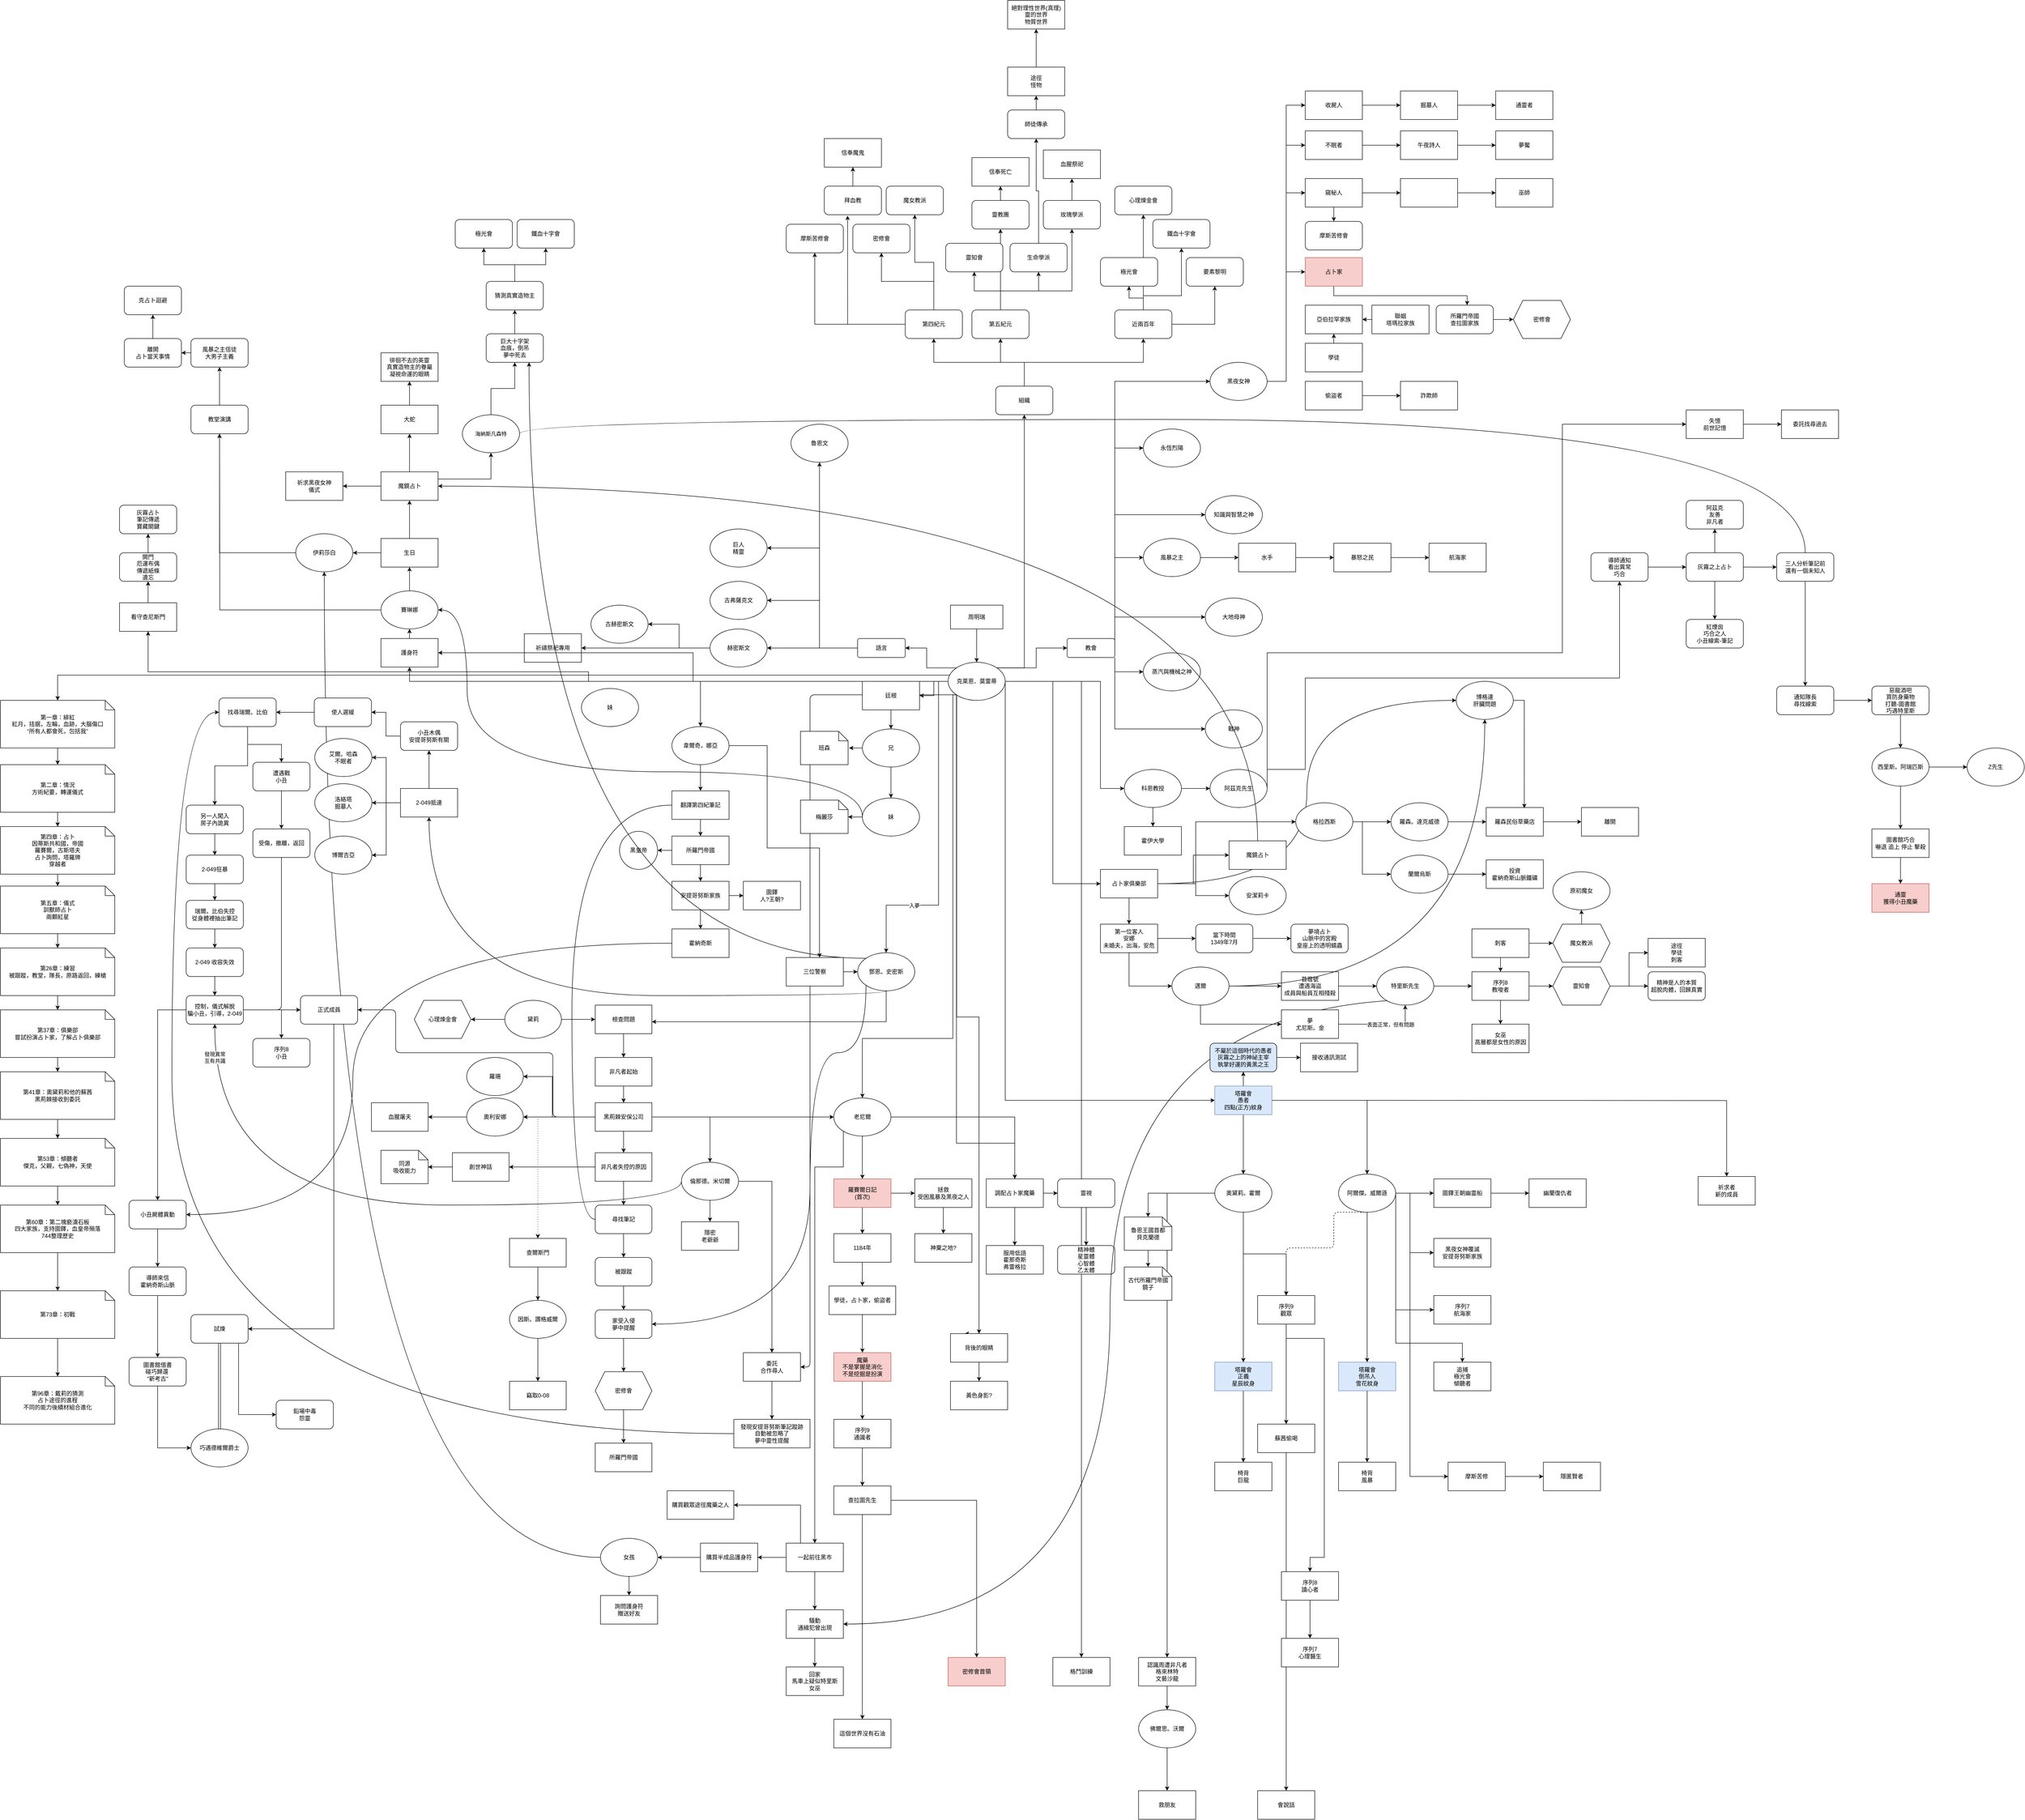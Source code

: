 <mxfile version="24.5.4" type="github">
  <diagram name="第 1 页" id="l93Pntk4si56_7tl0GaE">
    <mxGraphModel dx="3555" dy="3395" grid="1" gridSize="10" guides="1" tooltips="1" connect="1" arrows="1" fold="1" page="1" pageScale="1" pageWidth="827" pageHeight="1169" math="0" shadow="0">
      <root>
        <mxCell id="0" />
        <mxCell id="1" parent="0" />
        <mxCell id="QZMvVKYSNkP1_T-2Btj6-16" style="edgeStyle=orthogonalEdgeStyle;rounded=0;orthogonalLoop=1;jettySize=auto;html=1;exitX=0;exitY=0.5;exitDx=0;exitDy=0;entryX=0.5;entryY=0;entryDx=0;entryDy=0;" parent="1" source="IismxTwG9UXXeM0H7G9D-1" target="QZMvVKYSNkP1_T-2Btj6-3" edge="1">
          <mxGeometry relative="1" as="geometry" />
        </mxCell>
        <mxCell id="QZMvVKYSNkP1_T-2Btj6-26" style="edgeStyle=orthogonalEdgeStyle;rounded=0;orthogonalLoop=1;jettySize=auto;html=1;exitX=1;exitY=0;exitDx=0;exitDy=0;entryX=0;entryY=0.5;entryDx=0;entryDy=0;" parent="1" source="IismxTwG9UXXeM0H7G9D-1" target="QZMvVKYSNkP1_T-2Btj6-25" edge="1">
          <mxGeometry relative="1" as="geometry" />
        </mxCell>
        <mxCell id="QZMvVKYSNkP1_T-2Btj6-34" style="edgeStyle=orthogonalEdgeStyle;rounded=0;orthogonalLoop=1;jettySize=auto;html=1;exitX=0;exitY=0;exitDx=0;exitDy=0;entryX=1;entryY=0.5;entryDx=0;entryDy=0;" parent="1" source="IismxTwG9UXXeM0H7G9D-1" target="QZMvVKYSNkP1_T-2Btj6-33" edge="1">
          <mxGeometry relative="1" as="geometry" />
        </mxCell>
        <mxCell id="K-KHmR-dtGEfEEJEGf6L-7" style="edgeStyle=orthogonalEdgeStyle;rounded=0;orthogonalLoop=1;jettySize=auto;html=1;exitX=0;exitY=1;exitDx=0;exitDy=0;entryX=0.5;entryY=0;entryDx=0;entryDy=0;" parent="1" source="IismxTwG9UXXeM0H7G9D-1" target="QZMvVKYSNkP1_T-2Btj6-4" edge="1">
          <mxGeometry relative="1" as="geometry">
            <Array as="points">
              <mxPoint x="358" y="260" />
              <mxPoint x="220" y="260" />
            </Array>
          </mxGeometry>
        </mxCell>
        <mxCell id="K-KHmR-dtGEfEEJEGf6L-32" value="" style="edgeStyle=orthogonalEdgeStyle;rounded=0;orthogonalLoop=1;jettySize=auto;html=1;" parent="1" source="IismxTwG9UXXeM0H7G9D-1" target="K-KHmR-dtGEfEEJEGf6L-31" edge="1">
          <mxGeometry relative="1" as="geometry">
            <Array as="points">
              <mxPoint x="460" y="690" />
              <mxPoint x="460" y="1140" />
            </Array>
          </mxGeometry>
        </mxCell>
        <mxCell id="K-KHmR-dtGEfEEJEGf6L-46" style="edgeStyle=orthogonalEdgeStyle;rounded=0;orthogonalLoop=1;jettySize=auto;html=1;exitX=0;exitY=0.5;exitDx=0;exitDy=0;entryX=0.5;entryY=0;entryDx=0;entryDy=0;" parent="1" source="IismxTwG9UXXeM0H7G9D-1" target="K-KHmR-dtGEfEEJEGf6L-47" edge="1">
          <mxGeometry relative="1" as="geometry">
            <mxPoint x="-180" y="440" as="targetPoint" />
          </mxGeometry>
        </mxCell>
        <mxCell id="K-KHmR-dtGEfEEJEGf6L-65" value="" style="edgeStyle=orthogonalEdgeStyle;rounded=0;orthogonalLoop=1;jettySize=auto;html=1;" parent="1" source="IismxTwG9UXXeM0H7G9D-1" target="K-KHmR-dtGEfEEJEGf6L-64" edge="1">
          <mxGeometry relative="1" as="geometry" />
        </mxCell>
        <mxCell id="K-KHmR-dtGEfEEJEGf6L-72" style="edgeStyle=orthogonalEdgeStyle;rounded=0;orthogonalLoop=1;jettySize=auto;html=1;exitX=0;exitY=0.5;exitDx=0;exitDy=0;entryX=0.5;entryY=0;entryDx=0;entryDy=0;" parent="1" source="IismxTwG9UXXeM0H7G9D-1" target="K-KHmR-dtGEfEEJEGf6L-70" edge="1">
          <mxGeometry relative="1" as="geometry">
            <Array as="points">
              <mxPoint x="320" y="260" />
              <mxPoint x="320" y="730" />
              <mxPoint x="210" y="730" />
            </Array>
          </mxGeometry>
        </mxCell>
        <mxCell id="K-KHmR-dtGEfEEJEGf6L-73" value="入夢" style="edgeLabel;html=1;align=center;verticalAlign=middle;resizable=0;points=[];" parent="K-KHmR-dtGEfEEJEGf6L-72" vertex="1" connectable="0">
          <mxGeometry x="0.546" y="1" relative="1" as="geometry">
            <mxPoint as="offset" />
          </mxGeometry>
        </mxCell>
        <mxCell id="_m64BonnHY6n9VVR-yjz-38" style="edgeStyle=orthogonalEdgeStyle;rounded=0;orthogonalLoop=1;jettySize=auto;html=1;exitX=0;exitY=1;exitDx=0;exitDy=0;entryX=0.5;entryY=0;entryDx=0;entryDy=0;" parent="1" source="IismxTwG9UXXeM0H7G9D-1" target="_m64BonnHY6n9VVR-yjz-36" edge="1">
          <mxGeometry relative="1" as="geometry">
            <Array as="points">
              <mxPoint x="350" y="288" />
              <mxPoint x="350" y="1010" />
              <mxPoint x="160" y="1010" />
            </Array>
          </mxGeometry>
        </mxCell>
        <mxCell id="_m64BonnHY6n9VVR-yjz-62" style="edgeStyle=orthogonalEdgeStyle;rounded=0;orthogonalLoop=1;jettySize=auto;html=1;exitX=1;exitY=0.5;exitDx=0;exitDy=0;entryX=0;entryY=0.5;entryDx=0;entryDy=0;" parent="1" source="IismxTwG9UXXeM0H7G9D-1" target="_m64BonnHY6n9VVR-yjz-60" edge="1">
          <mxGeometry relative="1" as="geometry">
            <Array as="points">
              <mxPoint x="660" y="260" />
              <mxPoint x="660" y="485" />
            </Array>
          </mxGeometry>
        </mxCell>
        <mxCell id="_m64BonnHY6n9VVR-yjz-92" style="edgeStyle=orthogonalEdgeStyle;rounded=0;orthogonalLoop=1;jettySize=auto;html=1;exitX=0;exitY=1;exitDx=0;exitDy=0;" parent="1" source="IismxTwG9UXXeM0H7G9D-1" target="_m64BonnHY6n9VVR-yjz-89" edge="1">
          <mxGeometry relative="1" as="geometry">
            <Array as="points">
              <mxPoint x="358" y="1230" />
              <mxPoint x="480" y="1230" />
            </Array>
          </mxGeometry>
        </mxCell>
        <mxCell id="_m64BonnHY6n9VVR-yjz-103" style="edgeStyle=orthogonalEdgeStyle;rounded=0;orthogonalLoop=1;jettySize=auto;html=1;entryX=0.25;entryY=0;entryDx=0;entryDy=0;" parent="1" target="_m64BonnHY6n9VVR-yjz-101" edge="1">
          <mxGeometry relative="1" as="geometry">
            <mxPoint x="358" y="288" as="sourcePoint" />
            <Array as="points">
              <mxPoint x="358" y="965" />
              <mxPoint x="405" y="965" />
              <mxPoint x="405" y="1630" />
            </Array>
          </mxGeometry>
        </mxCell>
        <mxCell id="_m64BonnHY6n9VVR-yjz-126" style="edgeStyle=orthogonalEdgeStyle;rounded=1;orthogonalLoop=1;jettySize=auto;html=1;exitX=0;exitY=1;exitDx=0;exitDy=0;curved=0;" parent="1" source="IismxTwG9UXXeM0H7G9D-1" target="_m64BonnHY6n9VVR-yjz-119" edge="1">
          <mxGeometry relative="1" as="geometry">
            <Array as="points">
              <mxPoint x="50" y="288" />
              <mxPoint x="50" y="1700" />
            </Array>
          </mxGeometry>
        </mxCell>
        <mxCell id="_m64BonnHY6n9VVR-yjz-140" value="" style="edgeStyle=orthogonalEdgeStyle;rounded=0;orthogonalLoop=1;jettySize=auto;html=1;" parent="1" source="IismxTwG9UXXeM0H7G9D-1" target="_m64BonnHY6n9VVR-yjz-139" edge="1">
          <mxGeometry relative="1" as="geometry">
            <Array as="points">
              <mxPoint x="560" y="260" />
              <mxPoint x="560" y="685" />
            </Array>
          </mxGeometry>
        </mxCell>
        <mxCell id="_m64BonnHY6n9VVR-yjz-248" style="edgeStyle=orthogonalEdgeStyle;rounded=0;orthogonalLoop=1;jettySize=auto;html=1;exitX=1;exitY=0;exitDx=0;exitDy=0;entryX=0.5;entryY=1;entryDx=0;entryDy=0;" parent="1" source="IismxTwG9UXXeM0H7G9D-1" target="_m64BonnHY6n9VVR-yjz-246" edge="1">
          <mxGeometry relative="1" as="geometry">
            <Array as="points">
              <mxPoint x="500" y="232" />
            </Array>
          </mxGeometry>
        </mxCell>
        <mxCell id="ZsIU_7zPAY8U-xVD5gim-33" style="edgeStyle=orthogonalEdgeStyle;rounded=0;orthogonalLoop=1;jettySize=auto;html=1;exitX=0;exitY=0.5;exitDx=0;exitDy=0;entryX=0.5;entryY=1;entryDx=0;entryDy=0;" parent="1" source="IismxTwG9UXXeM0H7G9D-1" target="ZsIU_7zPAY8U-xVD5gim-30" edge="1">
          <mxGeometry relative="1" as="geometry" />
        </mxCell>
        <mxCell id="s8VZZ5n0j9gyRPgVz__S-33" value="" style="edgeStyle=orthogonalEdgeStyle;rounded=0;orthogonalLoop=1;jettySize=auto;html=1;" parent="1" source="IismxTwG9UXXeM0H7G9D-1" target="s8VZZ5n0j9gyRPgVz__S-32" edge="1">
          <mxGeometry relative="1" as="geometry" />
        </mxCell>
        <mxCell id="lDFzEVMhnL8tlW_JRsLL-2" value="" style="edgeStyle=orthogonalEdgeStyle;rounded=0;orthogonalLoop=1;jettySize=auto;html=1;entryX=0.5;entryY=1;entryDx=0;entryDy=0;" edge="1" parent="1" source="IismxTwG9UXXeM0H7G9D-1" target="lDFzEVMhnL8tlW_JRsLL-1">
          <mxGeometry relative="1" as="geometry">
            <Array as="points">
              <mxPoint x="-415" y="260" />
              <mxPoint x="-415" y="240" />
              <mxPoint x="-1340" y="240" />
            </Array>
          </mxGeometry>
        </mxCell>
        <mxCell id="IismxTwG9UXXeM0H7G9D-1" value="克萊恩．莫雷蒂" style="ellipse;whiteSpace=wrap;html=1;" parent="1" vertex="1">
          <mxGeometry x="340" y="220" width="120" height="80" as="geometry" />
        </mxCell>
        <mxCell id="IismxTwG9UXXeM0H7G9D-3" style="edgeStyle=orthogonalEdgeStyle;rounded=0;orthogonalLoop=1;jettySize=auto;html=1;exitX=0.5;exitY=1;exitDx=0;exitDy=0;entryX=0.5;entryY=0;entryDx=0;entryDy=0;" parent="1" source="IismxTwG9UXXeM0H7G9D-2" target="IismxTwG9UXXeM0H7G9D-1" edge="1">
          <mxGeometry relative="1" as="geometry" />
        </mxCell>
        <mxCell id="IismxTwG9UXXeM0H7G9D-2" value="周明瑞" style="html=1;whiteSpace=wrap;" parent="1" vertex="1">
          <mxGeometry x="345" y="100" width="110" height="50" as="geometry" />
        </mxCell>
        <mxCell id="QZMvVKYSNkP1_T-2Btj6-22" style="edgeStyle=orthogonalEdgeStyle;rounded=0;orthogonalLoop=1;jettySize=auto;html=1;exitX=0.5;exitY=1;exitDx=0;exitDy=0;exitPerimeter=0;" parent="1" source="QZMvVKYSNkP1_T-2Btj6-1" target="QZMvVKYSNkP1_T-2Btj6-21" edge="1">
          <mxGeometry relative="1" as="geometry" />
        </mxCell>
        <mxCell id="QZMvVKYSNkP1_T-2Btj6-1" value="&lt;div&gt;第一章：緋紅&lt;/div&gt;紅月，拮据，左輪，血跡，大腦傷口&lt;br&gt;“所有人都會死，包括我”" style="shape=note;size=20;whiteSpace=wrap;html=1;" parent="1" vertex="1">
          <mxGeometry x="-1650" y="300" width="240" height="100" as="geometry" />
        </mxCell>
        <mxCell id="QZMvVKYSNkP1_T-2Btj6-3" value="兄" style="ellipse;whiteSpace=wrap;html=1;" parent="1" vertex="1">
          <mxGeometry x="160" y="360" width="120" height="80" as="geometry" />
        </mxCell>
        <mxCell id="K-KHmR-dtGEfEEJEGf6L-6" value="" style="edgeStyle=orthogonalEdgeStyle;rounded=0;orthogonalLoop=1;jettySize=auto;html=1;" parent="1" source="QZMvVKYSNkP1_T-2Btj6-4" target="QZMvVKYSNkP1_T-2Btj6-23" edge="1">
          <mxGeometry relative="1" as="geometry" />
        </mxCell>
        <mxCell id="ZsIU_7zPAY8U-xVD5gim-11" style="edgeStyle=orthogonalEdgeStyle;rounded=0;orthogonalLoop=1;jettySize=auto;html=1;exitX=0;exitY=0.5;exitDx=0;exitDy=0;entryX=1;entryY=0.5;entryDx=0;entryDy=0;curved=1;" parent="1" source="QZMvVKYSNkP1_T-2Btj6-4" target="ZsIU_7zPAY8U-xVD5gim-10" edge="1">
          <mxGeometry relative="1" as="geometry">
            <Array as="points">
              <mxPoint x="160" y="450" />
              <mxPoint x="-670" y="450" />
              <mxPoint x="-670" y="110" />
            </Array>
          </mxGeometry>
        </mxCell>
        <mxCell id="QZMvVKYSNkP1_T-2Btj6-4" value="妹" style="ellipse;whiteSpace=wrap;html=1;" parent="1" vertex="1">
          <mxGeometry x="160" y="505" width="120" height="80" as="geometry" />
        </mxCell>
        <mxCell id="QZMvVKYSNkP1_T-2Btj6-15" style="edgeStyle=orthogonalEdgeStyle;rounded=0;orthogonalLoop=1;jettySize=auto;html=1;exitX=0.025;exitY=0.338;exitDx=0;exitDy=0;entryX=0.5;entryY=0;entryDx=0;entryDy=0;entryPerimeter=0;exitPerimeter=0;" parent="1" source="IismxTwG9UXXeM0H7G9D-1" target="QZMvVKYSNkP1_T-2Btj6-1" edge="1">
          <mxGeometry relative="1" as="geometry" />
        </mxCell>
        <mxCell id="QZMvVKYSNkP1_T-2Btj6-18" value="班森" style="shape=note;size=20;whiteSpace=wrap;html=1;" parent="1" vertex="1">
          <mxGeometry x="30" y="365" width="100" height="70" as="geometry" />
        </mxCell>
        <mxCell id="QZMvVKYSNkP1_T-2Btj6-20" style="edgeStyle=orthogonalEdgeStyle;rounded=0;orthogonalLoop=1;jettySize=auto;html=1;exitX=0;exitY=0.5;exitDx=0;exitDy=0;entryX=1.02;entryY=0.5;entryDx=0;entryDy=0;entryPerimeter=0;" parent="1" source="QZMvVKYSNkP1_T-2Btj6-3" target="QZMvVKYSNkP1_T-2Btj6-18" edge="1">
          <mxGeometry relative="1" as="geometry" />
        </mxCell>
        <mxCell id="QZMvVKYSNkP1_T-2Btj6-46" value="" style="edgeStyle=orthogonalEdgeStyle;rounded=0;orthogonalLoop=1;jettySize=auto;html=1;" parent="1" source="QZMvVKYSNkP1_T-2Btj6-21" target="QZMvVKYSNkP1_T-2Btj6-45" edge="1">
          <mxGeometry relative="1" as="geometry" />
        </mxCell>
        <mxCell id="QZMvVKYSNkP1_T-2Btj6-21" value="&lt;div&gt;第二章：情況&lt;/div&gt;&lt;div&gt;方術紀要，轉運儀式&lt;/div&gt;" style="shape=note;size=20;whiteSpace=wrap;html=1;" parent="1" vertex="1">
          <mxGeometry x="-1650" y="435" width="240" height="100" as="geometry" />
        </mxCell>
        <mxCell id="QZMvVKYSNkP1_T-2Btj6-23" value="梅麗莎" style="shape=note;size=20;whiteSpace=wrap;html=1;" parent="1" vertex="1">
          <mxGeometry x="30" y="509.5" width="100" height="70" as="geometry" />
        </mxCell>
        <mxCell id="QZMvVKYSNkP1_T-2Btj6-30" style="edgeStyle=orthogonalEdgeStyle;rounded=0;orthogonalLoop=1;jettySize=auto;html=1;exitX=1;exitY=0.5;exitDx=0;exitDy=0;entryX=0;entryY=0.5;entryDx=0;entryDy=0;" parent="1" source="QZMvVKYSNkP1_T-2Btj6-25" target="QZMvVKYSNkP1_T-2Btj6-28" edge="1">
          <mxGeometry relative="1" as="geometry">
            <Array as="points">
              <mxPoint x="690" />
            </Array>
          </mxGeometry>
        </mxCell>
        <mxCell id="QZMvVKYSNkP1_T-2Btj6-31" style="edgeStyle=orthogonalEdgeStyle;rounded=0;orthogonalLoop=1;jettySize=auto;html=1;exitX=1;exitY=0;exitDx=0;exitDy=0;entryX=0;entryY=0.5;entryDx=0;entryDy=0;" parent="1" source="QZMvVKYSNkP1_T-2Btj6-25" target="QZMvVKYSNkP1_T-2Btj6-27" edge="1">
          <mxGeometry relative="1" as="geometry" />
        </mxCell>
        <mxCell id="QZMvVKYSNkP1_T-2Btj6-32" style="edgeStyle=orthogonalEdgeStyle;rounded=0;orthogonalLoop=1;jettySize=auto;html=1;exitX=1;exitY=1;exitDx=0;exitDy=0;entryX=0;entryY=0.5;entryDx=0;entryDy=0;" parent="1" source="QZMvVKYSNkP1_T-2Btj6-25" target="QZMvVKYSNkP1_T-2Btj6-29" edge="1">
          <mxGeometry relative="1" as="geometry" />
        </mxCell>
        <mxCell id="QZMvVKYSNkP1_T-2Btj6-41" style="edgeStyle=orthogonalEdgeStyle;rounded=0;orthogonalLoop=1;jettySize=auto;html=1;exitX=1;exitY=1;exitDx=0;exitDy=0;entryX=0;entryY=0.5;entryDx=0;entryDy=0;" parent="1" source="QZMvVKYSNkP1_T-2Btj6-25" target="QZMvVKYSNkP1_T-2Btj6-40" edge="1">
          <mxGeometry relative="1" as="geometry" />
        </mxCell>
        <mxCell id="QZMvVKYSNkP1_T-2Btj6-44" style="edgeStyle=orthogonalEdgeStyle;rounded=0;orthogonalLoop=1;jettySize=auto;html=1;exitX=1;exitY=0;exitDx=0;exitDy=0;entryX=0;entryY=0.5;entryDx=0;entryDy=0;" parent="1" source="QZMvVKYSNkP1_T-2Btj6-25" target="QZMvVKYSNkP1_T-2Btj6-37" edge="1">
          <mxGeometry relative="1" as="geometry" />
        </mxCell>
        <mxCell id="K-KHmR-dtGEfEEJEGf6L-33" style="edgeStyle=orthogonalEdgeStyle;rounded=0;orthogonalLoop=1;jettySize=auto;html=1;exitX=1;exitY=0.5;exitDx=0;exitDy=0;entryX=0;entryY=0.5;entryDx=0;entryDy=0;" parent="1" source="QZMvVKYSNkP1_T-2Btj6-25" target="QZMvVKYSNkP1_T-2Btj6-38" edge="1">
          <mxGeometry relative="1" as="geometry">
            <Array as="points">
              <mxPoint x="690" y="-90" />
            </Array>
          </mxGeometry>
        </mxCell>
        <mxCell id="K-KHmR-dtGEfEEJEGf6L-34" style="edgeStyle=orthogonalEdgeStyle;rounded=0;orthogonalLoop=1;jettySize=auto;html=1;exitX=1;exitY=0.5;exitDx=0;exitDy=0;entryX=0;entryY=0.5;entryDx=0;entryDy=0;" parent="1" source="QZMvVKYSNkP1_T-2Btj6-25" target="QZMvVKYSNkP1_T-2Btj6-39" edge="1">
          <mxGeometry relative="1" as="geometry">
            <Array as="points">
              <mxPoint x="690" y="125" />
            </Array>
          </mxGeometry>
        </mxCell>
        <mxCell id="QZMvVKYSNkP1_T-2Btj6-25" value="教會" style="rounded=1;arcSize=10;whiteSpace=wrap;html=1;align=center;" parent="1" vertex="1">
          <mxGeometry x="590" y="170" width="100" height="40" as="geometry" />
        </mxCell>
        <mxCell id="_m64BonnHY6n9VVR-yjz-77" value="" style="edgeStyle=orthogonalEdgeStyle;rounded=0;orthogonalLoop=1;jettySize=auto;html=1;" parent="1" source="QZMvVKYSNkP1_T-2Btj6-27" target="_m64BonnHY6n9VVR-yjz-76" edge="1">
          <mxGeometry relative="1" as="geometry">
            <Array as="points">
              <mxPoint x="1050" y="-370" />
              <mxPoint x="1050" y="-766" />
            </Array>
          </mxGeometry>
        </mxCell>
        <mxCell id="_m64BonnHY6n9VVR-yjz-79" style="edgeStyle=orthogonalEdgeStyle;rounded=0;orthogonalLoop=1;jettySize=auto;html=1;exitX=1;exitY=0.5;exitDx=0;exitDy=0;entryX=0;entryY=0.5;entryDx=0;entryDy=0;" parent="1" source="QZMvVKYSNkP1_T-2Btj6-27" target="_m64BonnHY6n9VVR-yjz-78" edge="1">
          <mxGeometry relative="1" as="geometry" />
        </mxCell>
        <mxCell id="_m64BonnHY6n9VVR-yjz-88" style="edgeStyle=orthogonalEdgeStyle;rounded=0;orthogonalLoop=1;jettySize=auto;html=1;exitX=1;exitY=0.5;exitDx=0;exitDy=0;entryX=0;entryY=0.5;entryDx=0;entryDy=0;" parent="1" source="QZMvVKYSNkP1_T-2Btj6-27" target="_m64BonnHY6n9VVR-yjz-87" edge="1">
          <mxGeometry relative="1" as="geometry" />
        </mxCell>
        <mxCell id="_m64BonnHY6n9VVR-yjz-132" style="edgeStyle=orthogonalEdgeStyle;rounded=0;orthogonalLoop=1;jettySize=auto;html=1;exitX=1;exitY=0.5;exitDx=0;exitDy=0;entryX=0;entryY=0.5;entryDx=0;entryDy=0;" parent="1" source="QZMvVKYSNkP1_T-2Btj6-27" target="_m64BonnHY6n9VVR-yjz-131" edge="1">
          <mxGeometry relative="1" as="geometry" />
        </mxCell>
        <mxCell id="QZMvVKYSNkP1_T-2Btj6-27" value="黑夜女神" style="ellipse;whiteSpace=wrap;html=1;" parent="1" vertex="1">
          <mxGeometry x="890" y="-410" width="120" height="80" as="geometry" />
        </mxCell>
        <mxCell id="_m64BonnHY6n9VVR-yjz-218" value="" style="edgeStyle=orthogonalEdgeStyle;rounded=0;orthogonalLoop=1;jettySize=auto;html=1;" parent="1" source="QZMvVKYSNkP1_T-2Btj6-28" target="_m64BonnHY6n9VVR-yjz-217" edge="1">
          <mxGeometry relative="1" as="geometry" />
        </mxCell>
        <mxCell id="QZMvVKYSNkP1_T-2Btj6-28" value="風暴之主" style="ellipse;whiteSpace=wrap;html=1;" parent="1" vertex="1">
          <mxGeometry x="750" y="-40" width="120" height="80" as="geometry" />
        </mxCell>
        <mxCell id="QZMvVKYSNkP1_T-2Btj6-29" value="蒸汽與機械之神" style="ellipse;whiteSpace=wrap;html=1;" parent="1" vertex="1">
          <mxGeometry x="750" y="200" width="120" height="80" as="geometry" />
        </mxCell>
        <mxCell id="QZMvVKYSNkP1_T-2Btj6-36" style="edgeStyle=orthogonalEdgeStyle;rounded=0;orthogonalLoop=1;jettySize=auto;html=1;exitX=0;exitY=0.5;exitDx=0;exitDy=0;entryX=1;entryY=0.5;entryDx=0;entryDy=0;" parent="1" source="QZMvVKYSNkP1_T-2Btj6-33" target="K-KHmR-dtGEfEEJEGf6L-2" edge="1">
          <mxGeometry relative="1" as="geometry" />
        </mxCell>
        <mxCell id="K-KHmR-dtGEfEEJEGf6L-3" style="edgeStyle=orthogonalEdgeStyle;rounded=0;orthogonalLoop=1;jettySize=auto;html=1;exitX=0;exitY=0.5;exitDx=0;exitDy=0;entryX=1;entryY=0.5;entryDx=0;entryDy=0;" parent="1" source="QZMvVKYSNkP1_T-2Btj6-33" target="QZMvVKYSNkP1_T-2Btj6-35" edge="1">
          <mxGeometry relative="1" as="geometry">
            <Array as="points">
              <mxPoint x="70" y="190" />
              <mxPoint x="70" y="90" />
            </Array>
          </mxGeometry>
        </mxCell>
        <mxCell id="K-KHmR-dtGEfEEJEGf6L-4" style="edgeStyle=orthogonalEdgeStyle;rounded=0;orthogonalLoop=1;jettySize=auto;html=1;exitX=0;exitY=0.5;exitDx=0;exitDy=0;entryX=0.5;entryY=1;entryDx=0;entryDy=0;" parent="1" source="QZMvVKYSNkP1_T-2Btj6-33" target="K-KHmR-dtGEfEEJEGf6L-1" edge="1">
          <mxGeometry relative="1" as="geometry">
            <Array as="points">
              <mxPoint x="70" y="190" />
            </Array>
          </mxGeometry>
        </mxCell>
        <mxCell id="K-KHmR-dtGEfEEJEGf6L-45" style="edgeStyle=orthogonalEdgeStyle;rounded=0;orthogonalLoop=1;jettySize=auto;html=1;exitX=0;exitY=0.5;exitDx=0;exitDy=0;entryX=1;entryY=0.5;entryDx=0;entryDy=0;" parent="1" target="K-KHmR-dtGEfEEJEGf6L-44" edge="1">
          <mxGeometry relative="1" as="geometry">
            <mxPoint x="170" y="190" as="sourcePoint" />
            <mxPoint x="-30" y="-120" as="targetPoint" />
            <Array as="points">
              <mxPoint x="70" y="190" />
              <mxPoint x="70" y="-20" />
            </Array>
          </mxGeometry>
        </mxCell>
        <mxCell id="QZMvVKYSNkP1_T-2Btj6-33" value="語言" style="rounded=1;arcSize=10;whiteSpace=wrap;html=1;align=center;" parent="1" vertex="1">
          <mxGeometry x="150" y="170" width="100" height="40" as="geometry" />
        </mxCell>
        <mxCell id="QZMvVKYSNkP1_T-2Btj6-35" value="古弗薩克文" style="ellipse;whiteSpace=wrap;html=1;" parent="1" vertex="1">
          <mxGeometry x="-160" y="50" width="120" height="80" as="geometry" />
        </mxCell>
        <mxCell id="QZMvVKYSNkP1_T-2Btj6-37" value="永恆烈陽" style="ellipse;whiteSpace=wrap;html=1;" parent="1" vertex="1">
          <mxGeometry x="750" y="-270" width="120" height="80" as="geometry" />
        </mxCell>
        <mxCell id="QZMvVKYSNkP1_T-2Btj6-38" value="知識與智慧之神" style="ellipse;whiteSpace=wrap;html=1;" parent="1" vertex="1">
          <mxGeometry x="880" y="-130" width="120" height="80" as="geometry" />
        </mxCell>
        <mxCell id="QZMvVKYSNkP1_T-2Btj6-39" value="大地母神" style="ellipse;whiteSpace=wrap;html=1;" parent="1" vertex="1">
          <mxGeometry x="880" y="85" width="120" height="80" as="geometry" />
        </mxCell>
        <mxCell id="QZMvVKYSNkP1_T-2Btj6-40" value="戰神" style="ellipse;whiteSpace=wrap;html=1;" parent="1" vertex="1">
          <mxGeometry x="880" y="320" width="120" height="80" as="geometry" />
        </mxCell>
        <mxCell id="K-KHmR-dtGEfEEJEGf6L-12" value="" style="edgeStyle=orthogonalEdgeStyle;rounded=0;orthogonalLoop=1;jettySize=auto;html=1;" parent="1" source="QZMvVKYSNkP1_T-2Btj6-45" target="K-KHmR-dtGEfEEJEGf6L-11" edge="1">
          <mxGeometry relative="1" as="geometry" />
        </mxCell>
        <mxCell id="QZMvVKYSNkP1_T-2Btj6-45" value="&lt;div&gt;第四章：占卜&lt;/div&gt;&lt;div&gt;因蒂斯共和國，帝國&lt;/div&gt;&lt;div&gt;羅賽爾，古斯塔夫&lt;/div&gt;&lt;div&gt;占卜詢問，塔羅牌&lt;/div&gt;&lt;div&gt;穿越者&lt;/div&gt;" style="shape=note;size=20;whiteSpace=wrap;html=1;" parent="1" vertex="1">
          <mxGeometry x="-1650" y="565" width="240" height="100" as="geometry" />
        </mxCell>
        <mxCell id="K-KHmR-dtGEfEEJEGf6L-1" value="魯恩文" style="ellipse;whiteSpace=wrap;html=1;" parent="1" vertex="1">
          <mxGeometry x="10" y="-280" width="120" height="80" as="geometry" />
        </mxCell>
        <mxCell id="K-KHmR-dtGEfEEJEGf6L-22" value="" style="edgeStyle=orthogonalEdgeStyle;rounded=0;orthogonalLoop=1;jettySize=auto;html=1;" parent="1" source="K-KHmR-dtGEfEEJEGf6L-2" target="K-KHmR-dtGEfEEJEGf6L-21" edge="1">
          <mxGeometry relative="1" as="geometry" />
        </mxCell>
        <mxCell id="K-KHmR-dtGEfEEJEGf6L-26" style="edgeStyle=orthogonalEdgeStyle;rounded=0;orthogonalLoop=1;jettySize=auto;html=1;exitX=0;exitY=0.5;exitDx=0;exitDy=0;entryX=1;entryY=0.5;entryDx=0;entryDy=0;" parent="1" source="K-KHmR-dtGEfEEJEGf6L-2" target="K-KHmR-dtGEfEEJEGf6L-25" edge="1">
          <mxGeometry relative="1" as="geometry">
            <Array as="points">
              <mxPoint x="-225" y="190" />
              <mxPoint x="-225" y="140" />
            </Array>
          </mxGeometry>
        </mxCell>
        <mxCell id="K-KHmR-dtGEfEEJEGf6L-2" value="赫密斯文" style="ellipse;whiteSpace=wrap;html=1;" parent="1" vertex="1">
          <mxGeometry x="-160" y="150" width="120" height="80" as="geometry" />
        </mxCell>
        <mxCell id="K-KHmR-dtGEfEEJEGf6L-35" style="edgeStyle=orthogonalEdgeStyle;rounded=1;orthogonalLoop=1;jettySize=auto;html=1;exitX=0.5;exitY=1;exitDx=0;exitDy=0;entryX=0.5;entryY=0;entryDx=0;entryDy=0;curved=0;dashed=1;" parent="1" source="K-KHmR-dtGEfEEJEGf6L-5" target="K-KHmR-dtGEfEEJEGf6L-27" edge="1">
          <mxGeometry relative="1" as="geometry">
            <Array as="points">
              <mxPoint x="1150" y="1375" />
              <mxPoint x="1150" y="1450" />
              <mxPoint x="1050" y="1450" />
            </Array>
          </mxGeometry>
        </mxCell>
        <mxCell id="K-KHmR-dtGEfEEJEGf6L-39" value="" style="edgeStyle=orthogonalEdgeStyle;rounded=0;orthogonalLoop=1;jettySize=auto;html=1;" parent="1" source="K-KHmR-dtGEfEEJEGf6L-5" target="K-KHmR-dtGEfEEJEGf6L-38" edge="1">
          <mxGeometry relative="1" as="geometry" />
        </mxCell>
        <mxCell id="K-KHmR-dtGEfEEJEGf6L-43" value="" style="edgeStyle=orthogonalEdgeStyle;rounded=0;orthogonalLoop=1;jettySize=auto;html=1;" parent="1" source="K-KHmR-dtGEfEEJEGf6L-5" target="K-KHmR-dtGEfEEJEGf6L-42" edge="1">
          <mxGeometry relative="1" as="geometry" />
        </mxCell>
        <mxCell id="_m64BonnHY6n9VVR-yjz-108" value="" style="edgeStyle=orthogonalEdgeStyle;rounded=0;orthogonalLoop=1;jettySize=auto;html=1;" parent="1" source="K-KHmR-dtGEfEEJEGf6L-5" target="_m64BonnHY6n9VVR-yjz-107" edge="1">
          <mxGeometry relative="1" as="geometry">
            <Array as="points">
              <mxPoint x="1310" y="1335" />
              <mxPoint x="1310" y="1460" />
            </Array>
          </mxGeometry>
        </mxCell>
        <mxCell id="_m64BonnHY6n9VVR-yjz-114" value="" style="edgeStyle=orthogonalEdgeStyle;rounded=0;orthogonalLoop=1;jettySize=auto;html=1;" parent="1" source="K-KHmR-dtGEfEEJEGf6L-5" target="_m64BonnHY6n9VVR-yjz-113" edge="1">
          <mxGeometry relative="1" as="geometry">
            <Array as="points">
              <mxPoint x="1280" y="1580" />
            </Array>
          </mxGeometry>
        </mxCell>
        <mxCell id="_m64BonnHY6n9VVR-yjz-144" value="" style="edgeStyle=orthogonalEdgeStyle;rounded=0;orthogonalLoop=1;jettySize=auto;html=1;" parent="1" source="K-KHmR-dtGEfEEJEGf6L-5" target="_m64BonnHY6n9VVR-yjz-143" edge="1">
          <mxGeometry relative="1" as="geometry">
            <Array as="points">
              <mxPoint x="1280" y="1650" />
              <mxPoint x="1420" y="1650" />
            </Array>
          </mxGeometry>
        </mxCell>
        <mxCell id="s8VZZ5n0j9gyRPgVz__S-25" value="" style="edgeStyle=orthogonalEdgeStyle;rounded=0;orthogonalLoop=1;jettySize=auto;html=1;" parent="1" target="s8VZZ5n0j9gyRPgVz__S-24" edge="1">
          <mxGeometry relative="1" as="geometry">
            <mxPoint x="1310" y="1335" as="sourcePoint" />
            <Array as="points">
              <mxPoint x="1310" y="1930" />
            </Array>
          </mxGeometry>
        </mxCell>
        <mxCell id="K-KHmR-dtGEfEEJEGf6L-5" value="阿爾傑。威爾遜" style="ellipse;whiteSpace=wrap;html=1;" parent="1" vertex="1">
          <mxGeometry x="1160" y="1295" width="120" height="80" as="geometry" />
        </mxCell>
        <mxCell id="K-KHmR-dtGEfEEJEGf6L-14" style="edgeStyle=orthogonalEdgeStyle;rounded=0;orthogonalLoop=1;jettySize=auto;html=1;exitX=0;exitY=0.5;exitDx=0;exitDy=0;" parent="1" source="K-KHmR-dtGEfEEJEGf6L-8" target="K-KHmR-dtGEfEEJEGf6L-13" edge="1">
          <mxGeometry relative="1" as="geometry" />
        </mxCell>
        <mxCell id="K-KHmR-dtGEfEEJEGf6L-28" value="" style="edgeStyle=orthogonalEdgeStyle;rounded=0;orthogonalLoop=1;jettySize=auto;html=1;" parent="1" source="K-KHmR-dtGEfEEJEGf6L-8" target="K-KHmR-dtGEfEEJEGf6L-27" edge="1">
          <mxGeometry relative="1" as="geometry" />
        </mxCell>
        <mxCell id="K-KHmR-dtGEfEEJEGf6L-37" value="" style="edgeStyle=orthogonalEdgeStyle;rounded=0;orthogonalLoop=1;jettySize=auto;html=1;" parent="1" source="K-KHmR-dtGEfEEJEGf6L-8" target="K-KHmR-dtGEfEEJEGf6L-36" edge="1">
          <mxGeometry relative="1" as="geometry" />
        </mxCell>
        <mxCell id="ITFPo8uvCiRg6orZuz35-29" value="" style="edgeStyle=orthogonalEdgeStyle;rounded=0;orthogonalLoop=1;jettySize=auto;html=1;" parent="1" source="K-KHmR-dtGEfEEJEGf6L-8" target="ITFPo8uvCiRg6orZuz35-28" edge="1">
          <mxGeometry relative="1" as="geometry" />
        </mxCell>
        <mxCell id="K-KHmR-dtGEfEEJEGf6L-8" value="奧黛莉。霍爾" style="ellipse;whiteSpace=wrap;html=1;" parent="1" vertex="1">
          <mxGeometry x="900" y="1295" width="120" height="80" as="geometry" />
        </mxCell>
        <mxCell id="_m64BonnHY6n9VVR-yjz-109" value="" style="edgeStyle=orthogonalEdgeStyle;rounded=0;orthogonalLoop=1;jettySize=auto;html=1;" parent="1" source="K-KHmR-dtGEfEEJEGf6L-11" target="_m64BonnHY6n9VVR-yjz-66" edge="1">
          <mxGeometry relative="1" as="geometry" />
        </mxCell>
        <mxCell id="K-KHmR-dtGEfEEJEGf6L-11" value="&lt;div&gt;第五章：儀式&lt;/div&gt;&lt;div&gt;訓獸師占卜&lt;/div&gt;&lt;div&gt;兩顆紅星&lt;/div&gt;" style="shape=note;size=20;whiteSpace=wrap;html=1;" parent="1" vertex="1">
          <mxGeometry x="-1650" y="690" width="240" height="100" as="geometry" />
        </mxCell>
        <mxCell id="K-KHmR-dtGEfEEJEGf6L-41" value="" style="edgeStyle=orthogonalEdgeStyle;rounded=0;orthogonalLoop=1;jettySize=auto;html=1;" parent="1" source="K-KHmR-dtGEfEEJEGf6L-13" target="K-KHmR-dtGEfEEJEGf6L-15" edge="1">
          <mxGeometry relative="1" as="geometry" />
        </mxCell>
        <mxCell id="K-KHmR-dtGEfEEJEGf6L-13" value="魯恩王國首都&lt;div&gt;貝克蘭德&lt;/div&gt;" style="shape=note;size=20;whiteSpace=wrap;html=1;" parent="1" vertex="1">
          <mxGeometry x="710" y="1385" width="100" height="70" as="geometry" />
        </mxCell>
        <mxCell id="K-KHmR-dtGEfEEJEGf6L-15" value="古代所羅門帝國&lt;div&gt;鏡子&lt;/div&gt;" style="shape=note;size=20;whiteSpace=wrap;html=1;" parent="1" vertex="1">
          <mxGeometry x="710" y="1490" width="100" height="70" as="geometry" />
        </mxCell>
        <mxCell id="K-KHmR-dtGEfEEJEGf6L-21" value="祈禱祭祀專用" style="whiteSpace=wrap;html=1;" parent="1" vertex="1">
          <mxGeometry x="-550" y="160" width="120" height="60" as="geometry" />
        </mxCell>
        <mxCell id="K-KHmR-dtGEfEEJEGf6L-25" value="古赫密斯文" style="ellipse;whiteSpace=wrap;html=1;" parent="1" vertex="1">
          <mxGeometry x="-410" y="100" width="120" height="80" as="geometry" />
        </mxCell>
        <mxCell id="_m64BonnHY6n9VVR-yjz-116" value="" style="edgeStyle=orthogonalEdgeStyle;rounded=0;orthogonalLoop=1;jettySize=auto;html=1;" parent="1" source="K-KHmR-dtGEfEEJEGf6L-27" target="_m64BonnHY6n9VVR-yjz-115" edge="1">
          <mxGeometry relative="1" as="geometry" />
        </mxCell>
        <mxCell id="_m64BonnHY6n9VVR-yjz-175" style="edgeStyle=orthogonalEdgeStyle;rounded=0;orthogonalLoop=1;jettySize=auto;html=1;exitX=0.5;exitY=1;exitDx=0;exitDy=0;entryX=0.5;entryY=0;entryDx=0;entryDy=0;" parent="1" source="K-KHmR-dtGEfEEJEGf6L-27" target="_m64BonnHY6n9VVR-yjz-173" edge="1">
          <mxGeometry relative="1" as="geometry">
            <Array as="points">
              <mxPoint x="1050" y="1640" />
              <mxPoint x="1130" y="1640" />
              <mxPoint x="1130" y="2100" />
              <mxPoint x="1100" y="2100" />
            </Array>
          </mxGeometry>
        </mxCell>
        <mxCell id="K-KHmR-dtGEfEEJEGf6L-27" value="&lt;div&gt;序列9&lt;br&gt;&lt;/div&gt;觀眾" style="whiteSpace=wrap;html=1;" parent="1" vertex="1">
          <mxGeometry x="990" y="1550" width="120" height="60" as="geometry" />
        </mxCell>
        <mxCell id="_m64BonnHY6n9VVR-yjz-34" style="edgeStyle=orthogonalEdgeStyle;rounded=0;orthogonalLoop=1;jettySize=auto;html=1;exitX=0.5;exitY=1;exitDx=0;exitDy=0;entryX=0.5;entryY=0;entryDx=0;entryDy=0;" parent="1" source="K-KHmR-dtGEfEEJEGf6L-31" target="K-KHmR-dtGEfEEJEGf6L-8" edge="1">
          <mxGeometry relative="1" as="geometry" />
        </mxCell>
        <mxCell id="_m64BonnHY6n9VVR-yjz-35" style="edgeStyle=orthogonalEdgeStyle;rounded=0;orthogonalLoop=1;jettySize=auto;html=1;exitX=1;exitY=0.5;exitDx=0;exitDy=0;entryX=0.5;entryY=0;entryDx=0;entryDy=0;" parent="1" source="K-KHmR-dtGEfEEJEGf6L-31" target="K-KHmR-dtGEfEEJEGf6L-5" edge="1">
          <mxGeometry relative="1" as="geometry" />
        </mxCell>
        <mxCell id="_m64BonnHY6n9VVR-yjz-179" value="" style="edgeStyle=orthogonalEdgeStyle;rounded=0;orthogonalLoop=1;jettySize=auto;html=1;" parent="1" source="K-KHmR-dtGEfEEJEGf6L-31" target="_m64BonnHY6n9VVR-yjz-178" edge="1">
          <mxGeometry relative="1" as="geometry" />
        </mxCell>
        <mxCell id="s8VZZ5n0j9gyRPgVz__S-29" value="" style="edgeStyle=orthogonalEdgeStyle;rounded=0;orthogonalLoop=1;jettySize=auto;html=1;" parent="1" target="s8VZZ5n0j9gyRPgVz__S-28" edge="1">
          <mxGeometry relative="1" as="geometry">
            <mxPoint x="1205" y="1140" as="sourcePoint" />
          </mxGeometry>
        </mxCell>
        <mxCell id="K-KHmR-dtGEfEEJEGf6L-31" value="&lt;div&gt;塔羅會&lt;/div&gt;愚者&lt;div&gt;四點(正方)紋身&lt;/div&gt;" style="whiteSpace=wrap;html=1;fillColor=#dae8fc;strokeColor=#6c8ebf;" parent="1" vertex="1">
          <mxGeometry x="900" y="1110" width="120" height="60" as="geometry" />
        </mxCell>
        <mxCell id="_m64BonnHY6n9VVR-yjz-163" value="" style="edgeStyle=orthogonalEdgeStyle;rounded=0;orthogonalLoop=1;jettySize=auto;html=1;" parent="1" source="K-KHmR-dtGEfEEJEGf6L-36" target="_m64BonnHY6n9VVR-yjz-162" edge="1">
          <mxGeometry relative="1" as="geometry" />
        </mxCell>
        <mxCell id="K-KHmR-dtGEfEEJEGf6L-36" value="&lt;div&gt;塔羅會&lt;/div&gt;正義&lt;div&gt;星辰紋身&lt;/div&gt;" style="whiteSpace=wrap;html=1;fillColor=#dae8fc;strokeColor=#6c8ebf;" parent="1" vertex="1">
          <mxGeometry x="900" y="1690" width="120" height="60" as="geometry" />
        </mxCell>
        <mxCell id="_m64BonnHY6n9VVR-yjz-165" value="" style="edgeStyle=orthogonalEdgeStyle;rounded=0;orthogonalLoop=1;jettySize=auto;html=1;" parent="1" source="K-KHmR-dtGEfEEJEGf6L-38" target="_m64BonnHY6n9VVR-yjz-164" edge="1">
          <mxGeometry relative="1" as="geometry" />
        </mxCell>
        <mxCell id="K-KHmR-dtGEfEEJEGf6L-38" value="&lt;div&gt;塔羅會&lt;/div&gt;&lt;div&gt;倒吊人&lt;/div&gt;&lt;div&gt;雪花紋身&lt;/div&gt;" style="whiteSpace=wrap;html=1;fillColor=#dae8fc;strokeColor=#6c8ebf;" parent="1" vertex="1">
          <mxGeometry x="1160" y="1690" width="120" height="60" as="geometry" />
        </mxCell>
        <mxCell id="_m64BonnHY6n9VVR-yjz-204" value="" style="edgeStyle=orthogonalEdgeStyle;rounded=0;orthogonalLoop=1;jettySize=auto;html=1;" parent="1" source="K-KHmR-dtGEfEEJEGf6L-42" target="_m64BonnHY6n9VVR-yjz-203" edge="1">
          <mxGeometry relative="1" as="geometry" />
        </mxCell>
        <mxCell id="K-KHmR-dtGEfEEJEGf6L-42" value="圖鐸王朝幽靈船" style="whiteSpace=wrap;html=1;" parent="1" vertex="1">
          <mxGeometry x="1360" y="1305" width="120" height="60" as="geometry" />
        </mxCell>
        <mxCell id="K-KHmR-dtGEfEEJEGf6L-44" value="巨人&lt;div&gt;精靈&lt;/div&gt;" style="ellipse;whiteSpace=wrap;html=1;" parent="1" vertex="1">
          <mxGeometry x="-160" y="-60" width="120" height="80" as="geometry" />
        </mxCell>
        <mxCell id="K-KHmR-dtGEfEEJEGf6L-49" value="" style="edgeStyle=orthogonalEdgeStyle;rounded=0;orthogonalLoop=1;jettySize=auto;html=1;" parent="1" source="K-KHmR-dtGEfEEJEGf6L-47" target="K-KHmR-dtGEfEEJEGf6L-48" edge="1">
          <mxGeometry relative="1" as="geometry" />
        </mxCell>
        <mxCell id="K-KHmR-dtGEfEEJEGf6L-67" value="" style="edgeStyle=orthogonalEdgeStyle;rounded=0;orthogonalLoop=1;jettySize=auto;html=1;" parent="1" source="K-KHmR-dtGEfEEJEGf6L-47" target="K-KHmR-dtGEfEEJEGf6L-66" edge="1">
          <mxGeometry relative="1" as="geometry">
            <Array as="points">
              <mxPoint x="-40" y="395" />
              <mxPoint x="-40" y="610" />
              <mxPoint x="70" y="610" />
            </Array>
          </mxGeometry>
        </mxCell>
        <mxCell id="K-KHmR-dtGEfEEJEGf6L-47" value="韋爾奇，娜亞" style="ellipse;whiteSpace=wrap;html=1;" parent="1" vertex="1">
          <mxGeometry x="-240" y="355" width="120" height="80" as="geometry" />
        </mxCell>
        <mxCell id="K-KHmR-dtGEfEEJEGf6L-51" value="" style="edgeStyle=orthogonalEdgeStyle;rounded=0;orthogonalLoop=1;jettySize=auto;html=1;" parent="1" source="K-KHmR-dtGEfEEJEGf6L-48" target="K-KHmR-dtGEfEEJEGf6L-50" edge="1">
          <mxGeometry relative="1" as="geometry" />
        </mxCell>
        <mxCell id="_m64BonnHY6n9VVR-yjz-25" style="edgeStyle=orthogonalEdgeStyle;rounded=0;orthogonalLoop=1;jettySize=auto;html=1;exitX=0;exitY=0.5;exitDx=0;exitDy=0;entryX=0;entryY=0.5;entryDx=0;entryDy=0;endArrow=none;endFill=0;curved=1;" parent="1" source="K-KHmR-dtGEfEEJEGf6L-48" target="_m64BonnHY6n9VVR-yjz-23" edge="1">
          <mxGeometry relative="1" as="geometry">
            <Array as="points">
              <mxPoint x="-450" y="520" />
              <mxPoint x="-450" y="1390" />
            </Array>
          </mxGeometry>
        </mxCell>
        <mxCell id="K-KHmR-dtGEfEEJEGf6L-48" value="翻譯第四紀筆記" style="whiteSpace=wrap;html=1;" parent="1" vertex="1">
          <mxGeometry x="-240" y="490" width="120" height="60" as="geometry" />
        </mxCell>
        <mxCell id="K-KHmR-dtGEfEEJEGf6L-53" value="" style="edgeStyle=orthogonalEdgeStyle;rounded=0;orthogonalLoop=1;jettySize=auto;html=1;" parent="1" source="K-KHmR-dtGEfEEJEGf6L-50" target="K-KHmR-dtGEfEEJEGf6L-52" edge="1">
          <mxGeometry relative="1" as="geometry" />
        </mxCell>
        <mxCell id="K-KHmR-dtGEfEEJEGf6L-59" value="" style="edgeStyle=orthogonalEdgeStyle;rounded=0;orthogonalLoop=1;jettySize=auto;html=1;" parent="1" source="K-KHmR-dtGEfEEJEGf6L-50" target="K-KHmR-dtGEfEEJEGf6L-58" edge="1">
          <mxGeometry relative="1" as="geometry" />
        </mxCell>
        <mxCell id="K-KHmR-dtGEfEEJEGf6L-50" value="所羅門帝國" style="whiteSpace=wrap;html=1;" parent="1" vertex="1">
          <mxGeometry x="-240" y="585" width="120" height="60" as="geometry" />
        </mxCell>
        <mxCell id="K-KHmR-dtGEfEEJEGf6L-55" value="" style="edgeStyle=orthogonalEdgeStyle;rounded=0;orthogonalLoop=1;jettySize=auto;html=1;" parent="1" source="K-KHmR-dtGEfEEJEGf6L-52" target="K-KHmR-dtGEfEEJEGf6L-54" edge="1">
          <mxGeometry relative="1" as="geometry" />
        </mxCell>
        <mxCell id="K-KHmR-dtGEfEEJEGf6L-57" value="" style="edgeStyle=orthogonalEdgeStyle;rounded=0;orthogonalLoop=1;jettySize=auto;html=1;" parent="1" source="K-KHmR-dtGEfEEJEGf6L-52" target="K-KHmR-dtGEfEEJEGf6L-56" edge="1">
          <mxGeometry relative="1" as="geometry" />
        </mxCell>
        <mxCell id="K-KHmR-dtGEfEEJEGf6L-52" value="安提哥努斯家族" style="whiteSpace=wrap;html=1;" parent="1" vertex="1">
          <mxGeometry x="-240" y="680" width="120" height="60" as="geometry" />
        </mxCell>
        <mxCell id="ZsIU_7zPAY8U-xVD5gim-6" style="edgeStyle=orthogonalEdgeStyle;rounded=0;orthogonalLoop=1;jettySize=auto;html=1;exitX=0;exitY=0.5;exitDx=0;exitDy=0;entryX=1;entryY=0.5;entryDx=0;entryDy=0;curved=1;" parent="1" source="K-KHmR-dtGEfEEJEGf6L-54" target="ZsIU_7zPAY8U-xVD5gim-3" edge="1">
          <mxGeometry relative="1" as="geometry">
            <Array as="points">
              <mxPoint x="-910" y="810" />
              <mxPoint x="-910" y="1380" />
            </Array>
          </mxGeometry>
        </mxCell>
        <mxCell id="K-KHmR-dtGEfEEJEGf6L-54" value="霍納奇斯" style="whiteSpace=wrap;html=1;" parent="1" vertex="1">
          <mxGeometry x="-240" y="780" width="120" height="60" as="geometry" />
        </mxCell>
        <mxCell id="K-KHmR-dtGEfEEJEGf6L-56" value="圖鐸&lt;div&gt;人?王朝?&lt;/div&gt;" style="whiteSpace=wrap;html=1;" parent="1" vertex="1">
          <mxGeometry x="-90" y="680" width="120" height="60" as="geometry" />
        </mxCell>
        <mxCell id="K-KHmR-dtGEfEEJEGf6L-58" value="黑皇帝" style="ellipse;whiteSpace=wrap;html=1;" parent="1" vertex="1">
          <mxGeometry x="-350" y="575" width="80" height="80" as="geometry" />
        </mxCell>
        <mxCell id="K-KHmR-dtGEfEEJEGf6L-64" value="廷根" style="whiteSpace=wrap;html=1;" parent="1" vertex="1">
          <mxGeometry x="160" y="260" width="120" height="60" as="geometry" />
        </mxCell>
        <mxCell id="K-KHmR-dtGEfEEJEGf6L-71" value="" style="edgeStyle=orthogonalEdgeStyle;rounded=0;orthogonalLoop=1;jettySize=auto;html=1;" parent="1" source="K-KHmR-dtGEfEEJEGf6L-66" target="K-KHmR-dtGEfEEJEGf6L-70" edge="1">
          <mxGeometry relative="1" as="geometry" />
        </mxCell>
        <mxCell id="K-KHmR-dtGEfEEJEGf6L-66" value="三位警察" style="whiteSpace=wrap;html=1;" parent="1" vertex="1">
          <mxGeometry y="840" width="120" height="60" as="geometry" />
        </mxCell>
        <mxCell id="_m64BonnHY6n9VVR-yjz-2" value="" style="edgeStyle=orthogonalEdgeStyle;rounded=0;orthogonalLoop=1;jettySize=auto;html=1;" parent="1" source="K-KHmR-dtGEfEEJEGf6L-70" target="_m64BonnHY6n9VVR-yjz-1" edge="1">
          <mxGeometry relative="1" as="geometry">
            <Array as="points">
              <mxPoint x="210" y="975" />
            </Array>
          </mxGeometry>
        </mxCell>
        <mxCell id="_m64BonnHY6n9VVR-yjz-71" style="edgeStyle=orthogonalEdgeStyle;rounded=0;orthogonalLoop=1;jettySize=auto;html=1;entryX=1;entryY=0.5;entryDx=0;entryDy=0;curved=1;exitX=0;exitY=1;exitDx=0;exitDy=0;" parent="1" source="K-KHmR-dtGEfEEJEGf6L-70" target="_m64BonnHY6n9VVR-yjz-69" edge="1">
          <mxGeometry relative="1" as="geometry">
            <Array as="points">
              <mxPoint x="168" y="1040" />
              <mxPoint x="50" y="1040" />
              <mxPoint x="50" y="1610" />
            </Array>
          </mxGeometry>
        </mxCell>
        <mxCell id="_m64BonnHY6n9VVR-yjz-317" value="" style="edgeStyle=orthogonalEdgeStyle;rounded=0;orthogonalLoop=1;jettySize=auto;html=1;curved=1;" parent="1" source="K-KHmR-dtGEfEEJEGf6L-70" target="_m64BonnHY6n9VVR-yjz-316" edge="1">
          <mxGeometry relative="1" as="geometry">
            <Array as="points">
              <mxPoint x="210" y="920" />
              <mxPoint x="-750" y="920" />
            </Array>
          </mxGeometry>
        </mxCell>
        <mxCell id="s8VZZ5n0j9gyRPgVz__S-9" style="edgeStyle=orthogonalEdgeStyle;rounded=0;orthogonalLoop=1;jettySize=auto;html=1;exitX=0;exitY=0;exitDx=0;exitDy=0;entryX=0.75;entryY=1;entryDx=0;entryDy=0;curved=1;" parent="1" source="K-KHmR-dtGEfEEJEGf6L-70" target="s8VZZ5n0j9gyRPgVz__S-8" edge="1">
          <mxGeometry relative="1" as="geometry" />
        </mxCell>
        <mxCell id="K-KHmR-dtGEfEEJEGf6L-70" value="鄧恩。史密斯" style="ellipse;whiteSpace=wrap;html=1;" parent="1" vertex="1">
          <mxGeometry x="150" y="830" width="120" height="80" as="geometry" />
        </mxCell>
        <mxCell id="_m64BonnHY6n9VVR-yjz-7" value="" style="edgeStyle=orthogonalEdgeStyle;rounded=0;orthogonalLoop=1;jettySize=auto;html=1;" parent="1" source="_m64BonnHY6n9VVR-yjz-1" target="_m64BonnHY6n9VVR-yjz-6" edge="1">
          <mxGeometry relative="1" as="geometry" />
        </mxCell>
        <mxCell id="_m64BonnHY6n9VVR-yjz-1" value="檢查問題" style="whiteSpace=wrap;html=1;" parent="1" vertex="1">
          <mxGeometry x="-401" y="940" width="119" height="60" as="geometry" />
        </mxCell>
        <mxCell id="_m64BonnHY6n9VVR-yjz-5" value="" style="edgeStyle=orthogonalEdgeStyle;rounded=0;orthogonalLoop=1;jettySize=auto;html=1;" parent="1" source="_m64BonnHY6n9VVR-yjz-4" target="_m64BonnHY6n9VVR-yjz-1" edge="1">
          <mxGeometry relative="1" as="geometry" />
        </mxCell>
        <mxCell id="_m64BonnHY6n9VVR-yjz-13" value="" style="edgeStyle=orthogonalEdgeStyle;rounded=0;orthogonalLoop=1;jettySize=auto;html=1;" parent="1" source="_m64BonnHY6n9VVR-yjz-4" target="_m64BonnHY6n9VVR-yjz-12" edge="1">
          <mxGeometry relative="1" as="geometry" />
        </mxCell>
        <mxCell id="_m64BonnHY6n9VVR-yjz-4" value="黛莉" style="ellipse;whiteSpace=wrap;html=1;" parent="1" vertex="1">
          <mxGeometry x="-591" y="930" width="119" height="80" as="geometry" />
        </mxCell>
        <mxCell id="_m64BonnHY6n9VVR-yjz-9" value="" style="edgeStyle=orthogonalEdgeStyle;rounded=0;orthogonalLoop=1;jettySize=auto;html=1;" parent="1" source="_m64BonnHY6n9VVR-yjz-6" target="_m64BonnHY6n9VVR-yjz-8" edge="1">
          <mxGeometry relative="1" as="geometry" />
        </mxCell>
        <mxCell id="_m64BonnHY6n9VVR-yjz-6" value="非凡者起始" style="whiteSpace=wrap;html=1;" parent="1" vertex="1">
          <mxGeometry x="-401" y="1050" width="119" height="60" as="geometry" />
        </mxCell>
        <mxCell id="_m64BonnHY6n9VVR-yjz-15" value="" style="edgeStyle=orthogonalEdgeStyle;rounded=0;orthogonalLoop=1;jettySize=auto;html=1;" parent="1" source="_m64BonnHY6n9VVR-yjz-8" target="_m64BonnHY6n9VVR-yjz-14" edge="1">
          <mxGeometry relative="1" as="geometry">
            <Array as="points">
              <mxPoint x="-491" y="1175" />
              <mxPoint x="-491" y="1090" />
            </Array>
          </mxGeometry>
        </mxCell>
        <mxCell id="_m64BonnHY6n9VVR-yjz-17" value="" style="edgeStyle=orthogonalEdgeStyle;rounded=0;orthogonalLoop=1;jettySize=auto;html=1;" parent="1" source="_m64BonnHY6n9VVR-yjz-8" target="_m64BonnHY6n9VVR-yjz-16" edge="1">
          <mxGeometry relative="1" as="geometry" />
        </mxCell>
        <mxCell id="_m64BonnHY6n9VVR-yjz-27" value="" style="edgeStyle=orthogonalEdgeStyle;rounded=0;orthogonalLoop=1;jettySize=auto;html=1;dashed=1;dashPattern=1 4;" parent="1" source="_m64BonnHY6n9VVR-yjz-8" target="_m64BonnHY6n9VVR-yjz-26" edge="1">
          <mxGeometry relative="1" as="geometry" />
        </mxCell>
        <mxCell id="_m64BonnHY6n9VVR-yjz-37" style="edgeStyle=orthogonalEdgeStyle;rounded=0;orthogonalLoop=1;jettySize=auto;html=1;exitX=1;exitY=0.5;exitDx=0;exitDy=0;entryX=0;entryY=0.5;entryDx=0;entryDy=0;" parent="1" source="_m64BonnHY6n9VVR-yjz-8" target="_m64BonnHY6n9VVR-yjz-36" edge="1">
          <mxGeometry relative="1" as="geometry" />
        </mxCell>
        <mxCell id="_m64BonnHY6n9VVR-yjz-40" style="edgeStyle=orthogonalEdgeStyle;rounded=0;orthogonalLoop=1;jettySize=auto;html=1;exitX=0;exitY=0.5;exitDx=0;exitDy=0;" parent="1" source="_m64BonnHY6n9VVR-yjz-8" target="_m64BonnHY6n9VVR-yjz-39" edge="1">
          <mxGeometry relative="1" as="geometry" />
        </mxCell>
        <mxCell id="_m64BonnHY6n9VVR-yjz-56" style="edgeStyle=orthogonalEdgeStyle;rounded=0;orthogonalLoop=1;jettySize=auto;html=1;exitX=1;exitY=0.5;exitDx=0;exitDy=0;" parent="1" source="_m64BonnHY6n9VVR-yjz-8" target="_m64BonnHY6n9VVR-yjz-55" edge="1">
          <mxGeometry relative="1" as="geometry" />
        </mxCell>
        <mxCell id="QfEISPE8V7IOuR2fjl2N-23" style="edgeStyle=orthogonalEdgeStyle;rounded=1;orthogonalLoop=1;jettySize=auto;html=1;exitX=0;exitY=0.5;exitDx=0;exitDy=0;entryX=1;entryY=0.5;entryDx=0;entryDy=0;curved=0;" parent="1" source="_m64BonnHY6n9VVR-yjz-8" target="QfEISPE8V7IOuR2fjl2N-21" edge="1">
          <mxGeometry relative="1" as="geometry">
            <Array as="points">
              <mxPoint x="-490" y="1175" />
              <mxPoint x="-490" y="1040" />
              <mxPoint x="-820" y="1040" />
              <mxPoint x="-820" y="950" />
            </Array>
          </mxGeometry>
        </mxCell>
        <mxCell id="_m64BonnHY6n9VVR-yjz-8" value="黑荊棘安保公司" style="whiteSpace=wrap;html=1;" parent="1" vertex="1">
          <mxGeometry x="-401" y="1145" width="119" height="60" as="geometry" />
        </mxCell>
        <mxCell id="_m64BonnHY6n9VVR-yjz-12" value="心理煉金會" style="shape=hexagon;perimeter=hexagonPerimeter2;whiteSpace=wrap;html=1;fixedSize=1;" parent="1" vertex="1">
          <mxGeometry x="-781" y="930" width="119" height="80" as="geometry" />
        </mxCell>
        <mxCell id="_m64BonnHY6n9VVR-yjz-14" value="羅珊" style="ellipse;whiteSpace=wrap;html=1;" parent="1" vertex="1">
          <mxGeometry x="-671" y="1050" width="119" height="80" as="geometry" />
        </mxCell>
        <mxCell id="_m64BonnHY6n9VVR-yjz-19" value="" style="edgeStyle=orthogonalEdgeStyle;rounded=0;orthogonalLoop=1;jettySize=auto;html=1;" parent="1" source="_m64BonnHY6n9VVR-yjz-16" target="_m64BonnHY6n9VVR-yjz-18" edge="1">
          <mxGeometry relative="1" as="geometry" />
        </mxCell>
        <mxCell id="_m64BonnHY6n9VVR-yjz-24" value="" style="edgeStyle=orthogonalEdgeStyle;rounded=0;orthogonalLoop=1;jettySize=auto;html=1;" parent="1" source="_m64BonnHY6n9VVR-yjz-16" target="_m64BonnHY6n9VVR-yjz-23" edge="1">
          <mxGeometry relative="1" as="geometry" />
        </mxCell>
        <mxCell id="_m64BonnHY6n9VVR-yjz-16" value="非凡者失控的原因" style="whiteSpace=wrap;html=1;" parent="1" vertex="1">
          <mxGeometry x="-401" y="1250" width="119" height="60" as="geometry" />
        </mxCell>
        <mxCell id="_m64BonnHY6n9VVR-yjz-21" value="" style="edgeStyle=orthogonalEdgeStyle;rounded=0;orthogonalLoop=1;jettySize=auto;html=1;" parent="1" source="_m64BonnHY6n9VVR-yjz-18" target="_m64BonnHY6n9VVR-yjz-20" edge="1">
          <mxGeometry relative="1" as="geometry" />
        </mxCell>
        <mxCell id="_m64BonnHY6n9VVR-yjz-18" value="創世神話" style="whiteSpace=wrap;html=1;" parent="1" vertex="1">
          <mxGeometry x="-701" y="1250" width="119" height="60" as="geometry" />
        </mxCell>
        <mxCell id="_m64BonnHY6n9VVR-yjz-20" value="同源&lt;div&gt;吸收能力&lt;/div&gt;" style="shape=note;size=20;whiteSpace=wrap;html=1;" parent="1" vertex="1">
          <mxGeometry x="-851" y="1245" width="99" height="70" as="geometry" />
        </mxCell>
        <mxCell id="_m64BonnHY6n9VVR-yjz-68" value="" style="edgeStyle=orthogonalEdgeStyle;rounded=0;orthogonalLoop=1;jettySize=auto;html=1;" parent="1" source="_m64BonnHY6n9VVR-yjz-23" target="_m64BonnHY6n9VVR-yjz-67" edge="1">
          <mxGeometry relative="1" as="geometry" />
        </mxCell>
        <mxCell id="_m64BonnHY6n9VVR-yjz-23" value="尋找筆記" style="rounded=1;whiteSpace=wrap;html=1;" parent="1" vertex="1">
          <mxGeometry x="-401" y="1360" width="119" height="60" as="geometry" />
        </mxCell>
        <mxCell id="_m64BonnHY6n9VVR-yjz-29" value="" style="edgeStyle=orthogonalEdgeStyle;rounded=0;orthogonalLoop=1;jettySize=auto;html=1;" parent="1" source="_m64BonnHY6n9VVR-yjz-26" target="_m64BonnHY6n9VVR-yjz-28" edge="1">
          <mxGeometry relative="1" as="geometry" />
        </mxCell>
        <mxCell id="_m64BonnHY6n9VVR-yjz-26" value="查爾斯門" style="whiteSpace=wrap;html=1;" parent="1" vertex="1">
          <mxGeometry x="-581" y="1430" width="119" height="60" as="geometry" />
        </mxCell>
        <mxCell id="_m64BonnHY6n9VVR-yjz-31" value="" style="edgeStyle=orthogonalEdgeStyle;rounded=0;orthogonalLoop=1;jettySize=auto;html=1;" parent="1" source="_m64BonnHY6n9VVR-yjz-28" target="_m64BonnHY6n9VVR-yjz-30" edge="1">
          <mxGeometry relative="1" as="geometry" />
        </mxCell>
        <mxCell id="_m64BonnHY6n9VVR-yjz-28" value="因斯。讚格威爾" style="ellipse;whiteSpace=wrap;html=1;" parent="1" vertex="1">
          <mxGeometry x="-581" y="1560" width="119" height="80" as="geometry" />
        </mxCell>
        <mxCell id="_m64BonnHY6n9VVR-yjz-30" value="竊取0-08" style="whiteSpace=wrap;html=1;" parent="1" vertex="1">
          <mxGeometry x="-581" y="1730" width="119" height="60" as="geometry" />
        </mxCell>
        <mxCell id="_m64BonnHY6n9VVR-yjz-44" value="" style="edgeStyle=orthogonalEdgeStyle;rounded=0;orthogonalLoop=1;jettySize=auto;html=1;" parent="1" source="_m64BonnHY6n9VVR-yjz-36" target="_m64BonnHY6n9VVR-yjz-43" edge="1">
          <mxGeometry relative="1" as="geometry" />
        </mxCell>
        <mxCell id="_m64BonnHY6n9VVR-yjz-90" value="" style="edgeStyle=orthogonalEdgeStyle;rounded=0;orthogonalLoop=1;jettySize=auto;html=1;" parent="1" source="_m64BonnHY6n9VVR-yjz-36" target="_m64BonnHY6n9VVR-yjz-89" edge="1">
          <mxGeometry relative="1" as="geometry" />
        </mxCell>
        <mxCell id="_m64BonnHY6n9VVR-yjz-102" value="" style="edgeStyle=orthogonalEdgeStyle;rounded=0;orthogonalLoop=1;jettySize=auto;html=1;" parent="1" source="_m64BonnHY6n9VVR-yjz-36" target="_m64BonnHY6n9VVR-yjz-101" edge="1">
          <mxGeometry relative="1" as="geometry" />
        </mxCell>
        <mxCell id="_m64BonnHY6n9VVR-yjz-297" value="" style="edgeStyle=orthogonalEdgeStyle;rounded=0;orthogonalLoop=1;jettySize=auto;html=1;" parent="1" source="_m64BonnHY6n9VVR-yjz-36" target="_m64BonnHY6n9VVR-yjz-296" edge="1">
          <mxGeometry relative="1" as="geometry">
            <Array as="points">
              <mxPoint x="120" y="1280" />
              <mxPoint x="60" y="1280" />
            </Array>
          </mxGeometry>
        </mxCell>
        <mxCell id="_m64BonnHY6n9VVR-yjz-36" value="老尼爾" style="ellipse;whiteSpace=wrap;html=1;" parent="1" vertex="1">
          <mxGeometry x="100" y="1135" width="120" height="80" as="geometry" />
        </mxCell>
        <mxCell id="_m64BonnHY6n9VVR-yjz-42" value="" style="edgeStyle=orthogonalEdgeStyle;rounded=0;orthogonalLoop=1;jettySize=auto;html=1;" parent="1" source="_m64BonnHY6n9VVR-yjz-39" target="_m64BonnHY6n9VVR-yjz-41" edge="1">
          <mxGeometry relative="1" as="geometry" />
        </mxCell>
        <mxCell id="_m64BonnHY6n9VVR-yjz-39" value="奧利安娜" style="ellipse;whiteSpace=wrap;html=1;" parent="1" vertex="1">
          <mxGeometry x="-671" y="1135" width="119" height="80" as="geometry" />
        </mxCell>
        <mxCell id="_m64BonnHY6n9VVR-yjz-41" value="血腥屠夫" style="whiteSpace=wrap;html=1;" parent="1" vertex="1">
          <mxGeometry x="-871" y="1145" width="119" height="60" as="geometry" />
        </mxCell>
        <mxCell id="_m64BonnHY6n9VVR-yjz-46" value="" style="edgeStyle=orthogonalEdgeStyle;rounded=0;orthogonalLoop=1;jettySize=auto;html=1;" parent="1" source="_m64BonnHY6n9VVR-yjz-43" target="_m64BonnHY6n9VVR-yjz-45" edge="1">
          <mxGeometry relative="1" as="geometry" />
        </mxCell>
        <mxCell id="_m64BonnHY6n9VVR-yjz-48" value="" style="edgeStyle=orthogonalEdgeStyle;rounded=0;orthogonalLoop=1;jettySize=auto;html=1;" parent="1" source="_m64BonnHY6n9VVR-yjz-43" target="_m64BonnHY6n9VVR-yjz-47" edge="1">
          <mxGeometry relative="1" as="geometry" />
        </mxCell>
        <mxCell id="_m64BonnHY6n9VVR-yjz-43" value="羅賽爾日記&lt;div&gt;(首次)&lt;/div&gt;" style="whiteSpace=wrap;html=1;fillColor=#f8cecc;strokeColor=#b85450;" parent="1" vertex="1">
          <mxGeometry x="100" y="1305" width="120" height="60" as="geometry" />
        </mxCell>
        <mxCell id="_m64BonnHY6n9VVR-yjz-50" value="" style="edgeStyle=orthogonalEdgeStyle;rounded=0;orthogonalLoop=1;jettySize=auto;html=1;" parent="1" source="_m64BonnHY6n9VVR-yjz-45" target="_m64BonnHY6n9VVR-yjz-49" edge="1">
          <mxGeometry relative="1" as="geometry" />
        </mxCell>
        <mxCell id="_m64BonnHY6n9VVR-yjz-45" value="1184年" style="whiteSpace=wrap;html=1;" parent="1" vertex="1">
          <mxGeometry x="100" y="1420" width="120" height="60" as="geometry" />
        </mxCell>
        <mxCell id="_m64BonnHY6n9VVR-yjz-54" value="" style="edgeStyle=orthogonalEdgeStyle;rounded=0;orthogonalLoop=1;jettySize=auto;html=1;" parent="1" source="_m64BonnHY6n9VVR-yjz-47" target="_m64BonnHY6n9VVR-yjz-53" edge="1">
          <mxGeometry relative="1" as="geometry" />
        </mxCell>
        <mxCell id="_m64BonnHY6n9VVR-yjz-47" value="&lt;div&gt;拯救&lt;/div&gt;受困風暴及黑夜之人" style="whiteSpace=wrap;html=1;" parent="1" vertex="1">
          <mxGeometry x="270" y="1305" width="120" height="60" as="geometry" />
        </mxCell>
        <mxCell id="_m64BonnHY6n9VVR-yjz-52" value="" style="edgeStyle=orthogonalEdgeStyle;rounded=0;orthogonalLoop=1;jettySize=auto;html=1;" parent="1" source="_m64BonnHY6n9VVR-yjz-49" target="_m64BonnHY6n9VVR-yjz-51" edge="1">
          <mxGeometry relative="1" as="geometry" />
        </mxCell>
        <mxCell id="_m64BonnHY6n9VVR-yjz-49" value="學徒，占卜家，偷盜者" style="whiteSpace=wrap;html=1;" parent="1" vertex="1">
          <mxGeometry x="90" y="1530" width="140" height="60" as="geometry" />
        </mxCell>
        <mxCell id="_m64BonnHY6n9VVR-yjz-167" value="" style="edgeStyle=orthogonalEdgeStyle;rounded=0;orthogonalLoop=1;jettySize=auto;html=1;" parent="1" source="_m64BonnHY6n9VVR-yjz-51" target="_m64BonnHY6n9VVR-yjz-166" edge="1">
          <mxGeometry relative="1" as="geometry" />
        </mxCell>
        <mxCell id="_m64BonnHY6n9VVR-yjz-51" value="魔藥&lt;div&gt;不是掌握是消化&lt;/div&gt;&lt;div&gt;不是挖掘是扮演&lt;/div&gt;" style="whiteSpace=wrap;html=1;fillColor=#f8cecc;strokeColor=#b85450;" parent="1" vertex="1">
          <mxGeometry x="100" y="1670" width="120" height="60" as="geometry" />
        </mxCell>
        <mxCell id="_m64BonnHY6n9VVR-yjz-53" value="神棄之地?" style="whiteSpace=wrap;html=1;" parent="1" vertex="1">
          <mxGeometry x="270" y="1420" width="120" height="60" as="geometry" />
        </mxCell>
        <mxCell id="_m64BonnHY6n9VVR-yjz-58" value="" style="edgeStyle=orthogonalEdgeStyle;rounded=0;orthogonalLoop=1;jettySize=auto;html=1;" parent="1" source="_m64BonnHY6n9VVR-yjz-55" target="_m64BonnHY6n9VVR-yjz-57" edge="1">
          <mxGeometry relative="1" as="geometry" />
        </mxCell>
        <mxCell id="_m64BonnHY6n9VVR-yjz-123" style="edgeStyle=orthogonalEdgeStyle;rounded=0;orthogonalLoop=1;jettySize=auto;html=1;exitX=1;exitY=0.5;exitDx=0;exitDy=0;" parent="1" source="_m64BonnHY6n9VVR-yjz-55" target="_m64BonnHY6n9VVR-yjz-119" edge="1">
          <mxGeometry relative="1" as="geometry" />
        </mxCell>
        <mxCell id="QfEISPE8V7IOuR2fjl2N-17" style="edgeStyle=orthogonalEdgeStyle;rounded=0;orthogonalLoop=1;jettySize=auto;html=1;exitX=0;exitY=0.5;exitDx=0;exitDy=0;entryX=0.5;entryY=1;entryDx=0;entryDy=0;curved=1;" parent="1" source="_m64BonnHY6n9VVR-yjz-55" target="QfEISPE8V7IOuR2fjl2N-11" edge="1">
          <mxGeometry relative="1" as="geometry">
            <Array as="points">
              <mxPoint x="-220" y="1360" />
              <mxPoint x="-1200" y="1360" />
            </Array>
          </mxGeometry>
        </mxCell>
        <mxCell id="QfEISPE8V7IOuR2fjl2N-18" value="發現異常&lt;div&gt;互有共識&lt;/div&gt;" style="edgeLabel;html=1;align=center;verticalAlign=middle;resizable=0;points=[];textShadow=0;labelBorderColor=none;" parent="QfEISPE8V7IOuR2fjl2N-17" vertex="1" connectable="0">
          <mxGeometry x="0.947" y="3" relative="1" as="geometry">
            <mxPoint x="3" y="32" as="offset" />
          </mxGeometry>
        </mxCell>
        <mxCell id="_m64BonnHY6n9VVR-yjz-55" value="倫那德。米切爾" style="ellipse;whiteSpace=wrap;html=1;" parent="1" vertex="1">
          <mxGeometry x="-220" y="1270" width="120" height="80" as="geometry" />
        </mxCell>
        <mxCell id="_m64BonnHY6n9VVR-yjz-57" value="隱密&lt;div&gt;老爺爺&lt;/div&gt;" style="whiteSpace=wrap;html=1;" parent="1" vertex="1">
          <mxGeometry x="-220" y="1395" width="120" height="60" as="geometry" />
        </mxCell>
        <mxCell id="lDFzEVMhnL8tlW_JRsLL-22" value="" style="edgeStyle=orthogonalEdgeStyle;rounded=0;orthogonalLoop=1;jettySize=auto;html=1;" edge="1" parent="1" source="_m64BonnHY6n9VVR-yjz-59" target="lDFzEVMhnL8tlW_JRsLL-21">
          <mxGeometry relative="1" as="geometry">
            <Array as="points">
              <mxPoint x="1010" y="200" />
              <mxPoint x="1630" y="200" />
              <mxPoint x="1630" y="-280" />
            </Array>
          </mxGeometry>
        </mxCell>
        <mxCell id="_m64BonnHY6n9VVR-yjz-59" value="阿茲克先生" style="ellipse;whiteSpace=wrap;html=1;" parent="1" vertex="1">
          <mxGeometry x="890" y="445" width="120" height="80" as="geometry" />
        </mxCell>
        <mxCell id="_m64BonnHY6n9VVR-yjz-63" value="" style="edgeStyle=orthogonalEdgeStyle;rounded=0;orthogonalLoop=1;jettySize=auto;html=1;" parent="1" source="_m64BonnHY6n9VVR-yjz-60" target="_m64BonnHY6n9VVR-yjz-59" edge="1">
          <mxGeometry relative="1" as="geometry" />
        </mxCell>
        <mxCell id="_m64BonnHY6n9VVR-yjz-65" value="" style="edgeStyle=orthogonalEdgeStyle;rounded=0;orthogonalLoop=1;jettySize=auto;html=1;" parent="1" source="_m64BonnHY6n9VVR-yjz-60" target="_m64BonnHY6n9VVR-yjz-64" edge="1">
          <mxGeometry relative="1" as="geometry" />
        </mxCell>
        <mxCell id="_m64BonnHY6n9VVR-yjz-60" value="科恩教授" style="ellipse;whiteSpace=wrap;html=1;" parent="1" vertex="1">
          <mxGeometry x="710" y="445" width="120" height="80" as="geometry" />
        </mxCell>
        <mxCell id="_m64BonnHY6n9VVR-yjz-64" value="霍伊大學" style="whiteSpace=wrap;html=1;" parent="1" vertex="1">
          <mxGeometry x="710" y="565" width="120" height="60" as="geometry" />
        </mxCell>
        <mxCell id="_m64BonnHY6n9VVR-yjz-111" value="" style="edgeStyle=orthogonalEdgeStyle;rounded=0;orthogonalLoop=1;jettySize=auto;html=1;" parent="1" source="_m64BonnHY6n9VVR-yjz-66" target="_m64BonnHY6n9VVR-yjz-110" edge="1">
          <mxGeometry relative="1" as="geometry" />
        </mxCell>
        <mxCell id="_m64BonnHY6n9VVR-yjz-66" value="&lt;div&gt;第26章：練習&lt;/div&gt;&lt;div&gt;被跟蹤，教堂，隊長，原路返回，練槍&lt;/div&gt;" style="shape=note;size=20;whiteSpace=wrap;html=1;" parent="1" vertex="1">
          <mxGeometry x="-1650" y="820" width="240" height="100" as="geometry" />
        </mxCell>
        <mxCell id="_m64BonnHY6n9VVR-yjz-70" value="" style="edgeStyle=orthogonalEdgeStyle;rounded=0;orthogonalLoop=1;jettySize=auto;html=1;" parent="1" source="_m64BonnHY6n9VVR-yjz-67" target="_m64BonnHY6n9VVR-yjz-69" edge="1">
          <mxGeometry relative="1" as="geometry" />
        </mxCell>
        <mxCell id="_m64BonnHY6n9VVR-yjz-67" value="被跟蹤" style="rounded=1;whiteSpace=wrap;html=1;" parent="1" vertex="1">
          <mxGeometry x="-401" y="1470" width="119" height="60" as="geometry" />
        </mxCell>
        <mxCell id="_m64BonnHY6n9VVR-yjz-73" value="" style="edgeStyle=orthogonalEdgeStyle;rounded=0;orthogonalLoop=1;jettySize=auto;html=1;" parent="1" source="_m64BonnHY6n9VVR-yjz-69" target="_m64BonnHY6n9VVR-yjz-72" edge="1">
          <mxGeometry relative="1" as="geometry" />
        </mxCell>
        <mxCell id="_m64BonnHY6n9VVR-yjz-69" value="家受入侵&lt;div&gt;夢中提醒&lt;/div&gt;" style="whiteSpace=wrap;html=1;rounded=1;" parent="1" vertex="1">
          <mxGeometry x="-401" y="1580" width="119" height="60" as="geometry" />
        </mxCell>
        <mxCell id="_m64BonnHY6n9VVR-yjz-75" value="" style="edgeStyle=orthogonalEdgeStyle;rounded=0;orthogonalLoop=1;jettySize=auto;html=1;" parent="1" source="_m64BonnHY6n9VVR-yjz-72" target="_m64BonnHY6n9VVR-yjz-74" edge="1">
          <mxGeometry relative="1" as="geometry" />
        </mxCell>
        <mxCell id="_m64BonnHY6n9VVR-yjz-72" value="密修會" style="shape=hexagon;perimeter=hexagonPerimeter2;whiteSpace=wrap;html=1;fixedSize=1;rounded=0;" parent="1" vertex="1">
          <mxGeometry x="-401" y="1710" width="119" height="80" as="geometry" />
        </mxCell>
        <mxCell id="_m64BonnHY6n9VVR-yjz-74" value="所羅門帝國" style="whiteSpace=wrap;html=1;rounded=0;" parent="1" vertex="1">
          <mxGeometry x="-401" y="1860" width="119" height="60" as="geometry" />
        </mxCell>
        <mxCell id="_m64BonnHY6n9VVR-yjz-85" value="" style="edgeStyle=orthogonalEdgeStyle;rounded=0;orthogonalLoop=1;jettySize=auto;html=1;" parent="1" source="_m64BonnHY6n9VVR-yjz-76" target="_m64BonnHY6n9VVR-yjz-84" edge="1">
          <mxGeometry relative="1" as="geometry" />
        </mxCell>
        <mxCell id="_m64BonnHY6n9VVR-yjz-130" value="" style="edgeStyle=orthogonalEdgeStyle;rounded=0;orthogonalLoop=1;jettySize=auto;html=1;" parent="1" source="_m64BonnHY6n9VVR-yjz-76" target="_m64BonnHY6n9VVR-yjz-129" edge="1">
          <mxGeometry relative="1" as="geometry" />
        </mxCell>
        <mxCell id="_m64BonnHY6n9VVR-yjz-76" value="窺秘人" style="whiteSpace=wrap;html=1;" parent="1" vertex="1">
          <mxGeometry x="1090" y="-796" width="120" height="60" as="geometry" />
        </mxCell>
        <mxCell id="_m64BonnHY6n9VVR-yjz-81" value="" style="edgeStyle=orthogonalEdgeStyle;rounded=0;orthogonalLoop=1;jettySize=auto;html=1;" parent="1" source="_m64BonnHY6n9VVR-yjz-78" target="_m64BonnHY6n9VVR-yjz-80" edge="1">
          <mxGeometry relative="1" as="geometry" />
        </mxCell>
        <mxCell id="_m64BonnHY6n9VVR-yjz-78" value="不眠者" style="whiteSpace=wrap;html=1;" parent="1" vertex="1">
          <mxGeometry x="1090" y="-896" width="120" height="60" as="geometry" />
        </mxCell>
        <mxCell id="_m64BonnHY6n9VVR-yjz-83" value="" style="edgeStyle=orthogonalEdgeStyle;rounded=0;orthogonalLoop=1;jettySize=auto;html=1;" parent="1" source="_m64BonnHY6n9VVR-yjz-80" target="_m64BonnHY6n9VVR-yjz-82" edge="1">
          <mxGeometry relative="1" as="geometry" />
        </mxCell>
        <mxCell id="_m64BonnHY6n9VVR-yjz-80" value="午夜詩人" style="whiteSpace=wrap;html=1;" parent="1" vertex="1">
          <mxGeometry x="1290" y="-896" width="120" height="60" as="geometry" />
        </mxCell>
        <mxCell id="_m64BonnHY6n9VVR-yjz-82" value="夢魘" style="whiteSpace=wrap;html=1;" parent="1" vertex="1">
          <mxGeometry x="1490" y="-896" width="120" height="60" as="geometry" />
        </mxCell>
        <mxCell id="_m64BonnHY6n9VVR-yjz-84" value="摩斯苦修會" style="rounded=1;whiteSpace=wrap;html=1;" parent="1" vertex="1">
          <mxGeometry x="1090" y="-706" width="120" height="60" as="geometry" />
        </mxCell>
        <mxCell id="_m64BonnHY6n9VVR-yjz-210" value="" style="edgeStyle=orthogonalEdgeStyle;rounded=0;orthogonalLoop=1;jettySize=auto;html=1;" parent="1" source="_m64BonnHY6n9VVR-yjz-87" target="_m64BonnHY6n9VVR-yjz-209" edge="1">
          <mxGeometry relative="1" as="geometry">
            <Array as="points">
              <mxPoint x="1150" y="-550" />
              <mxPoint x="1430" y="-550" />
            </Array>
          </mxGeometry>
        </mxCell>
        <mxCell id="_m64BonnHY6n9VVR-yjz-87" value="占卜家" style="whiteSpace=wrap;html=1;fillColor=#f8cecc;strokeColor=#b85450;" parent="1" vertex="1">
          <mxGeometry x="1090" y="-630" width="120" height="60" as="geometry" />
        </mxCell>
        <mxCell id="_m64BonnHY6n9VVR-yjz-96" value="" style="edgeStyle=orthogonalEdgeStyle;rounded=0;orthogonalLoop=1;jettySize=auto;html=1;" parent="1" source="_m64BonnHY6n9VVR-yjz-89" target="_m64BonnHY6n9VVR-yjz-95" edge="1">
          <mxGeometry relative="1" as="geometry" />
        </mxCell>
        <mxCell id="_m64BonnHY6n9VVR-yjz-98" value="" style="edgeStyle=orthogonalEdgeStyle;rounded=0;orthogonalLoop=1;jettySize=auto;html=1;" parent="1" source="_m64BonnHY6n9VVR-yjz-89" target="_m64BonnHY6n9VVR-yjz-97" edge="1">
          <mxGeometry relative="1" as="geometry" />
        </mxCell>
        <mxCell id="_m64BonnHY6n9VVR-yjz-89" value="調配占卜家魔藥" style="whiteSpace=wrap;html=1;" parent="1" vertex="1">
          <mxGeometry x="420" y="1305" width="120" height="60" as="geometry" />
        </mxCell>
        <mxCell id="_m64BonnHY6n9VVR-yjz-95" value="&lt;div&gt;服用低語&lt;/div&gt;霍那奇斯&lt;div&gt;弗雷格拉&lt;/div&gt;" style="whiteSpace=wrap;html=1;" parent="1" vertex="1">
          <mxGeometry x="420" y="1445" width="120" height="60" as="geometry" />
        </mxCell>
        <mxCell id="_m64BonnHY6n9VVR-yjz-100" value="" style="edgeStyle=orthogonalEdgeStyle;rounded=0;orthogonalLoop=1;jettySize=auto;html=1;" parent="1" source="_m64BonnHY6n9VVR-yjz-97" target="_m64BonnHY6n9VVR-yjz-99" edge="1">
          <mxGeometry relative="1" as="geometry" />
        </mxCell>
        <mxCell id="_m64BonnHY6n9VVR-yjz-97" value="靈視" style="whiteSpace=wrap;html=1;rounded=1;glass=0;shadow=0;" parent="1" vertex="1">
          <mxGeometry x="570" y="1305" width="120" height="60" as="geometry" />
        </mxCell>
        <mxCell id="_m64BonnHY6n9VVR-yjz-99" value="&lt;div&gt;精神體&lt;/div&gt;星靈體&lt;div&gt;心智體&lt;/div&gt;&lt;div&gt;乙太體&lt;/div&gt;" style="whiteSpace=wrap;html=1;rounded=1;glass=0;shadow=0;" parent="1" vertex="1">
          <mxGeometry x="570" y="1445" width="120" height="60" as="geometry" />
        </mxCell>
        <mxCell id="_m64BonnHY6n9VVR-yjz-105" value="" style="edgeStyle=orthogonalEdgeStyle;rounded=0;orthogonalLoop=1;jettySize=auto;html=1;" parent="1" source="_m64BonnHY6n9VVR-yjz-101" target="_m64BonnHY6n9VVR-yjz-104" edge="1">
          <mxGeometry relative="1" as="geometry" />
        </mxCell>
        <mxCell id="_m64BonnHY6n9VVR-yjz-101" value="背後的眼睛" style="whiteSpace=wrap;html=1;" parent="1" vertex="1">
          <mxGeometry x="345" y="1630" width="120" height="60" as="geometry" />
        </mxCell>
        <mxCell id="_m64BonnHY6n9VVR-yjz-104" value="黃色身影?" style="whiteSpace=wrap;html=1;" parent="1" vertex="1">
          <mxGeometry x="345" y="1730" width="120" height="60" as="geometry" />
        </mxCell>
        <mxCell id="_m64BonnHY6n9VVR-yjz-107" value="黑夜女神覆滅&lt;div&gt;安提哥努斯家族&lt;/div&gt;" style="whiteSpace=wrap;html=1;" parent="1" vertex="1">
          <mxGeometry x="1360" y="1430" width="120" height="60" as="geometry" />
        </mxCell>
        <mxCell id="_m64BonnHY6n9VVR-yjz-118" value="" style="edgeStyle=orthogonalEdgeStyle;rounded=0;orthogonalLoop=1;jettySize=auto;html=1;" parent="1" source="_m64BonnHY6n9VVR-yjz-110" target="_m64BonnHY6n9VVR-yjz-117" edge="1">
          <mxGeometry relative="1" as="geometry" />
        </mxCell>
        <mxCell id="_m64BonnHY6n9VVR-yjz-110" value="&lt;div&gt;第37章：俱樂部&lt;/div&gt;&lt;div&gt;嘗試扮演占卜家，了解占卜俱樂部&lt;/div&gt;" style="shape=note;size=20;whiteSpace=wrap;html=1;" parent="1" vertex="1">
          <mxGeometry x="-1650" y="950" width="240" height="100" as="geometry" />
        </mxCell>
        <mxCell id="_m64BonnHY6n9VVR-yjz-113" value="&lt;div&gt;序列7&lt;/div&gt;航海家" style="whiteSpace=wrap;html=1;" parent="1" vertex="1">
          <mxGeometry x="1360" y="1550" width="120" height="60" as="geometry" />
        </mxCell>
        <mxCell id="lDFzEVMhnL8tlW_JRsLL-20" style="edgeStyle=orthogonalEdgeStyle;rounded=0;orthogonalLoop=1;jettySize=auto;html=1;exitX=0.5;exitY=1;exitDx=0;exitDy=0;entryX=0.5;entryY=0;entryDx=0;entryDy=0;" edge="1" parent="1" source="_m64BonnHY6n9VVR-yjz-115" target="lDFzEVMhnL8tlW_JRsLL-18">
          <mxGeometry relative="1" as="geometry" />
        </mxCell>
        <mxCell id="_m64BonnHY6n9VVR-yjz-115" value="蘇茜偷喝" style="whiteSpace=wrap;html=1;" parent="1" vertex="1">
          <mxGeometry x="990" y="1820" width="120" height="60" as="geometry" />
        </mxCell>
        <mxCell id="_m64BonnHY6n9VVR-yjz-146" value="" style="edgeStyle=orthogonalEdgeStyle;rounded=0;orthogonalLoop=1;jettySize=auto;html=1;" parent="1" source="_m64BonnHY6n9VVR-yjz-117" target="_m64BonnHY6n9VVR-yjz-145" edge="1">
          <mxGeometry relative="1" as="geometry" />
        </mxCell>
        <mxCell id="_m64BonnHY6n9VVR-yjz-117" value="&lt;div&gt;第41章：奧黛莉和他的蘇茜&lt;/div&gt;&lt;div&gt;黑荊棘接收到委託&lt;/div&gt;" style="shape=note;size=20;whiteSpace=wrap;html=1;" parent="1" vertex="1">
          <mxGeometry x="-1650" y="1080" width="240" height="100" as="geometry" />
        </mxCell>
        <mxCell id="_m64BonnHY6n9VVR-yjz-128" value="" style="edgeStyle=orthogonalEdgeStyle;rounded=0;orthogonalLoop=1;jettySize=auto;html=1;" parent="1" source="_m64BonnHY6n9VVR-yjz-119" target="_m64BonnHY6n9VVR-yjz-127" edge="1">
          <mxGeometry relative="1" as="geometry" />
        </mxCell>
        <mxCell id="_m64BonnHY6n9VVR-yjz-119" value="委託&lt;div&gt;合作尋人&lt;/div&gt;" style="whiteSpace=wrap;html=1;" parent="1" vertex="1">
          <mxGeometry x="-90" y="1670" width="120" height="60" as="geometry" />
        </mxCell>
        <mxCell id="_m64BonnHY6n9VVR-yjz-330" style="edgeStyle=orthogonalEdgeStyle;rounded=0;orthogonalLoop=1;jettySize=auto;html=1;exitX=0;exitY=0.5;exitDx=0;exitDy=0;entryX=0;entryY=0.5;entryDx=0;entryDy=0;curved=1;" parent="1" source="_m64BonnHY6n9VVR-yjz-127" target="_m64BonnHY6n9VVR-yjz-331" edge="1">
          <mxGeometry relative="1" as="geometry">
            <mxPoint x="-1150" y="430" as="targetPoint" />
            <Array as="points">
              <mxPoint x="-1290" y="1840" />
              <mxPoint x="-1290" y="325" />
            </Array>
          </mxGeometry>
        </mxCell>
        <mxCell id="_m64BonnHY6n9VVR-yjz-127" value="發現安提哥努斯筆記蹤跡&lt;div&gt;自動被忽略了&lt;/div&gt;&lt;div&gt;夢中靈性提醒&lt;/div&gt;" style="whiteSpace=wrap;html=1;" parent="1" vertex="1">
          <mxGeometry x="-110" y="1810" width="160" height="60" as="geometry" />
        </mxCell>
        <mxCell id="_m64BonnHY6n9VVR-yjz-224" value="" style="edgeStyle=orthogonalEdgeStyle;rounded=0;orthogonalLoop=1;jettySize=auto;html=1;" parent="1" source="_m64BonnHY6n9VVR-yjz-129" target="_m64BonnHY6n9VVR-yjz-223" edge="1">
          <mxGeometry relative="1" as="geometry" />
        </mxCell>
        <mxCell id="_m64BonnHY6n9VVR-yjz-129" value="" style="whiteSpace=wrap;html=1;" parent="1" vertex="1">
          <mxGeometry x="1290" y="-796" width="120" height="60" as="geometry" />
        </mxCell>
        <mxCell id="_m64BonnHY6n9VVR-yjz-136" value="" style="edgeStyle=orthogonalEdgeStyle;rounded=0;orthogonalLoop=1;jettySize=auto;html=1;" parent="1" source="_m64BonnHY6n9VVR-yjz-131" target="_m64BonnHY6n9VVR-yjz-135" edge="1">
          <mxGeometry relative="1" as="geometry" />
        </mxCell>
        <mxCell id="_m64BonnHY6n9VVR-yjz-131" value="收屍人" style="whiteSpace=wrap;html=1;" parent="1" vertex="1">
          <mxGeometry x="1090" y="-980" width="120" height="60" as="geometry" />
        </mxCell>
        <mxCell id="_m64BonnHY6n9VVR-yjz-133" value="通靈者" style="whiteSpace=wrap;html=1;" parent="1" vertex="1">
          <mxGeometry x="1490" y="-980" width="120" height="60" as="geometry" />
        </mxCell>
        <mxCell id="_m64BonnHY6n9VVR-yjz-137" value="" style="edgeStyle=orthogonalEdgeStyle;rounded=0;orthogonalLoop=1;jettySize=auto;html=1;" parent="1" source="_m64BonnHY6n9VVR-yjz-135" target="_m64BonnHY6n9VVR-yjz-133" edge="1">
          <mxGeometry relative="1" as="geometry" />
        </mxCell>
        <mxCell id="_m64BonnHY6n9VVR-yjz-135" value="掘墓人" style="whiteSpace=wrap;html=1;" parent="1" vertex="1">
          <mxGeometry x="1290" y="-980" width="120" height="60" as="geometry" />
        </mxCell>
        <mxCell id="_m64BonnHY6n9VVR-yjz-148" value="" style="edgeStyle=orthogonalEdgeStyle;rounded=0;orthogonalLoop=1;jettySize=auto;html=1;" parent="1" source="_m64BonnHY6n9VVR-yjz-139" target="_m64BonnHY6n9VVR-yjz-147" edge="1">
          <mxGeometry relative="1" as="geometry" />
        </mxCell>
        <mxCell id="_m64BonnHY6n9VVR-yjz-181" value="" style="edgeStyle=orthogonalEdgeStyle;rounded=0;orthogonalLoop=1;jettySize=auto;html=1;entryX=0;entryY=0.5;entryDx=0;entryDy=0;" parent="1" source="_m64BonnHY6n9VVR-yjz-139" target="_m64BonnHY6n9VVR-yjz-182" edge="1">
          <mxGeometry relative="1" as="geometry">
            <mxPoint x="920" y="710.03" as="targetPoint" />
            <Array as="points">
              <mxPoint x="860" y="685" />
              <mxPoint x="860" y="710" />
            </Array>
          </mxGeometry>
        </mxCell>
        <mxCell id="_m64BonnHY6n9VVR-yjz-184" style="edgeStyle=orthogonalEdgeStyle;rounded=0;orthogonalLoop=1;jettySize=auto;html=1;exitX=1;exitY=0.5;exitDx=0;exitDy=0;entryX=0;entryY=0.5;entryDx=0;entryDy=0;" parent="1" source="_m64BonnHY6n9VVR-yjz-139" target="_m64BonnHY6n9VVR-yjz-183" edge="1">
          <mxGeometry relative="1" as="geometry">
            <Array as="points">
              <mxPoint x="860" y="685" />
              <mxPoint x="860" y="555" />
            </Array>
          </mxGeometry>
        </mxCell>
        <mxCell id="_m64BonnHY6n9VVR-yjz-185" style="edgeStyle=orthogonalEdgeStyle;rounded=0;orthogonalLoop=1;jettySize=auto;html=1;exitX=1;exitY=0.5;exitDx=0;exitDy=0;entryX=0;entryY=0.5;entryDx=0;entryDy=0;" parent="1" source="_m64BonnHY6n9VVR-yjz-139" target="_m64BonnHY6n9VVR-yjz-141" edge="1">
          <mxGeometry relative="1" as="geometry" />
        </mxCell>
        <mxCell id="ZsIU_7zPAY8U-xVD5gim-23" style="edgeStyle=orthogonalEdgeStyle;rounded=0;orthogonalLoop=1;jettySize=auto;html=1;exitX=1;exitY=0.5;exitDx=0;exitDy=0;entryX=0;entryY=0.5;entryDx=0;entryDy=0;curved=1;" parent="1" source="_m64BonnHY6n9VVR-yjz-139" target="ZsIU_7zPAY8U-xVD5gim-21" edge="1">
          <mxGeometry relative="1" as="geometry" />
        </mxCell>
        <mxCell id="_m64BonnHY6n9VVR-yjz-139" value="占卜家俱樂部" style="whiteSpace=wrap;html=1;" parent="1" vertex="1">
          <mxGeometry x="660" y="655" width="120" height="60" as="geometry" />
        </mxCell>
        <mxCell id="s8VZZ5n0j9gyRPgVz__S-2" style="edgeStyle=orthogonalEdgeStyle;rounded=0;orthogonalLoop=1;jettySize=auto;html=1;exitX=0.5;exitY=0;exitDx=0;exitDy=0;entryX=1;entryY=0.5;entryDx=0;entryDy=0;curved=1;" parent="1" source="_m64BonnHY6n9VVR-yjz-141" target="ZsIU_7zPAY8U-xVD5gim-40" edge="1">
          <mxGeometry relative="1" as="geometry" />
        </mxCell>
        <mxCell id="_m64BonnHY6n9VVR-yjz-141" value="魔鏡占卜" style="whiteSpace=wrap;html=1;" parent="1" vertex="1">
          <mxGeometry x="930" y="595" width="120" height="60" as="geometry" />
        </mxCell>
        <mxCell id="_m64BonnHY6n9VVR-yjz-143" value="追捕&lt;div&gt;極光會&lt;/div&gt;&lt;div&gt;傾聽者&lt;/div&gt;" style="whiteSpace=wrap;html=1;" parent="1" vertex="1">
          <mxGeometry x="1360" y="1690" width="120" height="60" as="geometry" />
        </mxCell>
        <mxCell id="_m64BonnHY6n9VVR-yjz-171" value="" style="edgeStyle=orthogonalEdgeStyle;rounded=0;orthogonalLoop=1;jettySize=auto;html=1;" parent="1" source="_m64BonnHY6n9VVR-yjz-145" target="_m64BonnHY6n9VVR-yjz-170" edge="1">
          <mxGeometry relative="1" as="geometry" />
        </mxCell>
        <mxCell id="_m64BonnHY6n9VVR-yjz-145" value="&lt;div&gt;第53章：傾聽者&lt;/div&gt;&lt;div&gt;傑克，父親，七偽神，天使&lt;/div&gt;" style="shape=note;size=20;whiteSpace=wrap;html=1;" parent="1" vertex="1">
          <mxGeometry x="-1650" y="1220" width="240" height="100" as="geometry" />
        </mxCell>
        <mxCell id="_m64BonnHY6n9VVR-yjz-150" value="" style="edgeStyle=orthogonalEdgeStyle;rounded=0;orthogonalLoop=1;jettySize=auto;html=1;" parent="1" source="_m64BonnHY6n9VVR-yjz-147" target="_m64BonnHY6n9VVR-yjz-149" edge="1">
          <mxGeometry relative="1" as="geometry" />
        </mxCell>
        <mxCell id="_m64BonnHY6n9VVR-yjz-197" style="edgeStyle=orthogonalEdgeStyle;rounded=0;orthogonalLoop=1;jettySize=auto;html=1;exitX=0.5;exitY=1;exitDx=0;exitDy=0;entryX=0;entryY=0.5;entryDx=0;entryDy=0;" parent="1" source="_m64BonnHY6n9VVR-yjz-147" target="_m64BonnHY6n9VVR-yjz-195" edge="1">
          <mxGeometry relative="1" as="geometry" />
        </mxCell>
        <mxCell id="_m64BonnHY6n9VVR-yjz-147" value="第一位客人&lt;div&gt;安娜&lt;br&gt;&lt;div&gt;&lt;div&gt;未婚夫，出海，安危&lt;/div&gt;&lt;/div&gt;&lt;/div&gt;" style="whiteSpace=wrap;html=1;" parent="1" vertex="1">
          <mxGeometry x="660" y="770" width="120" height="60" as="geometry" />
        </mxCell>
        <mxCell id="_m64BonnHY6n9VVR-yjz-152" value="" style="edgeStyle=orthogonalEdgeStyle;rounded=0;orthogonalLoop=1;jettySize=auto;html=1;" parent="1" source="_m64BonnHY6n9VVR-yjz-149" target="_m64BonnHY6n9VVR-yjz-151" edge="1">
          <mxGeometry relative="1" as="geometry" />
        </mxCell>
        <mxCell id="_m64BonnHY6n9VVR-yjz-149" value="&lt;div&gt;當下時間&lt;/div&gt;1349年7月" style="rounded=1;whiteSpace=wrap;html=1;" parent="1" vertex="1">
          <mxGeometry x="860" y="770" width="120" height="60" as="geometry" />
        </mxCell>
        <mxCell id="_m64BonnHY6n9VVR-yjz-151" value="夢境占卜&lt;div&gt;山脈中的宮殿&lt;/div&gt;&lt;div&gt;皇座上的透明蠕蟲&lt;/div&gt;" style="whiteSpace=wrap;html=1;rounded=1;" parent="1" vertex="1">
          <mxGeometry x="1060" y="770" width="120" height="60" as="geometry" />
        </mxCell>
        <mxCell id="_m64BonnHY6n9VVR-yjz-156" value="" style="edgeStyle=orthogonalEdgeStyle;rounded=0;orthogonalLoop=1;jettySize=auto;html=1;" parent="1" source="_m64BonnHY6n9VVR-yjz-153" target="_m64BonnHY6n9VVR-yjz-155" edge="1">
          <mxGeometry relative="1" as="geometry" />
        </mxCell>
        <mxCell id="_m64BonnHY6n9VVR-yjz-153" value="&lt;div&gt;苜蓿號&lt;/div&gt;遭遇海盜&lt;div&gt;成員與船員互相殘殺&lt;/div&gt;" style="whiteSpace=wrap;html=1;" parent="1" vertex="1">
          <mxGeometry x="1040" y="870" width="120" height="60" as="geometry" />
        </mxCell>
        <mxCell id="_m64BonnHY6n9VVR-yjz-206" value="" style="edgeStyle=orthogonalEdgeStyle;rounded=0;orthogonalLoop=1;jettySize=auto;html=1;" parent="1" source="_m64BonnHY6n9VVR-yjz-155" target="_m64BonnHY6n9VVR-yjz-205" edge="1">
          <mxGeometry relative="1" as="geometry" />
        </mxCell>
        <mxCell id="_m64BonnHY6n9VVR-yjz-300" style="edgeStyle=orthogonalEdgeStyle;rounded=0;orthogonalLoop=1;jettySize=auto;html=1;exitX=1;exitY=1;exitDx=0;exitDy=0;entryX=1;entryY=0.5;entryDx=0;entryDy=0;curved=1;" parent="1" source="_m64BonnHY6n9VVR-yjz-155" target="_m64BonnHY6n9VVR-yjz-298" edge="1">
          <mxGeometry relative="1" as="geometry" />
        </mxCell>
        <mxCell id="_m64BonnHY6n9VVR-yjz-155" value="特里斯先生" style="ellipse;whiteSpace=wrap;html=1;" parent="1" vertex="1">
          <mxGeometry x="1240" y="860" width="120" height="80" as="geometry" />
        </mxCell>
        <mxCell id="_m64BonnHY6n9VVR-yjz-162" value="&lt;div&gt;椅背&lt;br&gt;&lt;/div&gt;巨龍" style="whiteSpace=wrap;html=1;" parent="1" vertex="1">
          <mxGeometry x="900" y="1900" width="120" height="60" as="geometry" />
        </mxCell>
        <mxCell id="_m64BonnHY6n9VVR-yjz-164" value="&lt;div&gt;椅背&lt;/div&gt;風暴" style="whiteSpace=wrap;html=1;" parent="1" vertex="1">
          <mxGeometry x="1160" y="1900" width="120" height="60" as="geometry" />
        </mxCell>
        <mxCell id="_m64BonnHY6n9VVR-yjz-169" value="" style="edgeStyle=orthogonalEdgeStyle;rounded=0;orthogonalLoop=1;jettySize=auto;html=1;" parent="1" source="_m64BonnHY6n9VVR-yjz-166" target="_m64BonnHY6n9VVR-yjz-168" edge="1">
          <mxGeometry relative="1" as="geometry" />
        </mxCell>
        <mxCell id="_m64BonnHY6n9VVR-yjz-166" value="&lt;div&gt;序列9&lt;/div&gt;通識者" style="whiteSpace=wrap;html=1;" parent="1" vertex="1">
          <mxGeometry x="100" y="1810" width="120" height="60" as="geometry" />
        </mxCell>
        <mxCell id="s8VZZ5n0j9gyRPgVz__S-23" value="" style="edgeStyle=orthogonalEdgeStyle;rounded=0;orthogonalLoop=1;jettySize=auto;html=1;" parent="1" source="_m64BonnHY6n9VVR-yjz-168" target="s8VZZ5n0j9gyRPgVz__S-22" edge="1">
          <mxGeometry relative="1" as="geometry" />
        </mxCell>
        <mxCell id="lDFzEVMhnL8tlW_JRsLL-27" value="" style="edgeStyle=orthogonalEdgeStyle;rounded=0;orthogonalLoop=1;jettySize=auto;html=1;" edge="1" parent="1" source="_m64BonnHY6n9VVR-yjz-168" target="lDFzEVMhnL8tlW_JRsLL-26">
          <mxGeometry relative="1" as="geometry" />
        </mxCell>
        <mxCell id="_m64BonnHY6n9VVR-yjz-168" value="查拉圖先生" style="whiteSpace=wrap;html=1;" parent="1" vertex="1">
          <mxGeometry x="100" y="1950" width="120" height="60" as="geometry" />
        </mxCell>
        <mxCell id="_m64BonnHY6n9VVR-yjz-334" value="" style="edgeStyle=orthogonalEdgeStyle;rounded=0;orthogonalLoop=1;jettySize=auto;html=1;" parent="1" source="_m64BonnHY6n9VVR-yjz-170" target="_m64BonnHY6n9VVR-yjz-333" edge="1">
          <mxGeometry relative="1" as="geometry" />
        </mxCell>
        <mxCell id="_m64BonnHY6n9VVR-yjz-170" value="&lt;div&gt;第60章：第二塊褻瀆石板&lt;/div&gt;&lt;div&gt;四大家族，支持圖鐸，血皇帝殞落&lt;/div&gt;&lt;div&gt;744整理歷史&lt;/div&gt;" style="shape=note;size=20;whiteSpace=wrap;html=1;" parent="1" vertex="1">
          <mxGeometry x="-1650" y="1360" width="240" height="100" as="geometry" />
        </mxCell>
        <mxCell id="_m64BonnHY6n9VVR-yjz-177" value="" style="edgeStyle=orthogonalEdgeStyle;rounded=0;orthogonalLoop=1;jettySize=auto;html=1;" parent="1" source="_m64BonnHY6n9VVR-yjz-173" target="_m64BonnHY6n9VVR-yjz-176" edge="1">
          <mxGeometry relative="1" as="geometry" />
        </mxCell>
        <mxCell id="_m64BonnHY6n9VVR-yjz-173" value="序列8&lt;div&gt;讀心者&lt;/div&gt;" style="whiteSpace=wrap;html=1;" parent="1" vertex="1">
          <mxGeometry x="1040" y="2130" width="120" height="60" as="geometry" />
        </mxCell>
        <mxCell id="_m64BonnHY6n9VVR-yjz-176" value="序列7&lt;div&gt;心理醫生&lt;/div&gt;" style="whiteSpace=wrap;html=1;" parent="1" vertex="1">
          <mxGeometry x="1040" y="2270" width="120" height="60" as="geometry" />
        </mxCell>
        <mxCell id="_m64BonnHY6n9VVR-yjz-295" value="" style="edgeStyle=orthogonalEdgeStyle;rounded=0;orthogonalLoop=1;jettySize=auto;html=1;" parent="1" source="_m64BonnHY6n9VVR-yjz-178" target="_m64BonnHY6n9VVR-yjz-294" edge="1">
          <mxGeometry relative="1" as="geometry" />
        </mxCell>
        <mxCell id="_m64BonnHY6n9VVR-yjz-178" value="不屬於這個時代的愚者&lt;div&gt;灰霧之上的神祕主宰&lt;/div&gt;&lt;div&gt;執掌好運的黃黑之王&lt;/div&gt;" style="whiteSpace=wrap;html=1;fillColor=#dae8fc;strokeColor=default;rounded=1;" parent="1" vertex="1">
          <mxGeometry x="890" y="1020" width="140" height="60" as="geometry" />
        </mxCell>
        <mxCell id="_m64BonnHY6n9VVR-yjz-182" value="安潔莉卡" style="ellipse;whiteSpace=wrap;html=1;" parent="1" vertex="1">
          <mxGeometry x="930" y="670" width="120" height="80" as="geometry" />
        </mxCell>
        <mxCell id="_m64BonnHY6n9VVR-yjz-187" value="" style="edgeStyle=orthogonalEdgeStyle;rounded=0;orthogonalLoop=1;jettySize=auto;html=1;" parent="1" source="_m64BonnHY6n9VVR-yjz-183" target="_m64BonnHY6n9VVR-yjz-186" edge="1">
          <mxGeometry relative="1" as="geometry" />
        </mxCell>
        <mxCell id="_m64BonnHY6n9VVR-yjz-191" value="" style="edgeStyle=orthogonalEdgeStyle;rounded=0;orthogonalLoop=1;jettySize=auto;html=1;" parent="1" source="_m64BonnHY6n9VVR-yjz-183" target="_m64BonnHY6n9VVR-yjz-190" edge="1">
          <mxGeometry relative="1" as="geometry">
            <Array as="points">
              <mxPoint x="1210" y="555" />
              <mxPoint x="1210" y="665" />
            </Array>
          </mxGeometry>
        </mxCell>
        <mxCell id="_m64BonnHY6n9VVR-yjz-183" value="格拉西斯" style="ellipse;whiteSpace=wrap;html=1;" parent="1" vertex="1">
          <mxGeometry x="1070" y="515" width="120" height="80" as="geometry" />
        </mxCell>
        <mxCell id="_m64BonnHY6n9VVR-yjz-189" value="" style="edgeStyle=orthogonalEdgeStyle;rounded=0;orthogonalLoop=1;jettySize=auto;html=1;" parent="1" source="_m64BonnHY6n9VVR-yjz-186" target="_m64BonnHY6n9VVR-yjz-188" edge="1">
          <mxGeometry relative="1" as="geometry" />
        </mxCell>
        <mxCell id="_m64BonnHY6n9VVR-yjz-186" value="羅森。達克威德" style="ellipse;whiteSpace=wrap;html=1;" parent="1" vertex="1">
          <mxGeometry x="1270" y="515" width="120" height="80" as="geometry" />
        </mxCell>
        <mxCell id="ZsIU_7zPAY8U-xVD5gim-26" value="" style="edgeStyle=orthogonalEdgeStyle;rounded=0;orthogonalLoop=1;jettySize=auto;html=1;" parent="1" source="_m64BonnHY6n9VVR-yjz-188" target="ZsIU_7zPAY8U-xVD5gim-25" edge="1">
          <mxGeometry relative="1" as="geometry" />
        </mxCell>
        <mxCell id="_m64BonnHY6n9VVR-yjz-188" value="羅森民俗草藥店" style="whiteSpace=wrap;html=1;" parent="1" vertex="1">
          <mxGeometry x="1470" y="525" width="120" height="60" as="geometry" />
        </mxCell>
        <mxCell id="_m64BonnHY6n9VVR-yjz-193" value="" style="edgeStyle=orthogonalEdgeStyle;rounded=0;orthogonalLoop=1;jettySize=auto;html=1;" parent="1" source="_m64BonnHY6n9VVR-yjz-190" target="_m64BonnHY6n9VVR-yjz-192" edge="1">
          <mxGeometry relative="1" as="geometry" />
        </mxCell>
        <mxCell id="_m64BonnHY6n9VVR-yjz-190" value="蘭爾烏斯" style="ellipse;whiteSpace=wrap;html=1;" parent="1" vertex="1">
          <mxGeometry x="1270" y="625" width="120" height="80" as="geometry" />
        </mxCell>
        <mxCell id="_m64BonnHY6n9VVR-yjz-192" value="投資&lt;div&gt;霍納奇斯山脈鐵礦&lt;/div&gt;" style="whiteSpace=wrap;html=1;" parent="1" vertex="1">
          <mxGeometry x="1470" y="635" width="120" height="60" as="geometry" />
        </mxCell>
        <mxCell id="_m64BonnHY6n9VVR-yjz-198" value="" style="edgeStyle=orthogonalEdgeStyle;rounded=0;orthogonalLoop=1;jettySize=auto;html=1;" parent="1" source="_m64BonnHY6n9VVR-yjz-195" target="_m64BonnHY6n9VVR-yjz-153" edge="1">
          <mxGeometry relative="1" as="geometry" />
        </mxCell>
        <mxCell id="_m64BonnHY6n9VVR-yjz-200" value="" style="edgeStyle=orthogonalEdgeStyle;rounded=0;orthogonalLoop=1;jettySize=auto;html=1;" parent="1" source="_m64BonnHY6n9VVR-yjz-195" target="_m64BonnHY6n9VVR-yjz-199" edge="1">
          <mxGeometry relative="1" as="geometry">
            <Array as="points">
              <mxPoint x="870" y="980" />
            </Array>
          </mxGeometry>
        </mxCell>
        <mxCell id="ZsIU_7zPAY8U-xVD5gim-22" value="" style="edgeStyle=orthogonalEdgeStyle;rounded=0;orthogonalLoop=1;jettySize=auto;html=1;curved=1;" parent="1" source="_m64BonnHY6n9VVR-yjz-195" target="ZsIU_7zPAY8U-xVD5gim-21" edge="1">
          <mxGeometry relative="1" as="geometry" />
        </mxCell>
        <mxCell id="_m64BonnHY6n9VVR-yjz-195" value="邁爾" style="ellipse;whiteSpace=wrap;html=1;" parent="1" vertex="1">
          <mxGeometry x="810" y="860" width="120" height="80" as="geometry" />
        </mxCell>
        <mxCell id="_m64BonnHY6n9VVR-yjz-201" style="edgeStyle=orthogonalEdgeStyle;rounded=0;orthogonalLoop=1;jettySize=auto;html=1;entryX=0.5;entryY=1;entryDx=0;entryDy=0;" parent="1" source="_m64BonnHY6n9VVR-yjz-199" target="_m64BonnHY6n9VVR-yjz-155" edge="1">
          <mxGeometry relative="1" as="geometry" />
        </mxCell>
        <mxCell id="_m64BonnHY6n9VVR-yjz-202" value="表面正常，但有問題" style="edgeLabel;html=1;align=center;verticalAlign=middle;resizable=0;points=[];" parent="_m64BonnHY6n9VVR-yjz-201" vertex="1" connectable="0">
          <mxGeometry x="0.206" y="-1" relative="1" as="geometry">
            <mxPoint as="offset" />
          </mxGeometry>
        </mxCell>
        <mxCell id="_m64BonnHY6n9VVR-yjz-199" value="夢&lt;div&gt;尤尼斯。金&lt;/div&gt;" style="whiteSpace=wrap;html=1;" parent="1" vertex="1">
          <mxGeometry x="1040" y="950" width="120" height="60" as="geometry" />
        </mxCell>
        <mxCell id="_m64BonnHY6n9VVR-yjz-203" value="幽蘭復仇者" style="whiteSpace=wrap;html=1;" parent="1" vertex="1">
          <mxGeometry x="1560" y="1305" width="120" height="60" as="geometry" />
        </mxCell>
        <mxCell id="_m64BonnHY6n9VVR-yjz-208" value="" style="edgeStyle=orthogonalEdgeStyle;rounded=0;orthogonalLoop=1;jettySize=auto;html=1;" parent="1" source="_m64BonnHY6n9VVR-yjz-205" target="_m64BonnHY6n9VVR-yjz-207" edge="1">
          <mxGeometry relative="1" as="geometry" />
        </mxCell>
        <mxCell id="_m64BonnHY6n9VVR-yjz-293" value="" style="edgeStyle=orthogonalEdgeStyle;rounded=0;orthogonalLoop=1;jettySize=auto;html=1;" parent="1" source="_m64BonnHY6n9VVR-yjz-205" target="_m64BonnHY6n9VVR-yjz-290" edge="1">
          <mxGeometry relative="1" as="geometry" />
        </mxCell>
        <mxCell id="_m64BonnHY6n9VVR-yjz-205" value="&lt;div&gt;序列8&lt;/div&gt;教唆者" style="whiteSpace=wrap;html=1;" parent="1" vertex="1">
          <mxGeometry x="1440" y="870" width="120" height="60" as="geometry" />
        </mxCell>
        <mxCell id="_m64BonnHY6n9VVR-yjz-232" value="" style="edgeStyle=orthogonalEdgeStyle;rounded=0;orthogonalLoop=1;jettySize=auto;html=1;" parent="1" source="_m64BonnHY6n9VVR-yjz-207" target="_m64BonnHY6n9VVR-yjz-231" edge="1">
          <mxGeometry relative="1" as="geometry" />
        </mxCell>
        <mxCell id="_m64BonnHY6n9VVR-yjz-234" value="" style="edgeStyle=orthogonalEdgeStyle;rounded=0;orthogonalLoop=1;jettySize=auto;html=1;" parent="1" source="_m64BonnHY6n9VVR-yjz-207" target="_m64BonnHY6n9VVR-yjz-233" edge="1">
          <mxGeometry relative="1" as="geometry" />
        </mxCell>
        <mxCell id="_m64BonnHY6n9VVR-yjz-207" value="靈知會" style="shape=hexagon;perimeter=hexagonPerimeter2;whiteSpace=wrap;html=1;fixedSize=1;" parent="1" vertex="1">
          <mxGeometry x="1610" y="860" width="120" height="80" as="geometry" />
        </mxCell>
        <mxCell id="_m64BonnHY6n9VVR-yjz-214" value="" style="edgeStyle=orthogonalEdgeStyle;rounded=0;orthogonalLoop=1;jettySize=auto;html=1;" parent="1" source="_m64BonnHY6n9VVR-yjz-209" target="_m64BonnHY6n9VVR-yjz-213" edge="1">
          <mxGeometry relative="1" as="geometry" />
        </mxCell>
        <mxCell id="_m64BonnHY6n9VVR-yjz-209" value="&lt;div&gt;所羅門帝國&lt;/div&gt;查拉圖家族" style="whiteSpace=wrap;html=1;rounded=1;" parent="1" vertex="1">
          <mxGeometry x="1365" y="-530" width="120" height="60" as="geometry" />
        </mxCell>
        <mxCell id="_m64BonnHY6n9VVR-yjz-213" value="密修會" style="shape=hexagon;perimeter=hexagonPerimeter2;whiteSpace=wrap;html=1;fixedSize=1;" parent="1" vertex="1">
          <mxGeometry x="1527" y="-540" width="120" height="80" as="geometry" />
        </mxCell>
        <mxCell id="_m64BonnHY6n9VVR-yjz-220" value="" style="edgeStyle=orthogonalEdgeStyle;rounded=0;orthogonalLoop=1;jettySize=auto;html=1;" parent="1" source="_m64BonnHY6n9VVR-yjz-217" target="_m64BonnHY6n9VVR-yjz-219" edge="1">
          <mxGeometry relative="1" as="geometry" />
        </mxCell>
        <mxCell id="_m64BonnHY6n9VVR-yjz-217" value="水手" style="whiteSpace=wrap;html=1;" parent="1" vertex="1">
          <mxGeometry x="950" y="-30" width="120" height="60" as="geometry" />
        </mxCell>
        <mxCell id="_m64BonnHY6n9VVR-yjz-222" value="" style="edgeStyle=orthogonalEdgeStyle;rounded=0;orthogonalLoop=1;jettySize=auto;html=1;" parent="1" source="_m64BonnHY6n9VVR-yjz-219" target="_m64BonnHY6n9VVR-yjz-221" edge="1">
          <mxGeometry relative="1" as="geometry" />
        </mxCell>
        <mxCell id="_m64BonnHY6n9VVR-yjz-219" value="暴怒之民" style="whiteSpace=wrap;html=1;" parent="1" vertex="1">
          <mxGeometry x="1150" y="-30" width="120" height="60" as="geometry" />
        </mxCell>
        <mxCell id="_m64BonnHY6n9VVR-yjz-221" value="航海家" style="whiteSpace=wrap;html=1;" parent="1" vertex="1">
          <mxGeometry x="1350" y="-30" width="120" height="60" as="geometry" />
        </mxCell>
        <mxCell id="_m64BonnHY6n9VVR-yjz-223" value="巫師" style="whiteSpace=wrap;html=1;" parent="1" vertex="1">
          <mxGeometry x="1490" y="-796" width="120" height="60" as="geometry" />
        </mxCell>
        <mxCell id="_m64BonnHY6n9VVR-yjz-238" value="" style="edgeStyle=orthogonalEdgeStyle;rounded=0;orthogonalLoop=1;jettySize=auto;html=1;" parent="1" source="_m64BonnHY6n9VVR-yjz-225" target="_m64BonnHY6n9VVR-yjz-237" edge="1">
          <mxGeometry relative="1" as="geometry" />
        </mxCell>
        <mxCell id="_m64BonnHY6n9VVR-yjz-225" value="學徒" style="whiteSpace=wrap;html=1;" parent="1" vertex="1">
          <mxGeometry x="1090" y="-450" width="120" height="60" as="geometry" />
        </mxCell>
        <mxCell id="_m64BonnHY6n9VVR-yjz-228" value="" style="edgeStyle=orthogonalEdgeStyle;rounded=0;orthogonalLoop=1;jettySize=auto;html=1;" parent="1" source="_m64BonnHY6n9VVR-yjz-226" target="_m64BonnHY6n9VVR-yjz-227" edge="1">
          <mxGeometry relative="1" as="geometry" />
        </mxCell>
        <mxCell id="_m64BonnHY6n9VVR-yjz-226" value="偷盜者" style="whiteSpace=wrap;html=1;" parent="1" vertex="1">
          <mxGeometry x="1090" y="-370" width="120" height="60" as="geometry" />
        </mxCell>
        <mxCell id="_m64BonnHY6n9VVR-yjz-227" value="詐欺師" style="whiteSpace=wrap;html=1;" parent="1" vertex="1">
          <mxGeometry x="1290" y="-370" width="120" height="60" as="geometry" />
        </mxCell>
        <mxCell id="_m64BonnHY6n9VVR-yjz-230" value="" style="edgeStyle=orthogonalEdgeStyle;rounded=0;orthogonalLoop=1;jettySize=auto;html=1;" parent="1" source="_m64BonnHY6n9VVR-yjz-229" target="_m64BonnHY6n9VVR-yjz-205" edge="1">
          <mxGeometry relative="1" as="geometry" />
        </mxCell>
        <mxCell id="_m64BonnHY6n9VVR-yjz-236" value="" style="edgeStyle=orthogonalEdgeStyle;rounded=0;orthogonalLoop=1;jettySize=auto;html=1;" parent="1" source="_m64BonnHY6n9VVR-yjz-229" edge="1">
          <mxGeometry relative="1" as="geometry">
            <mxPoint x="1610" y="810" as="targetPoint" />
          </mxGeometry>
        </mxCell>
        <mxCell id="_m64BonnHY6n9VVR-yjz-229" value="刺客" style="whiteSpace=wrap;html=1;" parent="1" vertex="1">
          <mxGeometry x="1440" y="780" width="120" height="60" as="geometry" />
        </mxCell>
        <mxCell id="_m64BonnHY6n9VVR-yjz-231" value="精神是人的本質&lt;div&gt;超脫肉體，回歸真實&lt;/div&gt;" style="whiteSpace=wrap;html=1;rounded=1;" parent="1" vertex="1">
          <mxGeometry x="1810" y="870" width="120" height="60" as="geometry" />
        </mxCell>
        <mxCell id="_m64BonnHY6n9VVR-yjz-233" value="&lt;div&gt;途徑&lt;/div&gt;學徒&lt;div&gt;刺客&lt;/div&gt;" style="whiteSpace=wrap;html=1;" parent="1" vertex="1">
          <mxGeometry x="1810" y="800" width="120" height="60" as="geometry" />
        </mxCell>
        <mxCell id="_m64BonnHY6n9VVR-yjz-243" value="" style="edgeStyle=orthogonalEdgeStyle;rounded=0;orthogonalLoop=1;jettySize=auto;html=1;" parent="1" edge="1">
          <mxGeometry relative="1" as="geometry">
            <mxPoint x="1670" y="780" as="sourcePoint" />
            <mxPoint x="1670" y="740" as="targetPoint" />
          </mxGeometry>
        </mxCell>
        <mxCell id="_m64BonnHY6n9VVR-yjz-237" value="亞伯拉罕家族" style="whiteSpace=wrap;html=1;" parent="1" vertex="1">
          <mxGeometry x="1090" y="-530" width="120" height="60" as="geometry" />
        </mxCell>
        <mxCell id="_m64BonnHY6n9VVR-yjz-241" style="edgeStyle=orthogonalEdgeStyle;rounded=0;orthogonalLoop=1;jettySize=auto;html=1;exitX=0;exitY=0.5;exitDx=0;exitDy=0;entryX=1;entryY=0.5;entryDx=0;entryDy=0;" parent="1" source="_m64BonnHY6n9VVR-yjz-239" target="_m64BonnHY6n9VVR-yjz-237" edge="1">
          <mxGeometry relative="1" as="geometry" />
        </mxCell>
        <mxCell id="_m64BonnHY6n9VVR-yjz-239" value="&lt;div&gt;聯姻&lt;/div&gt;塔瑪拉家族" style="whiteSpace=wrap;html=1;" parent="1" vertex="1">
          <mxGeometry x="1230" y="-530" width="120" height="60" as="geometry" />
        </mxCell>
        <mxCell id="_m64BonnHY6n9VVR-yjz-245" value="原初魔女" style="ellipse;whiteSpace=wrap;html=1;" parent="1" vertex="1">
          <mxGeometry x="1610" y="660" width="120" height="80" as="geometry" />
        </mxCell>
        <mxCell id="_m64BonnHY6n9VVR-yjz-250" value="" style="edgeStyle=orthogonalEdgeStyle;rounded=0;orthogonalLoop=1;jettySize=auto;html=1;" parent="1" source="_m64BonnHY6n9VVR-yjz-246" target="_m64BonnHY6n9VVR-yjz-249" edge="1">
          <mxGeometry relative="1" as="geometry">
            <Array as="points">
              <mxPoint x="500" y="-410" />
              <mxPoint x="310" y="-410" />
            </Array>
          </mxGeometry>
        </mxCell>
        <mxCell id="_m64BonnHY6n9VVR-yjz-252" style="edgeStyle=orthogonalEdgeStyle;rounded=0;orthogonalLoop=1;jettySize=auto;html=1;exitX=0.5;exitY=0;exitDx=0;exitDy=0;entryX=0.5;entryY=1;entryDx=0;entryDy=0;" parent="1" source="_m64BonnHY6n9VVR-yjz-246" target="_m64BonnHY6n9VVR-yjz-251" edge="1">
          <mxGeometry relative="1" as="geometry" />
        </mxCell>
        <mxCell id="_m64BonnHY6n9VVR-yjz-254" style="edgeStyle=orthogonalEdgeStyle;rounded=0;orthogonalLoop=1;jettySize=auto;html=1;exitX=0.5;exitY=0;exitDx=0;exitDy=0;entryX=0.5;entryY=1;entryDx=0;entryDy=0;" parent="1" source="_m64BonnHY6n9VVR-yjz-246" target="_m64BonnHY6n9VVR-yjz-253" edge="1">
          <mxGeometry relative="1" as="geometry" />
        </mxCell>
        <mxCell id="_m64BonnHY6n9VVR-yjz-246" value="組織" style="rounded=1;whiteSpace=wrap;html=1;" parent="1" vertex="1">
          <mxGeometry x="440" y="-360" width="120" height="60" as="geometry" />
        </mxCell>
        <mxCell id="_m64BonnHY6n9VVR-yjz-256" value="" style="edgeStyle=orthogonalEdgeStyle;rounded=0;orthogonalLoop=1;jettySize=auto;html=1;" parent="1" source="_m64BonnHY6n9VVR-yjz-249" target="_m64BonnHY6n9VVR-yjz-255" edge="1">
          <mxGeometry relative="1" as="geometry" />
        </mxCell>
        <mxCell id="_m64BonnHY6n9VVR-yjz-258" value="" style="edgeStyle=orthogonalEdgeStyle;rounded=0;orthogonalLoop=1;jettySize=auto;html=1;" parent="1" source="_m64BonnHY6n9VVR-yjz-249" target="_m64BonnHY6n9VVR-yjz-257" edge="1">
          <mxGeometry relative="1" as="geometry" />
        </mxCell>
        <mxCell id="_m64BonnHY6n9VVR-yjz-263" style="edgeStyle=orthogonalEdgeStyle;rounded=0;orthogonalLoop=1;jettySize=auto;html=1;exitX=0.5;exitY=0;exitDx=0;exitDy=0;entryX=0.5;entryY=1;entryDx=0;entryDy=0;" parent="1" source="_m64BonnHY6n9VVR-yjz-249" target="_m64BonnHY6n9VVR-yjz-262" edge="1">
          <mxGeometry relative="1" as="geometry" />
        </mxCell>
        <mxCell id="_m64BonnHY6n9VVR-yjz-249" value="第四紀元" style="rounded=1;whiteSpace=wrap;html=1;" parent="1" vertex="1">
          <mxGeometry x="250" y="-520" width="120" height="60" as="geometry" />
        </mxCell>
        <mxCell id="_m64BonnHY6n9VVR-yjz-267" value="" style="edgeStyle=orthogonalEdgeStyle;rounded=0;orthogonalLoop=1;jettySize=auto;html=1;" parent="1" source="_m64BonnHY6n9VVR-yjz-251" target="_m64BonnHY6n9VVR-yjz-266" edge="1">
          <mxGeometry relative="1" as="geometry" />
        </mxCell>
        <mxCell id="_m64BonnHY6n9VVR-yjz-269" value="" style="edgeStyle=orthogonalEdgeStyle;rounded=0;orthogonalLoop=1;jettySize=auto;html=1;" parent="1" source="_m64BonnHY6n9VVR-yjz-251" target="_m64BonnHY6n9VVR-yjz-268" edge="1">
          <mxGeometry relative="1" as="geometry" />
        </mxCell>
        <mxCell id="_m64BonnHY6n9VVR-yjz-271" value="" style="edgeStyle=orthogonalEdgeStyle;rounded=0;orthogonalLoop=1;jettySize=auto;html=1;" parent="1" source="_m64BonnHY6n9VVR-yjz-251" target="_m64BonnHY6n9VVR-yjz-270" edge="1">
          <mxGeometry relative="1" as="geometry" />
        </mxCell>
        <mxCell id="_m64BonnHY6n9VVR-yjz-273" value="" style="edgeStyle=orthogonalEdgeStyle;rounded=0;orthogonalLoop=1;jettySize=auto;html=1;" parent="1" source="_m64BonnHY6n9VVR-yjz-251" target="_m64BonnHY6n9VVR-yjz-272" edge="1">
          <mxGeometry relative="1" as="geometry">
            <Array as="points">
              <mxPoint x="450" y="-560" />
              <mxPoint x="600" y="-560" />
            </Array>
          </mxGeometry>
        </mxCell>
        <mxCell id="_m64BonnHY6n9VVR-yjz-251" value="第五紀元" style="rounded=1;whiteSpace=wrap;html=1;" parent="1" vertex="1">
          <mxGeometry x="390" y="-520" width="120" height="60" as="geometry" />
        </mxCell>
        <mxCell id="_m64BonnHY6n9VVR-yjz-275" value="" style="edgeStyle=orthogonalEdgeStyle;rounded=0;orthogonalLoop=1;jettySize=auto;html=1;" parent="1" source="_m64BonnHY6n9VVR-yjz-253" target="_m64BonnHY6n9VVR-yjz-274" edge="1">
          <mxGeometry relative="1" as="geometry" />
        </mxCell>
        <mxCell id="_m64BonnHY6n9VVR-yjz-283" value="" style="edgeStyle=orthogonalEdgeStyle;rounded=0;orthogonalLoop=1;jettySize=auto;html=1;" parent="1" source="_m64BonnHY6n9VVR-yjz-253" target="_m64BonnHY6n9VVR-yjz-282" edge="1">
          <mxGeometry relative="1" as="geometry" />
        </mxCell>
        <mxCell id="_m64BonnHY6n9VVR-yjz-285" value="" style="edgeStyle=orthogonalEdgeStyle;rounded=0;orthogonalLoop=1;jettySize=auto;html=1;" parent="1" source="_m64BonnHY6n9VVR-yjz-253" target="_m64BonnHY6n9VVR-yjz-284" edge="1">
          <mxGeometry relative="1" as="geometry">
            <Array as="points">
              <mxPoint x="750" y="-550" />
              <mxPoint x="830" y="-550" />
            </Array>
          </mxGeometry>
        </mxCell>
        <mxCell id="_m64BonnHY6n9VVR-yjz-288" value="" style="edgeStyle=orthogonalEdgeStyle;rounded=0;orthogonalLoop=1;jettySize=auto;html=1;" parent="1" source="_m64BonnHY6n9VVR-yjz-253" target="_m64BonnHY6n9VVR-yjz-287" edge="1">
          <mxGeometry relative="1" as="geometry" />
        </mxCell>
        <mxCell id="_m64BonnHY6n9VVR-yjz-253" value="近兩百年" style="rounded=1;whiteSpace=wrap;html=1;" parent="1" vertex="1">
          <mxGeometry x="690" y="-520" width="120" height="60" as="geometry" />
        </mxCell>
        <mxCell id="_m64BonnHY6n9VVR-yjz-255" value="摩斯苦修會" style="whiteSpace=wrap;html=1;rounded=1;" parent="1" vertex="1">
          <mxGeometry y="-700" width="120" height="60" as="geometry" />
        </mxCell>
        <mxCell id="_m64BonnHY6n9VVR-yjz-257" value="密修會" style="whiteSpace=wrap;html=1;rounded=1;" parent="1" vertex="1">
          <mxGeometry x="140" y="-700" width="120" height="60" as="geometry" />
        </mxCell>
        <mxCell id="_m64BonnHY6n9VVR-yjz-265" value="" style="edgeStyle=orthogonalEdgeStyle;rounded=0;orthogonalLoop=1;jettySize=auto;html=1;" parent="1" source="_m64BonnHY6n9VVR-yjz-259" target="_m64BonnHY6n9VVR-yjz-264" edge="1">
          <mxGeometry relative="1" as="geometry" />
        </mxCell>
        <mxCell id="_m64BonnHY6n9VVR-yjz-259" value="拜血教" style="whiteSpace=wrap;html=1;rounded=1;" parent="1" vertex="1">
          <mxGeometry x="80" y="-780" width="120" height="60" as="geometry" />
        </mxCell>
        <mxCell id="_m64BonnHY6n9VVR-yjz-261" style="edgeStyle=orthogonalEdgeStyle;rounded=0;orthogonalLoop=1;jettySize=auto;html=1;exitX=0;exitY=0.5;exitDx=0;exitDy=0;entryX=0.408;entryY=1.033;entryDx=0;entryDy=0;entryPerimeter=0;" parent="1" source="_m64BonnHY6n9VVR-yjz-249" target="_m64BonnHY6n9VVR-yjz-259" edge="1">
          <mxGeometry relative="1" as="geometry" />
        </mxCell>
        <mxCell id="_m64BonnHY6n9VVR-yjz-262" value="魔女教派" style="whiteSpace=wrap;html=1;rounded=1;" parent="1" vertex="1">
          <mxGeometry x="210" y="-780" width="120" height="60" as="geometry" />
        </mxCell>
        <mxCell id="_m64BonnHY6n9VVR-yjz-264" value="信奉魔鬼" style="whiteSpace=wrap;html=1;rounded=0;" parent="1" vertex="1">
          <mxGeometry x="80" y="-880" width="120" height="60" as="geometry" />
        </mxCell>
        <mxCell id="_m64BonnHY6n9VVR-yjz-266" value="靈知會" style="whiteSpace=wrap;html=1;rounded=1;" parent="1" vertex="1">
          <mxGeometry x="335" y="-660" width="120" height="60" as="geometry" />
        </mxCell>
        <mxCell id="_m64BonnHY6n9VVR-yjz-281" value="" style="edgeStyle=orthogonalEdgeStyle;rounded=0;orthogonalLoop=1;jettySize=auto;html=1;" parent="1" source="_m64BonnHY6n9VVR-yjz-268" target="_m64BonnHY6n9VVR-yjz-280" edge="1">
          <mxGeometry relative="1" as="geometry" />
        </mxCell>
        <mxCell id="_m64BonnHY6n9VVR-yjz-268" value="靈教團" style="whiteSpace=wrap;html=1;rounded=1;" parent="1" vertex="1">
          <mxGeometry x="390" y="-750" width="120" height="60" as="geometry" />
        </mxCell>
        <mxCell id="_m64BonnHY6n9VVR-yjz-279" value="" style="edgeStyle=orthogonalEdgeStyle;rounded=0;orthogonalLoop=1;jettySize=auto;html=1;" parent="1" source="_m64BonnHY6n9VVR-yjz-270" target="_m64BonnHY6n9VVR-yjz-278" edge="1">
          <mxGeometry relative="1" as="geometry" />
        </mxCell>
        <mxCell id="_m64BonnHY6n9VVR-yjz-270" value="生命學派" style="whiteSpace=wrap;html=1;rounded=1;" parent="1" vertex="1">
          <mxGeometry x="470" y="-660" width="120" height="60" as="geometry" />
        </mxCell>
        <mxCell id="_m64BonnHY6n9VVR-yjz-277" value="" style="edgeStyle=orthogonalEdgeStyle;rounded=0;orthogonalLoop=1;jettySize=auto;html=1;" parent="1" source="_m64BonnHY6n9VVR-yjz-272" target="_m64BonnHY6n9VVR-yjz-276" edge="1">
          <mxGeometry relative="1" as="geometry" />
        </mxCell>
        <mxCell id="_m64BonnHY6n9VVR-yjz-272" value="玫瑰學派" style="whiteSpace=wrap;html=1;rounded=1;" parent="1" vertex="1">
          <mxGeometry x="540" y="-750" width="120" height="60" as="geometry" />
        </mxCell>
        <mxCell id="_m64BonnHY6n9VVR-yjz-274" value="極光會" style="whiteSpace=wrap;html=1;rounded=1;" parent="1" vertex="1">
          <mxGeometry x="660" y="-630" width="120" height="60" as="geometry" />
        </mxCell>
        <mxCell id="_m64BonnHY6n9VVR-yjz-276" value="血腥祭祀" style="whiteSpace=wrap;html=1;rounded=0;" parent="1" vertex="1">
          <mxGeometry x="540" y="-856" width="120" height="60" as="geometry" />
        </mxCell>
        <mxCell id="_m64BonnHY6n9VVR-yjz-303" value="" style="edgeStyle=orthogonalEdgeStyle;rounded=0;orthogonalLoop=1;jettySize=auto;html=1;" parent="1" source="_m64BonnHY6n9VVR-yjz-278" target="_m64BonnHY6n9VVR-yjz-302" edge="1">
          <mxGeometry relative="1" as="geometry" />
        </mxCell>
        <mxCell id="_m64BonnHY6n9VVR-yjz-278" value="師徒傳承" style="whiteSpace=wrap;html=1;rounded=1;" parent="1" vertex="1">
          <mxGeometry x="465" y="-940" width="120" height="60" as="geometry" />
        </mxCell>
        <mxCell id="_m64BonnHY6n9VVR-yjz-280" value="信奉死亡" style="whiteSpace=wrap;html=1;rounded=0;" parent="1" vertex="1">
          <mxGeometry x="390" y="-840" width="120" height="60" as="geometry" />
        </mxCell>
        <mxCell id="_m64BonnHY6n9VVR-yjz-282" value="要素黎明" style="whiteSpace=wrap;html=1;rounded=1;" parent="1" vertex="1">
          <mxGeometry x="840" y="-630" width="120" height="60" as="geometry" />
        </mxCell>
        <mxCell id="_m64BonnHY6n9VVR-yjz-284" value="鐵血十字會" style="whiteSpace=wrap;html=1;rounded=1;" parent="1" vertex="1">
          <mxGeometry x="770" y="-710" width="120" height="60" as="geometry" />
        </mxCell>
        <mxCell id="_m64BonnHY6n9VVR-yjz-287" value="心理煉金會" style="whiteSpace=wrap;html=1;rounded=1;" parent="1" vertex="1">
          <mxGeometry x="690" y="-780" width="120" height="60" as="geometry" />
        </mxCell>
        <mxCell id="_m64BonnHY6n9VVR-yjz-289" value="魔女教派" style="shape=hexagon;perimeter=hexagonPerimeter2;whiteSpace=wrap;html=1;fixedSize=1;" parent="1" vertex="1">
          <mxGeometry x="1610" y="770" width="120" height="80" as="geometry" />
        </mxCell>
        <mxCell id="_m64BonnHY6n9VVR-yjz-290" value="女巫&lt;div&gt;高層都是女性的原因&lt;/div&gt;" style="whiteSpace=wrap;html=1;" parent="1" vertex="1">
          <mxGeometry x="1440" y="980" width="120" height="60" as="geometry" />
        </mxCell>
        <mxCell id="_m64BonnHY6n9VVR-yjz-294" value="接收通訊測試" style="whiteSpace=wrap;html=1;rounded=0;" parent="1" vertex="1">
          <mxGeometry x="1080" y="1020" width="120" height="60" as="geometry" />
        </mxCell>
        <mxCell id="_m64BonnHY6n9VVR-yjz-299" value="" style="edgeStyle=orthogonalEdgeStyle;rounded=0;orthogonalLoop=1;jettySize=auto;html=1;" parent="1" source="_m64BonnHY6n9VVR-yjz-296" target="_m64BonnHY6n9VVR-yjz-298" edge="1">
          <mxGeometry relative="1" as="geometry" />
        </mxCell>
        <mxCell id="_m64BonnHY6n9VVR-yjz-307" value="" style="edgeStyle=orthogonalEdgeStyle;rounded=0;orthogonalLoop=1;jettySize=auto;html=1;" parent="1" source="_m64BonnHY6n9VVR-yjz-296" target="_m64BonnHY6n9VVR-yjz-306" edge="1">
          <mxGeometry relative="1" as="geometry">
            <Array as="points">
              <mxPoint x="30" y="1990" />
            </Array>
          </mxGeometry>
        </mxCell>
        <mxCell id="_m64BonnHY6n9VVR-yjz-309" value="" style="edgeStyle=orthogonalEdgeStyle;rounded=0;orthogonalLoop=1;jettySize=auto;html=1;" parent="1" source="_m64BonnHY6n9VVR-yjz-296" target="_m64BonnHY6n9VVR-yjz-308" edge="1">
          <mxGeometry relative="1" as="geometry" />
        </mxCell>
        <mxCell id="_m64BonnHY6n9VVR-yjz-296" value="一起前往黑市" style="whiteSpace=wrap;html=1;" parent="1" vertex="1">
          <mxGeometry y="2070" width="120" height="60" as="geometry" />
        </mxCell>
        <mxCell id="_m64BonnHY6n9VVR-yjz-315" value="" style="edgeStyle=orthogonalEdgeStyle;rounded=0;orthogonalLoop=1;jettySize=auto;html=1;" parent="1" source="_m64BonnHY6n9VVR-yjz-298" target="_m64BonnHY6n9VVR-yjz-314" edge="1">
          <mxGeometry relative="1" as="geometry" />
        </mxCell>
        <mxCell id="_m64BonnHY6n9VVR-yjz-298" value="騷動&lt;div&gt;通緝犯曾出現&lt;/div&gt;" style="whiteSpace=wrap;html=1;" parent="1" vertex="1">
          <mxGeometry y="2210" width="120" height="60" as="geometry" />
        </mxCell>
        <mxCell id="_m64BonnHY6n9VVR-yjz-305" value="" style="edgeStyle=orthogonalEdgeStyle;rounded=0;orthogonalLoop=1;jettySize=auto;html=1;" parent="1" source="_m64BonnHY6n9VVR-yjz-302" target="_m64BonnHY6n9VVR-yjz-304" edge="1">
          <mxGeometry relative="1" as="geometry" />
        </mxCell>
        <mxCell id="_m64BonnHY6n9VVR-yjz-302" value="&lt;div&gt;&lt;span style=&quot;background-color: initial;&quot;&gt;途徑&lt;/span&gt;&lt;/div&gt;&lt;div&gt;怪物&lt;/div&gt;" style="whiteSpace=wrap;html=1;rounded=0;" parent="1" vertex="1">
          <mxGeometry x="465" y="-1030" width="120" height="60" as="geometry" />
        </mxCell>
        <mxCell id="_m64BonnHY6n9VVR-yjz-304" value="絕對理性世界(真理)&lt;div&gt;靈的世界&lt;/div&gt;&lt;div&gt;物質世界&lt;/div&gt;" style="whiteSpace=wrap;html=1;rounded=0;" parent="1" vertex="1">
          <mxGeometry x="465" y="-1170" width="120" height="60" as="geometry" />
        </mxCell>
        <mxCell id="_m64BonnHY6n9VVR-yjz-306" value="購買觀眾途徑魔藥之人" style="whiteSpace=wrap;html=1;" parent="1" vertex="1">
          <mxGeometry x="-250" y="1960" width="140" height="60" as="geometry" />
        </mxCell>
        <mxCell id="_m64BonnHY6n9VVR-yjz-311" style="edgeStyle=orthogonalEdgeStyle;rounded=0;orthogonalLoop=1;jettySize=auto;html=1;entryX=1;entryY=0.5;entryDx=0;entryDy=0;" parent="1" source="_m64BonnHY6n9VVR-yjz-308" target="_m64BonnHY6n9VVR-yjz-310" edge="1">
          <mxGeometry relative="1" as="geometry" />
        </mxCell>
        <mxCell id="_m64BonnHY6n9VVR-yjz-308" value="購買半成品護身符" style="whiteSpace=wrap;html=1;" parent="1" vertex="1">
          <mxGeometry x="-180" y="2070" width="120" height="60" as="geometry" />
        </mxCell>
        <mxCell id="_m64BonnHY6n9VVR-yjz-313" value="" style="edgeStyle=orthogonalEdgeStyle;rounded=0;orthogonalLoop=1;jettySize=auto;html=1;" parent="1" source="_m64BonnHY6n9VVR-yjz-310" target="_m64BonnHY6n9VVR-yjz-312" edge="1">
          <mxGeometry relative="1" as="geometry" />
        </mxCell>
        <mxCell id="ZsIU_7zPAY8U-xVD5gim-38" style="edgeStyle=orthogonalEdgeStyle;rounded=0;orthogonalLoop=1;jettySize=auto;html=1;exitX=0;exitY=0.5;exitDx=0;exitDy=0;entryX=0.5;entryY=1;entryDx=0;entryDy=0;curved=1;" parent="1" source="_m64BonnHY6n9VVR-yjz-310" target="ZsIU_7zPAY8U-xVD5gim-35" edge="1">
          <mxGeometry relative="1" as="geometry" />
        </mxCell>
        <mxCell id="_m64BonnHY6n9VVR-yjz-310" value="女孩" style="ellipse;whiteSpace=wrap;html=1;" parent="1" vertex="1">
          <mxGeometry x="-390" y="2060" width="120" height="80" as="geometry" />
        </mxCell>
        <mxCell id="_m64BonnHY6n9VVR-yjz-312" value="詢問護身符&lt;div&gt;贈送好友&lt;/div&gt;" style="whiteSpace=wrap;html=1;" parent="1" vertex="1">
          <mxGeometry x="-390" y="2180" width="120" height="60" as="geometry" />
        </mxCell>
        <mxCell id="_m64BonnHY6n9VVR-yjz-314" value="回家&lt;div&gt;馬車上疑似特里斯&lt;/div&gt;&lt;div&gt;女巫&lt;/div&gt;" style="whiteSpace=wrap;html=1;" parent="1" vertex="1">
          <mxGeometry y="2330" width="120" height="60" as="geometry" />
        </mxCell>
        <mxCell id="_m64BonnHY6n9VVR-yjz-321" value="" style="edgeStyle=orthogonalEdgeStyle;rounded=0;orthogonalLoop=1;jettySize=auto;html=1;" parent="1" source="_m64BonnHY6n9VVR-yjz-316" target="_m64BonnHY6n9VVR-yjz-320" edge="1">
          <mxGeometry relative="1" as="geometry" />
        </mxCell>
        <mxCell id="_m64BonnHY6n9VVR-yjz-323" style="edgeStyle=orthogonalEdgeStyle;rounded=0;orthogonalLoop=1;jettySize=auto;html=1;exitX=0;exitY=0.5;exitDx=0;exitDy=0;entryX=1;entryY=0.5;entryDx=0;entryDy=0;" parent="1" source="_m64BonnHY6n9VVR-yjz-316" target="_m64BonnHY6n9VVR-yjz-322" edge="1">
          <mxGeometry relative="1" as="geometry" />
        </mxCell>
        <mxCell id="_m64BonnHY6n9VVR-yjz-325" style="edgeStyle=orthogonalEdgeStyle;rounded=0;orthogonalLoop=1;jettySize=auto;html=1;exitX=0;exitY=0.5;exitDx=0;exitDy=0;entryX=1;entryY=0.5;entryDx=0;entryDy=0;" parent="1" source="_m64BonnHY6n9VVR-yjz-316" target="_m64BonnHY6n9VVR-yjz-324" edge="1">
          <mxGeometry relative="1" as="geometry" />
        </mxCell>
        <mxCell id="_m64BonnHY6n9VVR-yjz-327" value="" style="edgeStyle=orthogonalEdgeStyle;rounded=0;orthogonalLoop=1;jettySize=auto;html=1;" parent="1" source="_m64BonnHY6n9VVR-yjz-316" target="_m64BonnHY6n9VVR-yjz-326" edge="1">
          <mxGeometry relative="1" as="geometry" />
        </mxCell>
        <mxCell id="_m64BonnHY6n9VVR-yjz-316" value="2-049抵達" style="whiteSpace=wrap;html=1;" parent="1" vertex="1">
          <mxGeometry x="-810" y="485" width="120" height="60" as="geometry" />
        </mxCell>
        <mxCell id="_m64BonnHY6n9VVR-yjz-320" value="洛絡塔&lt;div&gt;掘墓人&lt;/div&gt;" style="ellipse;whiteSpace=wrap;html=1;" parent="1" vertex="1">
          <mxGeometry x="-990" y="475" width="120" height="80" as="geometry" />
        </mxCell>
        <mxCell id="_m64BonnHY6n9VVR-yjz-322" value="&lt;div&gt;艾爾。哈森&lt;/div&gt;&lt;div&gt;不眠者&lt;span style=&quot;color: rgba(0, 0, 0, 0); font-family: monospace; font-size: 0px; text-align: start; text-wrap: nowrap; background-color: initial;&quot;&gt;%3CmxGraphModel%3E%3Croot%3E%3CmxCell%20id%3D%220%22%2F%3E%3CmxCell%20id%3D%221%22%20parent%3D%220%22%2F%3E%3CmxCell%20id%3D%222%22%20value%3D%22%E6%B4%9B%E7%B5%A1%E5%A1%94%26lt%3Bdiv%26gt%3B%E6%8E%98%E5%A2%93%E4%BA%BA%26lt%3B%2Fdiv%26gt%3B%22%20style%3D%22ellipse%3BwhiteSpace%3Dwrap%3Bhtml%3D1%3B%22%20vertex%3D%221%22%20parent%3D%221%22%3E%3CmxGeometry%20x%3D%22-990%22%20y%3D%22475%22%20width%3D%22120%22%20height%3D%2280%22%20as%3D%22geometry%22%2F%3E%3C%2FmxCell%3E%3C%2Froot%3E%3C%2FmxGraphModel%3E&lt;/span&gt;&lt;/div&gt;" style="ellipse;whiteSpace=wrap;html=1;" parent="1" vertex="1">
          <mxGeometry x="-990" y="380" width="120" height="80" as="geometry" />
        </mxCell>
        <mxCell id="_m64BonnHY6n9VVR-yjz-324" value="&lt;div&gt;博爾吉亞&lt;/div&gt;" style="ellipse;whiteSpace=wrap;html=1;" parent="1" vertex="1">
          <mxGeometry x="-990" y="585" width="120" height="80" as="geometry" />
        </mxCell>
        <mxCell id="_m64BonnHY6n9VVR-yjz-329" value="" style="edgeStyle=orthogonalEdgeStyle;rounded=0;orthogonalLoop=1;jettySize=auto;html=1;" parent="1" source="_m64BonnHY6n9VVR-yjz-326" target="_m64BonnHY6n9VVR-yjz-328" edge="1">
          <mxGeometry relative="1" as="geometry" />
        </mxCell>
        <mxCell id="_m64BonnHY6n9VVR-yjz-326" value="小丑木偶&lt;div&gt;安提哥努斯有關&lt;/div&gt;" style="whiteSpace=wrap;html=1;rounded=1;" parent="1" vertex="1">
          <mxGeometry x="-810" y="345" width="120" height="60" as="geometry" />
        </mxCell>
        <mxCell id="_m64BonnHY6n9VVR-yjz-332" value="" style="edgeStyle=orthogonalEdgeStyle;rounded=0;orthogonalLoop=1;jettySize=auto;html=1;" parent="1" source="_m64BonnHY6n9VVR-yjz-328" target="_m64BonnHY6n9VVR-yjz-331" edge="1">
          <mxGeometry relative="1" as="geometry" />
        </mxCell>
        <mxCell id="_m64BonnHY6n9VVR-yjz-328" value="使人遲緩" style="whiteSpace=wrap;html=1;rounded=1;" parent="1" vertex="1">
          <mxGeometry x="-991" y="295" width="120" height="60" as="geometry" />
        </mxCell>
        <mxCell id="QfEISPE8V7IOuR2fjl2N-2" value="" style="edgeStyle=orthogonalEdgeStyle;rounded=0;orthogonalLoop=1;jettySize=auto;html=1;" parent="1" source="_m64BonnHY6n9VVR-yjz-331" target="QfEISPE8V7IOuR2fjl2N-1" edge="1">
          <mxGeometry relative="1" as="geometry" />
        </mxCell>
        <mxCell id="QfEISPE8V7IOuR2fjl2N-4" value="" style="edgeStyle=orthogonalEdgeStyle;rounded=0;orthogonalLoop=1;jettySize=auto;html=1;" parent="1" source="_m64BonnHY6n9VVR-yjz-331" target="QfEISPE8V7IOuR2fjl2N-3" edge="1">
          <mxGeometry relative="1" as="geometry" />
        </mxCell>
        <mxCell id="_m64BonnHY6n9VVR-yjz-331" value="找尋瑞爾。比伯" style="whiteSpace=wrap;html=1;rounded=1;" parent="1" vertex="1">
          <mxGeometry x="-1191" y="295" width="120" height="60" as="geometry" />
        </mxCell>
        <mxCell id="s8VZZ5n0j9gyRPgVz__S-31" value="" style="edgeStyle=orthogonalEdgeStyle;rounded=0;orthogonalLoop=1;jettySize=auto;html=1;" parent="1" source="_m64BonnHY6n9VVR-yjz-333" target="s8VZZ5n0j9gyRPgVz__S-30" edge="1">
          <mxGeometry relative="1" as="geometry" />
        </mxCell>
        <mxCell id="_m64BonnHY6n9VVR-yjz-333" value="&lt;div&gt;第73章：初戰&lt;/div&gt;" style="shape=note;size=20;whiteSpace=wrap;html=1;" parent="1" vertex="1">
          <mxGeometry x="-1650" y="1540" width="240" height="100" as="geometry" />
        </mxCell>
        <mxCell id="QfEISPE8V7IOuR2fjl2N-15" value="" style="edgeStyle=orthogonalEdgeStyle;rounded=0;orthogonalLoop=1;jettySize=auto;html=1;" parent="1" source="QfEISPE8V7IOuR2fjl2N-1" target="QfEISPE8V7IOuR2fjl2N-14" edge="1">
          <mxGeometry relative="1" as="geometry" />
        </mxCell>
        <mxCell id="QfEISPE8V7IOuR2fjl2N-1" value="遭遇戰&lt;div&gt;小丑&lt;/div&gt;" style="whiteSpace=wrap;html=1;rounded=1;" parent="1" vertex="1">
          <mxGeometry x="-1120" y="430" width="120" height="60" as="geometry" />
        </mxCell>
        <mxCell id="QfEISPE8V7IOuR2fjl2N-6" value="" style="edgeStyle=orthogonalEdgeStyle;rounded=0;orthogonalLoop=1;jettySize=auto;html=1;" parent="1" source="QfEISPE8V7IOuR2fjl2N-3" target="QfEISPE8V7IOuR2fjl2N-5" edge="1">
          <mxGeometry relative="1" as="geometry" />
        </mxCell>
        <mxCell id="QfEISPE8V7IOuR2fjl2N-3" value="&lt;div&gt;另一人闖入&lt;/div&gt;房子內詭異" style="whiteSpace=wrap;html=1;rounded=1;" parent="1" vertex="1">
          <mxGeometry x="-1260" y="520" width="120" height="60" as="geometry" />
        </mxCell>
        <mxCell id="QfEISPE8V7IOuR2fjl2N-8" value="" style="edgeStyle=orthogonalEdgeStyle;rounded=0;orthogonalLoop=1;jettySize=auto;html=1;" parent="1" source="QfEISPE8V7IOuR2fjl2N-5" target="QfEISPE8V7IOuR2fjl2N-7" edge="1">
          <mxGeometry relative="1" as="geometry" />
        </mxCell>
        <mxCell id="QfEISPE8V7IOuR2fjl2N-5" value="2-049狂暴" style="whiteSpace=wrap;html=1;rounded=1;" parent="1" vertex="1">
          <mxGeometry x="-1260" y="625" width="120" height="60" as="geometry" />
        </mxCell>
        <mxCell id="QfEISPE8V7IOuR2fjl2N-10" value="" style="edgeStyle=orthogonalEdgeStyle;rounded=0;orthogonalLoop=1;jettySize=auto;html=1;" parent="1" source="QfEISPE8V7IOuR2fjl2N-7" target="QfEISPE8V7IOuR2fjl2N-9" edge="1">
          <mxGeometry relative="1" as="geometry" />
        </mxCell>
        <mxCell id="QfEISPE8V7IOuR2fjl2N-7" value="瑞爾。比伯失控&lt;div&gt;從身體裡抽出筆記&lt;/div&gt;" style="whiteSpace=wrap;html=1;rounded=1;" parent="1" vertex="1">
          <mxGeometry x="-1260" y="720" width="120" height="60" as="geometry" />
        </mxCell>
        <mxCell id="QfEISPE8V7IOuR2fjl2N-12" value="" style="edgeStyle=orthogonalEdgeStyle;rounded=0;orthogonalLoop=1;jettySize=auto;html=1;" parent="1" source="QfEISPE8V7IOuR2fjl2N-9" target="QfEISPE8V7IOuR2fjl2N-11" edge="1">
          <mxGeometry relative="1" as="geometry" />
        </mxCell>
        <mxCell id="QfEISPE8V7IOuR2fjl2N-9" value="2-049 收容失效" style="whiteSpace=wrap;html=1;rounded=1;" parent="1" vertex="1">
          <mxGeometry x="-1260" y="820" width="120" height="60" as="geometry" />
        </mxCell>
        <mxCell id="QfEISPE8V7IOuR2fjl2N-20" value="" style="edgeStyle=orthogonalEdgeStyle;rounded=0;orthogonalLoop=1;jettySize=auto;html=1;" parent="1" source="QfEISPE8V7IOuR2fjl2N-11" target="QfEISPE8V7IOuR2fjl2N-19" edge="1">
          <mxGeometry relative="1" as="geometry" />
        </mxCell>
        <mxCell id="QfEISPE8V7IOuR2fjl2N-22" value="" style="edgeStyle=orthogonalEdgeStyle;rounded=0;orthogonalLoop=1;jettySize=auto;html=1;" parent="1" source="QfEISPE8V7IOuR2fjl2N-11" target="QfEISPE8V7IOuR2fjl2N-21" edge="1">
          <mxGeometry relative="1" as="geometry" />
        </mxCell>
        <mxCell id="ZsIU_7zPAY8U-xVD5gim-4" value="" style="edgeStyle=orthogonalEdgeStyle;rounded=0;orthogonalLoop=1;jettySize=auto;html=1;" parent="1" source="QfEISPE8V7IOuR2fjl2N-11" target="ZsIU_7zPAY8U-xVD5gim-3" edge="1">
          <mxGeometry relative="1" as="geometry">
            <Array as="points">
              <mxPoint x="-1320" y="950" />
            </Array>
          </mxGeometry>
        </mxCell>
        <mxCell id="QfEISPE8V7IOuR2fjl2N-11" value="控制，儀式解脫&lt;div&gt;騙小丑，引導，2-049&lt;/div&gt;" style="whiteSpace=wrap;html=1;rounded=1;" parent="1" vertex="1">
          <mxGeometry x="-1260" y="920" width="120" height="60" as="geometry" />
        </mxCell>
        <mxCell id="QfEISPE8V7IOuR2fjl2N-16" style="edgeStyle=orthogonalEdgeStyle;rounded=1;orthogonalLoop=1;jettySize=auto;html=1;exitX=0.5;exitY=1;exitDx=0;exitDy=0;entryX=1;entryY=0.5;entryDx=0;entryDy=0;curved=0;endArrow=none;endFill=0;" parent="1" source="QfEISPE8V7IOuR2fjl2N-14" target="QfEISPE8V7IOuR2fjl2N-11" edge="1">
          <mxGeometry relative="1" as="geometry" />
        </mxCell>
        <mxCell id="QfEISPE8V7IOuR2fjl2N-14" value="受傷，撤離，返回" style="whiteSpace=wrap;html=1;rounded=1;" parent="1" vertex="1">
          <mxGeometry x="-1120" y="570" width="120" height="60" as="geometry" />
        </mxCell>
        <mxCell id="QfEISPE8V7IOuR2fjl2N-19" value="序列8&lt;div&gt;小丑&lt;/div&gt;" style="whiteSpace=wrap;html=1;rounded=1;" parent="1" vertex="1">
          <mxGeometry x="-1120" y="1010" width="120" height="60" as="geometry" />
        </mxCell>
        <mxCell id="ZsIU_7zPAY8U-xVD5gim-15" value="" style="edgeStyle=orthogonalEdgeStyle;rounded=0;orthogonalLoop=1;jettySize=auto;html=1;" parent="1" source="QfEISPE8V7IOuR2fjl2N-21" target="ZsIU_7zPAY8U-xVD5gim-14" edge="1">
          <mxGeometry relative="1" as="geometry">
            <Array as="points">
              <mxPoint x="-950" y="1620" />
            </Array>
          </mxGeometry>
        </mxCell>
        <mxCell id="QfEISPE8V7IOuR2fjl2N-21" value="正式成員" style="whiteSpace=wrap;html=1;rounded=1;" parent="1" vertex="1">
          <mxGeometry x="-1020" y="920" width="120" height="60" as="geometry" />
        </mxCell>
        <mxCell id="ZsIU_7zPAY8U-xVD5gim-8" value="" style="edgeStyle=orthogonalEdgeStyle;rounded=0;orthogonalLoop=1;jettySize=auto;html=1;" parent="1" source="ZsIU_7zPAY8U-xVD5gim-3" target="ZsIU_7zPAY8U-xVD5gim-7" edge="1">
          <mxGeometry relative="1" as="geometry" />
        </mxCell>
        <mxCell id="ZsIU_7zPAY8U-xVD5gim-3" value="小丑屍體異動" style="whiteSpace=wrap;html=1;rounded=1;" parent="1" vertex="1">
          <mxGeometry x="-1380" y="1350" width="120" height="60" as="geometry" />
        </mxCell>
        <mxCell id="ZsIU_7zPAY8U-xVD5gim-17" value="" style="edgeStyle=orthogonalEdgeStyle;rounded=0;orthogonalLoop=1;jettySize=auto;html=1;" parent="1" source="ZsIU_7zPAY8U-xVD5gim-7" target="ZsIU_7zPAY8U-xVD5gim-16" edge="1">
          <mxGeometry relative="1" as="geometry" />
        </mxCell>
        <mxCell id="ZsIU_7zPAY8U-xVD5gim-7" value="導師來信&lt;div&gt;霍納奇斯山脈&lt;/div&gt;" style="whiteSpace=wrap;html=1;rounded=1;" parent="1" vertex="1">
          <mxGeometry x="-1380" y="1490" width="120" height="60" as="geometry" />
        </mxCell>
        <mxCell id="ZsIU_7zPAY8U-xVD5gim-9" value="妹" style="ellipse;whiteSpace=wrap;html=1;" parent="1" vertex="1">
          <mxGeometry x="-430" y="275" width="120" height="80" as="geometry" />
        </mxCell>
        <mxCell id="ZsIU_7zPAY8U-xVD5gim-13" value="" style="edgeStyle=orthogonalEdgeStyle;rounded=0;orthogonalLoop=1;jettySize=auto;html=1;" parent="1" source="ZsIU_7zPAY8U-xVD5gim-10" target="ZsIU_7zPAY8U-xVD5gim-12" edge="1">
          <mxGeometry relative="1" as="geometry" />
        </mxCell>
        <mxCell id="lDFzEVMhnL8tlW_JRsLL-9" style="edgeStyle=orthogonalEdgeStyle;rounded=0;orthogonalLoop=1;jettySize=auto;html=1;exitX=0;exitY=0.5;exitDx=0;exitDy=0;" edge="1" parent="1" source="ZsIU_7zPAY8U-xVD5gim-10">
          <mxGeometry relative="1" as="geometry">
            <mxPoint x="-1190" y="-260" as="targetPoint" />
          </mxGeometry>
        </mxCell>
        <mxCell id="ZsIU_7zPAY8U-xVD5gim-10" value="賽琳娜" style="ellipse;whiteSpace=wrap;html=1;" parent="1" vertex="1">
          <mxGeometry x="-851" y="70" width="120" height="80" as="geometry" />
        </mxCell>
        <mxCell id="ZsIU_7zPAY8U-xVD5gim-37" value="" style="edgeStyle=orthogonalEdgeStyle;rounded=0;orthogonalLoop=1;jettySize=auto;html=1;" parent="1" source="ZsIU_7zPAY8U-xVD5gim-12" target="ZsIU_7zPAY8U-xVD5gim-35" edge="1">
          <mxGeometry relative="1" as="geometry" />
        </mxCell>
        <mxCell id="ZsIU_7zPAY8U-xVD5gim-41" value="" style="edgeStyle=orthogonalEdgeStyle;rounded=0;orthogonalLoop=1;jettySize=auto;html=1;" parent="1" source="ZsIU_7zPAY8U-xVD5gim-12" target="ZsIU_7zPAY8U-xVD5gim-40" edge="1">
          <mxGeometry relative="1" as="geometry" />
        </mxCell>
        <mxCell id="ZsIU_7zPAY8U-xVD5gim-12" value="生日" style="whiteSpace=wrap;html=1;" parent="1" vertex="1">
          <mxGeometry x="-851" y="-40" width="120" height="60" as="geometry" />
        </mxCell>
        <mxCell id="s8VZZ5n0j9gyRPgVz__S-19" style="edgeStyle=orthogonalEdgeStyle;rounded=0;orthogonalLoop=1;jettySize=auto;html=1;exitX=0.5;exitY=1;exitDx=0;exitDy=0;entryX=0.5;entryY=0;entryDx=0;entryDy=0;shape=link;" parent="1" source="ZsIU_7zPAY8U-xVD5gim-14" target="ZsIU_7zPAY8U-xVD5gim-18" edge="1">
          <mxGeometry relative="1" as="geometry">
            <Array as="points">
              <mxPoint x="-1190" y="1740" />
              <mxPoint x="-1190" y="1740" />
            </Array>
          </mxGeometry>
        </mxCell>
        <mxCell id="s8VZZ5n0j9gyRPgVz__S-21" value="" style="edgeStyle=orthogonalEdgeStyle;rounded=0;orthogonalLoop=1;jettySize=auto;html=1;" parent="1" source="ZsIU_7zPAY8U-xVD5gim-14" target="s8VZZ5n0j9gyRPgVz__S-20" edge="1">
          <mxGeometry relative="1" as="geometry">
            <Array as="points">
              <mxPoint x="-1150" y="1800" />
            </Array>
          </mxGeometry>
        </mxCell>
        <mxCell id="ZsIU_7zPAY8U-xVD5gim-14" value="試煉" style="whiteSpace=wrap;html=1;rounded=1;" parent="1" vertex="1">
          <mxGeometry x="-1250" y="1590" width="120" height="60" as="geometry" />
        </mxCell>
        <mxCell id="ZsIU_7zPAY8U-xVD5gim-19" style="edgeStyle=orthogonalEdgeStyle;rounded=0;orthogonalLoop=1;jettySize=auto;html=1;exitX=0.5;exitY=1;exitDx=0;exitDy=0;entryX=0;entryY=0.5;entryDx=0;entryDy=0;" parent="1" source="ZsIU_7zPAY8U-xVD5gim-16" target="ZsIU_7zPAY8U-xVD5gim-18" edge="1">
          <mxGeometry relative="1" as="geometry" />
        </mxCell>
        <mxCell id="ZsIU_7zPAY8U-xVD5gim-16" value="圖書館借書&lt;div&gt;碰巧歸還&amp;nbsp;&lt;/div&gt;&lt;div&gt;&quot;新考古&quot;&lt;/div&gt;" style="whiteSpace=wrap;html=1;rounded=1;" parent="1" vertex="1">
          <mxGeometry x="-1380" y="1680" width="120" height="60" as="geometry" />
        </mxCell>
        <mxCell id="ZsIU_7zPAY8U-xVD5gim-18" value="巧遇德維爾爵士" style="ellipse;whiteSpace=wrap;html=1;" parent="1" vertex="1">
          <mxGeometry x="-1250" y="1830" width="120" height="80" as="geometry" />
        </mxCell>
        <mxCell id="ZsIU_7zPAY8U-xVD5gim-21" value="博格達&lt;div&gt;肝臟問題&lt;/div&gt;" style="ellipse;whiteSpace=wrap;html=1;" parent="1" vertex="1">
          <mxGeometry x="1407" y="260" width="120" height="80" as="geometry" />
        </mxCell>
        <mxCell id="ZsIU_7zPAY8U-xVD5gim-24" style="edgeStyle=orthogonalEdgeStyle;rounded=0;orthogonalLoop=1;jettySize=auto;html=1;exitX=1;exitY=0.5;exitDx=0;exitDy=0;entryX=0.667;entryY=0.019;entryDx=0;entryDy=0;entryPerimeter=0;" parent="1" source="ZsIU_7zPAY8U-xVD5gim-21" target="_m64BonnHY6n9VVR-yjz-188" edge="1">
          <mxGeometry relative="1" as="geometry" />
        </mxCell>
        <mxCell id="ZsIU_7zPAY8U-xVD5gim-25" value="離開" style="whiteSpace=wrap;html=1;" parent="1" vertex="1">
          <mxGeometry x="1670" y="525" width="120" height="60" as="geometry" />
        </mxCell>
        <mxCell id="ZsIU_7zPAY8U-xVD5gim-32" value="" style="edgeStyle=orthogonalEdgeStyle;rounded=0;orthogonalLoop=1;jettySize=auto;html=1;exitX=0;exitY=0.5;exitDx=0;exitDy=0;" parent="1" source="IismxTwG9UXXeM0H7G9D-1" target="ZsIU_7zPAY8U-xVD5gim-30" edge="1">
          <mxGeometry relative="1" as="geometry">
            <mxPoint x="340" y="260" as="sourcePoint" />
            <mxPoint x="-791" y="150" as="targetPoint" />
            <Array as="points" />
          </mxGeometry>
        </mxCell>
        <mxCell id="ZsIU_7zPAY8U-xVD5gim-34" style="edgeStyle=orthogonalEdgeStyle;rounded=0;orthogonalLoop=1;jettySize=auto;html=1;exitX=0.5;exitY=0;exitDx=0;exitDy=0;entryX=0.5;entryY=1;entryDx=0;entryDy=0;" parent="1" source="ZsIU_7zPAY8U-xVD5gim-30" target="ZsIU_7zPAY8U-xVD5gim-10" edge="1">
          <mxGeometry relative="1" as="geometry" />
        </mxCell>
        <mxCell id="ZsIU_7zPAY8U-xVD5gim-30" value="護身符" style="whiteSpace=wrap;html=1;" parent="1" vertex="1">
          <mxGeometry x="-851" y="170" width="120" height="60" as="geometry" />
        </mxCell>
        <mxCell id="lDFzEVMhnL8tlW_JRsLL-8" style="edgeStyle=orthogonalEdgeStyle;rounded=0;orthogonalLoop=1;jettySize=auto;html=1;exitX=0;exitY=0.5;exitDx=0;exitDy=0;entryX=0.5;entryY=1;entryDx=0;entryDy=0;" edge="1" parent="1" source="ZsIU_7zPAY8U-xVD5gim-35" target="lDFzEVMhnL8tlW_JRsLL-7">
          <mxGeometry relative="1" as="geometry" />
        </mxCell>
        <mxCell id="ZsIU_7zPAY8U-xVD5gim-35" value="伊莉莎白" style="ellipse;whiteSpace=wrap;html=1;" parent="1" vertex="1">
          <mxGeometry x="-1030" y="-50" width="120" height="80" as="geometry" />
        </mxCell>
        <mxCell id="ZsIU_7zPAY8U-xVD5gim-43" value="" style="edgeStyle=orthogonalEdgeStyle;rounded=0;orthogonalLoop=1;jettySize=auto;html=1;" parent="1" source="ZsIU_7zPAY8U-xVD5gim-40" target="ZsIU_7zPAY8U-xVD5gim-42" edge="1">
          <mxGeometry relative="1" as="geometry" />
        </mxCell>
        <mxCell id="ZsIU_7zPAY8U-xVD5gim-45" value="" style="edgeStyle=orthogonalEdgeStyle;rounded=0;orthogonalLoop=1;jettySize=auto;html=1;" parent="1" source="ZsIU_7zPAY8U-xVD5gim-40" target="ZsIU_7zPAY8U-xVD5gim-44" edge="1">
          <mxGeometry relative="1" as="geometry" />
        </mxCell>
        <mxCell id="s8VZZ5n0j9gyRPgVz__S-11" style="edgeStyle=orthogonalEdgeStyle;rounded=0;orthogonalLoop=1;jettySize=auto;html=1;exitX=1;exitY=0.25;exitDx=0;exitDy=0;entryX=0.5;entryY=1;entryDx=0;entryDy=0;" parent="1" source="ZsIU_7zPAY8U-xVD5gim-40" target="s8VZZ5n0j9gyRPgVz__S-10" edge="1">
          <mxGeometry relative="1" as="geometry" />
        </mxCell>
        <mxCell id="ZsIU_7zPAY8U-xVD5gim-40" value="魔鏡占卜" style="whiteSpace=wrap;html=1;" parent="1" vertex="1">
          <mxGeometry x="-851" y="-180" width="120" height="60" as="geometry" />
        </mxCell>
        <mxCell id="s8VZZ5n0j9gyRPgVz__S-5" value="" style="edgeStyle=orthogonalEdgeStyle;rounded=0;orthogonalLoop=1;jettySize=auto;html=1;" parent="1" source="ZsIU_7zPAY8U-xVD5gim-42" target="s8VZZ5n0j9gyRPgVz__S-4" edge="1">
          <mxGeometry relative="1" as="geometry" />
        </mxCell>
        <mxCell id="ZsIU_7zPAY8U-xVD5gim-42" value="大蛇" style="whiteSpace=wrap;html=1;" parent="1" vertex="1">
          <mxGeometry x="-851" y="-320" width="120" height="60" as="geometry" />
        </mxCell>
        <mxCell id="ZsIU_7zPAY8U-xVD5gim-44" value="祈求黑夜女神&lt;div&gt;儀式&lt;/div&gt;" style="whiteSpace=wrap;html=1;" parent="1" vertex="1">
          <mxGeometry x="-1051" y="-180" width="120" height="60" as="geometry" />
        </mxCell>
        <mxCell id="s8VZZ5n0j9gyRPgVz__S-4" value="徘徊不去的&lt;span style=&quot;background-color: initial;&quot;&gt;英靈&lt;/span&gt;&lt;div&gt;真實造物主的&lt;span style=&quot;background-color: initial;&quot;&gt;眷屬&lt;/span&gt;&lt;/div&gt;&lt;div&gt;凝視命運的眼睛&lt;/div&gt;" style="whiteSpace=wrap;html=1;" parent="1" vertex="1">
          <mxGeometry x="-851" y="-430" width="120" height="60" as="geometry" />
        </mxCell>
        <mxCell id="s8VZZ5n0j9gyRPgVz__S-14" value="" style="edgeStyle=orthogonalEdgeStyle;rounded=0;orthogonalLoop=1;jettySize=auto;html=1;" parent="1" source="s8VZZ5n0j9gyRPgVz__S-8" target="s8VZZ5n0j9gyRPgVz__S-13" edge="1">
          <mxGeometry relative="1" as="geometry" />
        </mxCell>
        <mxCell id="s8VZZ5n0j9gyRPgVz__S-8" value="&lt;div&gt;巨大十字架&lt;/div&gt;&lt;div&gt;血痕，倒吊&lt;/div&gt;夢中死去" style="rounded=1;whiteSpace=wrap;html=1;" parent="1" vertex="1">
          <mxGeometry x="-630" y="-470" width="120" height="60" as="geometry" />
        </mxCell>
        <mxCell id="s8VZZ5n0j9gyRPgVz__S-12" style="edgeStyle=orthogonalEdgeStyle;rounded=0;orthogonalLoop=1;jettySize=auto;html=1;exitX=0.5;exitY=0;exitDx=0;exitDy=0;entryX=0.5;entryY=1;entryDx=0;entryDy=0;" parent="1" source="s8VZZ5n0j9gyRPgVz__S-10" target="s8VZZ5n0j9gyRPgVz__S-8" edge="1">
          <mxGeometry relative="1" as="geometry" />
        </mxCell>
        <mxCell id="s8VZZ5n0j9gyRPgVz__S-10" value="&lt;span style=&quot;font-size: 11px; text-wrap: nowrap; background-color: rgb(255, 255, 255);&quot;&gt;海納斯凡森特&lt;/span&gt;" style="ellipse;whiteSpace=wrap;html=1;" parent="1" vertex="1">
          <mxGeometry x="-680" y="-300" width="120" height="80" as="geometry" />
        </mxCell>
        <mxCell id="s8VZZ5n0j9gyRPgVz__S-17" style="edgeStyle=orthogonalEdgeStyle;rounded=0;orthogonalLoop=1;jettySize=auto;html=1;exitX=0.5;exitY=0;exitDx=0;exitDy=0;entryX=0.5;entryY=1;entryDx=0;entryDy=0;" parent="1" source="s8VZZ5n0j9gyRPgVz__S-13" target="s8VZZ5n0j9gyRPgVz__S-15" edge="1">
          <mxGeometry relative="1" as="geometry" />
        </mxCell>
        <mxCell id="s8VZZ5n0j9gyRPgVz__S-18" style="edgeStyle=orthogonalEdgeStyle;rounded=0;orthogonalLoop=1;jettySize=auto;html=1;exitX=0.5;exitY=0;exitDx=0;exitDy=0;entryX=0.5;entryY=1;entryDx=0;entryDy=0;" parent="1" source="s8VZZ5n0j9gyRPgVz__S-13" target="s8VZZ5n0j9gyRPgVz__S-16" edge="1">
          <mxGeometry relative="1" as="geometry" />
        </mxCell>
        <mxCell id="s8VZZ5n0j9gyRPgVz__S-13" value="猜測真實造物主" style="whiteSpace=wrap;html=1;rounded=1;" parent="1" vertex="1">
          <mxGeometry x="-630" y="-580" width="120" height="60" as="geometry" />
        </mxCell>
        <mxCell id="s8VZZ5n0j9gyRPgVz__S-15" value="極光會" style="whiteSpace=wrap;html=1;rounded=1;" parent="1" vertex="1">
          <mxGeometry x="-695" y="-710" width="120" height="60" as="geometry" />
        </mxCell>
        <mxCell id="s8VZZ5n0j9gyRPgVz__S-16" value="鐵血十字會" style="whiteSpace=wrap;html=1;rounded=1;" parent="1" vertex="1">
          <mxGeometry x="-565" y="-710" width="120" height="60" as="geometry" />
        </mxCell>
        <mxCell id="s8VZZ5n0j9gyRPgVz__S-20" value="鉛場中毒&lt;div&gt;怨靈&lt;/div&gt;" style="whiteSpace=wrap;html=1;rounded=1;" parent="1" vertex="1">
          <mxGeometry x="-1071" y="1770" width="120" height="60" as="geometry" />
        </mxCell>
        <mxCell id="s8VZZ5n0j9gyRPgVz__S-22" value="密修會首領" style="whiteSpace=wrap;html=1;fillColor=#f8cecc;strokeColor=#b85450;" parent="1" vertex="1">
          <mxGeometry x="340" y="2310" width="120" height="60" as="geometry" />
        </mxCell>
        <mxCell id="s8VZZ5n0j9gyRPgVz__S-27" value="" style="edgeStyle=orthogonalEdgeStyle;rounded=0;orthogonalLoop=1;jettySize=auto;html=1;" parent="1" source="s8VZZ5n0j9gyRPgVz__S-24" target="s8VZZ5n0j9gyRPgVz__S-26" edge="1">
          <mxGeometry relative="1" as="geometry" />
        </mxCell>
        <mxCell id="s8VZZ5n0j9gyRPgVz__S-24" value="摩斯苦修" style="whiteSpace=wrap;html=1;" parent="1" vertex="1">
          <mxGeometry x="1390" y="1900" width="120" height="60" as="geometry" />
        </mxCell>
        <mxCell id="s8VZZ5n0j9gyRPgVz__S-26" value="隱匿賢者" style="whiteSpace=wrap;html=1;" parent="1" vertex="1">
          <mxGeometry x="1590" y="1900" width="120" height="60" as="geometry" />
        </mxCell>
        <mxCell id="s8VZZ5n0j9gyRPgVz__S-28" value="&lt;div&gt;祈求者&lt;/div&gt;新的成員" style="whiteSpace=wrap;html=1;" parent="1" vertex="1">
          <mxGeometry x="1915" y="1300" width="120" height="60" as="geometry" />
        </mxCell>
        <mxCell id="s8VZZ5n0j9gyRPgVz__S-30" value="&lt;div&gt;第96章：戴莉的猜測&lt;/div&gt;&lt;div&gt;占卜途徑的進程&lt;/div&gt;&lt;div&gt;不同的能力後續材組合進化&lt;/div&gt;" style="shape=note;size=20;whiteSpace=wrap;html=1;" parent="1" vertex="1">
          <mxGeometry x="-1650" y="1720" width="240" height="100" as="geometry" />
        </mxCell>
        <mxCell id="s8VZZ5n0j9gyRPgVz__S-32" value="格鬥訓練" style="whiteSpace=wrap;html=1;" parent="1" vertex="1">
          <mxGeometry x="560" y="2310" width="120" height="60" as="geometry" />
        </mxCell>
        <mxCell id="ITFPo8uvCiRg6orZuz35-3" style="edgeStyle=orthogonalEdgeStyle;rounded=0;orthogonalLoop=1;jettySize=auto;html=1;exitX=1;exitY=0.5;exitDx=0;exitDy=0;entryX=0.5;entryY=1;entryDx=0;entryDy=0;" parent="1" source="_m64BonnHY6n9VVR-yjz-59" target="ITFPo8uvCiRg6orZuz35-4" edge="1">
          <mxGeometry relative="1" as="geometry">
            <mxPoint x="1750" y="60" as="targetPoint" />
            <mxPoint x="950" y="445" as="sourcePoint" />
            <Array as="points">
              <mxPoint x="1010" y="445" />
              <mxPoint x="1090" y="445" />
              <mxPoint x="1090" y="253" />
              <mxPoint x="1750" y="253" />
            </Array>
          </mxGeometry>
        </mxCell>
        <mxCell id="ITFPo8uvCiRg6orZuz35-6" value="" style="edgeStyle=orthogonalEdgeStyle;rounded=0;orthogonalLoop=1;jettySize=auto;html=1;" parent="1" source="ITFPo8uvCiRg6orZuz35-4" target="ITFPo8uvCiRg6orZuz35-5" edge="1">
          <mxGeometry relative="1" as="geometry" />
        </mxCell>
        <mxCell id="ITFPo8uvCiRg6orZuz35-4" value="&lt;div&gt;導師通知&lt;/div&gt;看出異常&lt;div&gt;巧合&lt;/div&gt;" style="rounded=1;whiteSpace=wrap;html=1;" parent="1" vertex="1">
          <mxGeometry x="1690" y="-10" width="120" height="60" as="geometry" />
        </mxCell>
        <mxCell id="ITFPo8uvCiRg6orZuz35-8" value="" style="edgeStyle=orthogonalEdgeStyle;rounded=0;orthogonalLoop=1;jettySize=auto;html=1;" parent="1" source="ITFPo8uvCiRg6orZuz35-5" target="ITFPo8uvCiRg6orZuz35-7" edge="1">
          <mxGeometry relative="1" as="geometry" />
        </mxCell>
        <mxCell id="ITFPo8uvCiRg6orZuz35-10" value="" style="edgeStyle=orthogonalEdgeStyle;rounded=0;orthogonalLoop=1;jettySize=auto;html=1;" parent="1" source="ITFPo8uvCiRg6orZuz35-5" target="ITFPo8uvCiRg6orZuz35-9" edge="1">
          <mxGeometry relative="1" as="geometry" />
        </mxCell>
        <mxCell id="ITFPo8uvCiRg6orZuz35-12" value="" style="edgeStyle=orthogonalEdgeStyle;rounded=0;orthogonalLoop=1;jettySize=auto;html=1;" parent="1" source="ITFPo8uvCiRg6orZuz35-5" target="ITFPo8uvCiRg6orZuz35-11" edge="1">
          <mxGeometry relative="1" as="geometry" />
        </mxCell>
        <mxCell id="ITFPo8uvCiRg6orZuz35-16" value="" style="edgeStyle=orthogonalEdgeStyle;rounded=0;orthogonalLoop=1;jettySize=auto;html=1;" parent="1" source="ITFPo8uvCiRg6orZuz35-5" target="ITFPo8uvCiRg6orZuz35-15" edge="1">
          <mxGeometry relative="1" as="geometry" />
        </mxCell>
        <mxCell id="ITFPo8uvCiRg6orZuz35-5" value="&lt;div&gt;灰霧之上占卜&lt;/div&gt;" style="rounded=1;whiteSpace=wrap;html=1;" parent="1" vertex="1">
          <mxGeometry x="1890" y="-10" width="120" height="60" as="geometry" />
        </mxCell>
        <mxCell id="ITFPo8uvCiRg6orZuz35-7" value="紅煙囪&lt;div&gt;巧合之人&lt;/div&gt;&lt;div&gt;小丑線索-&lt;span style=&quot;background-color: initial;&quot;&gt;筆記&lt;/span&gt;&lt;/div&gt;" style="whiteSpace=wrap;html=1;rounded=1;" parent="1" vertex="1">
          <mxGeometry x="1890" y="130" width="120" height="60" as="geometry" />
        </mxCell>
        <mxCell id="ITFPo8uvCiRg6orZuz35-9" value="阿茲克&lt;div&gt;友善&lt;div&gt;非凡者&lt;/div&gt;&lt;/div&gt;" style="whiteSpace=wrap;html=1;rounded=1;" parent="1" vertex="1">
          <mxGeometry x="1890" y="-120" width="120" height="60" as="geometry" />
        </mxCell>
        <mxCell id="ITFPo8uvCiRg6orZuz35-11" value="三人分析筆記前&lt;div&gt;還有一個未知人&lt;/div&gt;" style="whiteSpace=wrap;html=1;rounded=1;" parent="1" vertex="1">
          <mxGeometry x="2080" y="-10" width="120" height="60" as="geometry" />
        </mxCell>
        <mxCell id="ITFPo8uvCiRg6orZuz35-13" style="edgeStyle=orthogonalEdgeStyle;rounded=0;orthogonalLoop=1;jettySize=auto;html=1;exitX=1;exitY=0.5;exitDx=0;exitDy=0;entryX=0.5;entryY=0;entryDx=0;entryDy=0;endArrow=none;endFill=0;curved=1;" parent="1" source="s8VZZ5n0j9gyRPgVz__S-10" target="ITFPo8uvCiRg6orZuz35-11" edge="1">
          <mxGeometry relative="1" as="geometry">
            <Array as="points">
              <mxPoint x="-560" y="-290" />
              <mxPoint x="2140" y="-290" />
            </Array>
          </mxGeometry>
        </mxCell>
        <mxCell id="ITFPo8uvCiRg6orZuz35-18" value="" style="edgeStyle=orthogonalEdgeStyle;rounded=0;orthogonalLoop=1;jettySize=auto;html=1;" parent="1" source="ITFPo8uvCiRg6orZuz35-15" target="ITFPo8uvCiRg6orZuz35-17" edge="1">
          <mxGeometry relative="1" as="geometry" />
        </mxCell>
        <mxCell id="ITFPo8uvCiRg6orZuz35-15" value="通知隊長&lt;div&gt;尋找線索&lt;/div&gt;" style="whiteSpace=wrap;html=1;rounded=1;" parent="1" vertex="1">
          <mxGeometry x="2080" y="270" width="120" height="60" as="geometry" />
        </mxCell>
        <mxCell id="ITFPo8uvCiRg6orZuz35-21" value="" style="edgeStyle=orthogonalEdgeStyle;rounded=0;orthogonalLoop=1;jettySize=auto;html=1;" parent="1" source="ITFPo8uvCiRg6orZuz35-17" target="ITFPo8uvCiRg6orZuz35-19" edge="1">
          <mxGeometry relative="1" as="geometry" />
        </mxCell>
        <mxCell id="ITFPo8uvCiRg6orZuz35-17" value="惡龍酒吧&lt;div&gt;買防身藥物&lt;/div&gt;&lt;div&gt;打聽-圖書館&lt;/div&gt;&lt;div&gt;巧遇特里斯&lt;/div&gt;" style="whiteSpace=wrap;html=1;rounded=1;" parent="1" vertex="1">
          <mxGeometry x="2280" y="270" width="120" height="60" as="geometry" />
        </mxCell>
        <mxCell id="ITFPo8uvCiRg6orZuz35-23" value="" style="edgeStyle=orthogonalEdgeStyle;rounded=0;orthogonalLoop=1;jettySize=auto;html=1;" parent="1" source="ITFPo8uvCiRg6orZuz35-19" target="ITFPo8uvCiRg6orZuz35-22" edge="1">
          <mxGeometry relative="1" as="geometry" />
        </mxCell>
        <mxCell id="ITFPo8uvCiRg6orZuz35-25" value="" style="edgeStyle=orthogonalEdgeStyle;rounded=0;orthogonalLoop=1;jettySize=auto;html=1;" parent="1" source="ITFPo8uvCiRg6orZuz35-19" target="ITFPo8uvCiRg6orZuz35-24" edge="1">
          <mxGeometry relative="1" as="geometry" />
        </mxCell>
        <mxCell id="ITFPo8uvCiRg6orZuz35-19" value="西里斯。阿瑞匹斯" style="ellipse;whiteSpace=wrap;html=1;" parent="1" vertex="1">
          <mxGeometry x="2280" y="400" width="120" height="80" as="geometry" />
        </mxCell>
        <mxCell id="ITFPo8uvCiRg6orZuz35-27" value="" style="edgeStyle=orthogonalEdgeStyle;rounded=0;orthogonalLoop=1;jettySize=auto;html=1;" parent="1" source="ITFPo8uvCiRg6orZuz35-22" target="ITFPo8uvCiRg6orZuz35-26" edge="1">
          <mxGeometry relative="1" as="geometry" />
        </mxCell>
        <mxCell id="ITFPo8uvCiRg6orZuz35-22" value="圖書館巧合&lt;div&gt;嚇退&amp;nbsp;&lt;span style=&quot;background-color: initial;&quot;&gt;追上 停止 擊殺&lt;/span&gt;&lt;/div&gt;" style="whiteSpace=wrap;html=1;" parent="1" vertex="1">
          <mxGeometry x="2280" y="570" width="120" height="60" as="geometry" />
        </mxCell>
        <mxCell id="ITFPo8uvCiRg6orZuz35-24" value="Z先生" style="ellipse;whiteSpace=wrap;html=1;" parent="1" vertex="1">
          <mxGeometry x="2480" y="400" width="120" height="80" as="geometry" />
        </mxCell>
        <mxCell id="ITFPo8uvCiRg6orZuz35-26" value="通靈&lt;div&gt;獲得小丑魔藥&lt;/div&gt;" style="whiteSpace=wrap;html=1;fillColor=#f8cecc;strokeColor=#b85450;" parent="1" vertex="1">
          <mxGeometry x="2280" y="685" width="120" height="60" as="geometry" />
        </mxCell>
        <mxCell id="ITFPo8uvCiRg6orZuz35-31" value="" style="edgeStyle=orthogonalEdgeStyle;rounded=0;orthogonalLoop=1;jettySize=auto;html=1;" parent="1" source="ITFPo8uvCiRg6orZuz35-28" target="ITFPo8uvCiRg6orZuz35-30" edge="1">
          <mxGeometry relative="1" as="geometry" />
        </mxCell>
        <mxCell id="ITFPo8uvCiRg6orZuz35-28" value="認識周遭非凡者&lt;div&gt;格來林特&lt;br&gt;&lt;div&gt;文藝沙龍&lt;/div&gt;&lt;/div&gt;" style="whiteSpace=wrap;html=1;" parent="1" vertex="1">
          <mxGeometry x="740" y="2310" width="120" height="60" as="geometry" />
        </mxCell>
        <mxCell id="ITFPo8uvCiRg6orZuz35-33" value="" style="edgeStyle=orthogonalEdgeStyle;rounded=0;orthogonalLoop=1;jettySize=auto;html=1;" parent="1" source="ITFPo8uvCiRg6orZuz35-30" target="ITFPo8uvCiRg6orZuz35-32" edge="1">
          <mxGeometry relative="1" as="geometry" />
        </mxCell>
        <mxCell id="ITFPo8uvCiRg6orZuz35-30" value="佛爾思。沃爾" style="ellipse;whiteSpace=wrap;html=1;" parent="1" vertex="1">
          <mxGeometry x="740" y="2420" width="120" height="80" as="geometry" />
        </mxCell>
        <mxCell id="ITFPo8uvCiRg6orZuz35-32" value="救朋友" style="whiteSpace=wrap;html=1;" parent="1" vertex="1">
          <mxGeometry x="740" y="2590" width="120" height="60" as="geometry" />
        </mxCell>
        <mxCell id="lDFzEVMhnL8tlW_JRsLL-4" value="" style="edgeStyle=orthogonalEdgeStyle;rounded=0;orthogonalLoop=1;jettySize=auto;html=1;" edge="1" parent="1" source="lDFzEVMhnL8tlW_JRsLL-1" target="lDFzEVMhnL8tlW_JRsLL-3">
          <mxGeometry relative="1" as="geometry" />
        </mxCell>
        <mxCell id="lDFzEVMhnL8tlW_JRsLL-1" value="看守查尼斯門" style="whiteSpace=wrap;html=1;" vertex="1" parent="1">
          <mxGeometry x="-1400" y="95" width="120" height="60" as="geometry" />
        </mxCell>
        <mxCell id="lDFzEVMhnL8tlW_JRsLL-6" value="" style="edgeStyle=orthogonalEdgeStyle;rounded=0;orthogonalLoop=1;jettySize=auto;html=1;" edge="1" parent="1" source="lDFzEVMhnL8tlW_JRsLL-3" target="lDFzEVMhnL8tlW_JRsLL-5">
          <mxGeometry relative="1" as="geometry" />
        </mxCell>
        <mxCell id="lDFzEVMhnL8tlW_JRsLL-3" value="開門&lt;div&gt;厄運布偶&lt;/div&gt;&lt;div&gt;傳遞紙條&lt;/div&gt;&lt;div&gt;遺忘&lt;/div&gt;" style="rounded=1;whiteSpace=wrap;html=1;" vertex="1" parent="1">
          <mxGeometry x="-1400" y="-10" width="120" height="60" as="geometry" />
        </mxCell>
        <mxCell id="lDFzEVMhnL8tlW_JRsLL-5" value="灰霧占卜&lt;div&gt;筆記傳遞&lt;/div&gt;&lt;div&gt;寶藏關鍵&lt;/div&gt;" style="whiteSpace=wrap;html=1;rounded=1;" vertex="1" parent="1">
          <mxGeometry x="-1400" y="-110" width="120" height="60" as="geometry" />
        </mxCell>
        <mxCell id="lDFzEVMhnL8tlW_JRsLL-11" value="" style="edgeStyle=orthogonalEdgeStyle;rounded=0;orthogonalLoop=1;jettySize=auto;html=1;" edge="1" parent="1" source="lDFzEVMhnL8tlW_JRsLL-7" target="lDFzEVMhnL8tlW_JRsLL-10">
          <mxGeometry relative="1" as="geometry" />
        </mxCell>
        <mxCell id="lDFzEVMhnL8tlW_JRsLL-7" value="教堂演講" style="rounded=1;whiteSpace=wrap;html=1;" vertex="1" parent="1">
          <mxGeometry x="-1250" y="-320" width="120" height="60" as="geometry" />
        </mxCell>
        <mxCell id="lDFzEVMhnL8tlW_JRsLL-14" value="" style="edgeStyle=orthogonalEdgeStyle;rounded=0;orthogonalLoop=1;jettySize=auto;html=1;" edge="1" parent="1" source="lDFzEVMhnL8tlW_JRsLL-10" target="lDFzEVMhnL8tlW_JRsLL-12">
          <mxGeometry relative="1" as="geometry" />
        </mxCell>
        <mxCell id="lDFzEVMhnL8tlW_JRsLL-10" value="風暴之主信徒&lt;div&gt;大男子主義&lt;/div&gt;" style="whiteSpace=wrap;html=1;rounded=1;" vertex="1" parent="1">
          <mxGeometry x="-1250" y="-460" width="120" height="60" as="geometry" />
        </mxCell>
        <mxCell id="lDFzEVMhnL8tlW_JRsLL-16" value="" style="edgeStyle=orthogonalEdgeStyle;rounded=0;orthogonalLoop=1;jettySize=auto;html=1;" edge="1" parent="1" source="lDFzEVMhnL8tlW_JRsLL-12" target="lDFzEVMhnL8tlW_JRsLL-15">
          <mxGeometry relative="1" as="geometry" />
        </mxCell>
        <mxCell id="lDFzEVMhnL8tlW_JRsLL-12" value="&lt;div&gt;離開&lt;/div&gt;占卜當天事情" style="whiteSpace=wrap;html=1;rounded=1;" vertex="1" parent="1">
          <mxGeometry x="-1390" y="-460" width="120" height="60" as="geometry" />
        </mxCell>
        <mxCell id="lDFzEVMhnL8tlW_JRsLL-15" value="克占卜迴避" style="whiteSpace=wrap;html=1;rounded=1;" vertex="1" parent="1">
          <mxGeometry x="-1390" y="-570" width="120" height="60" as="geometry" />
        </mxCell>
        <mxCell id="lDFzEVMhnL8tlW_JRsLL-18" value="會說話" style="whiteSpace=wrap;html=1;" vertex="1" parent="1">
          <mxGeometry x="990" y="2590" width="120" height="60" as="geometry" />
        </mxCell>
        <mxCell id="lDFzEVMhnL8tlW_JRsLL-25" value="" style="edgeStyle=orthogonalEdgeStyle;rounded=0;orthogonalLoop=1;jettySize=auto;html=1;" edge="1" parent="1" source="lDFzEVMhnL8tlW_JRsLL-21" target="lDFzEVMhnL8tlW_JRsLL-24">
          <mxGeometry relative="1" as="geometry" />
        </mxCell>
        <mxCell id="lDFzEVMhnL8tlW_JRsLL-21" value="&lt;div&gt;失憶&lt;/div&gt;前世記憶" style="whiteSpace=wrap;html=1;" vertex="1" parent="1">
          <mxGeometry x="1890" y="-310" width="120" height="60" as="geometry" />
        </mxCell>
        <mxCell id="lDFzEVMhnL8tlW_JRsLL-24" value="委託找尋過去" style="whiteSpace=wrap;html=1;" vertex="1" parent="1">
          <mxGeometry x="2090" y="-310" width="120" height="60" as="geometry" />
        </mxCell>
        <mxCell id="lDFzEVMhnL8tlW_JRsLL-26" value="這個世界沒有石油" style="whiteSpace=wrap;html=1;" vertex="1" parent="1">
          <mxGeometry x="100" y="2440" width="120" height="60" as="geometry" />
        </mxCell>
      </root>
    </mxGraphModel>
  </diagram>
</mxfile>
